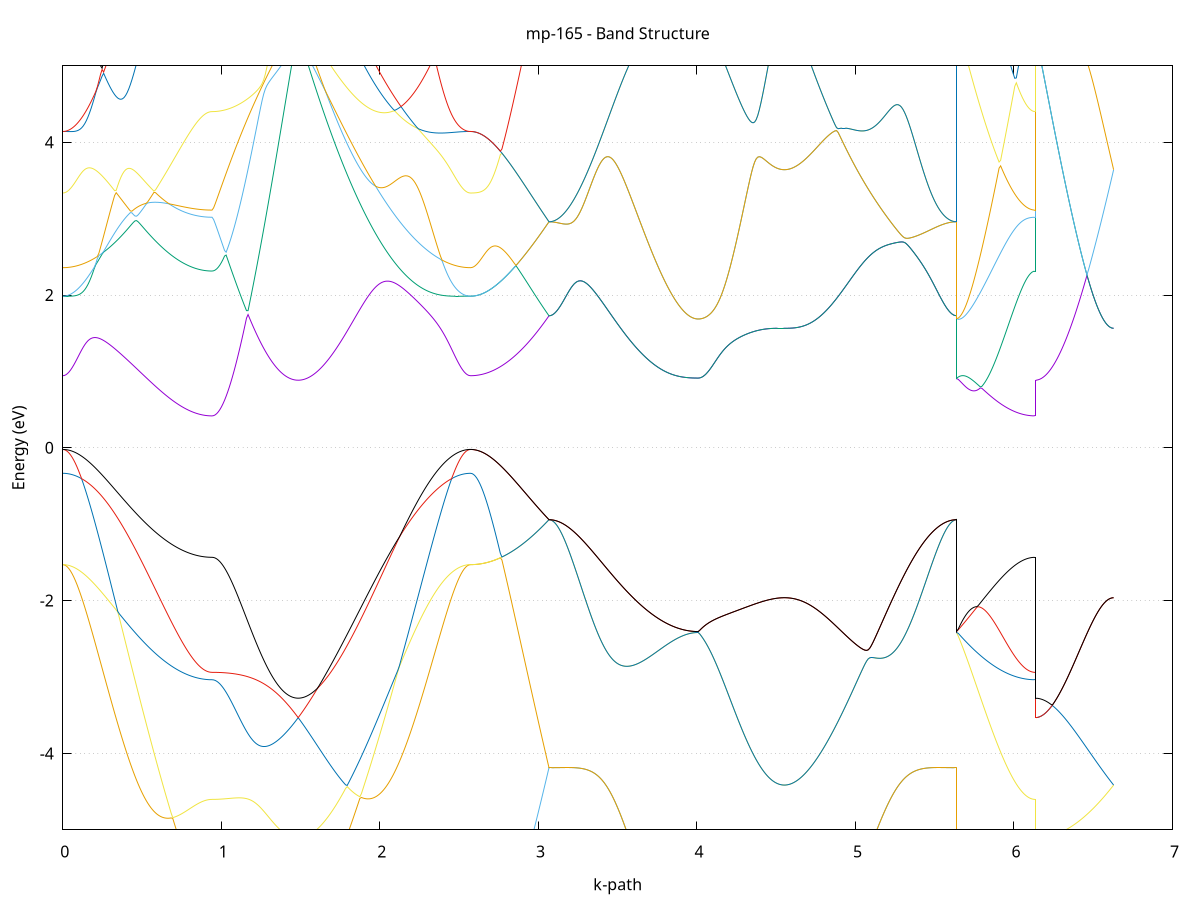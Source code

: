 set title 'mp-165 - Band Structure'
set xlabel 'k-path'
set ylabel 'Energy (eV)'
set grid y
set yrange [-5:5]
set terminal png size 800,600
set output 'mp-165_bands_gnuplot.png'
plot '-' using 1:2 with lines notitle, '-' using 1:2 with lines notitle, '-' using 1:2 with lines notitle, '-' using 1:2 with lines notitle, '-' using 1:2 with lines notitle, '-' using 1:2 with lines notitle, '-' using 1:2 with lines notitle, '-' using 1:2 with lines notitle, '-' using 1:2 with lines notitle, '-' using 1:2 with lines notitle, '-' using 1:2 with lines notitle, '-' using 1:2 with lines notitle, '-' using 1:2 with lines notitle, '-' using 1:2 with lines notitle, '-' using 1:2 with lines notitle, '-' using 1:2 with lines notitle
0.000000 -12.102282
0.009910 -12.101982
0.019819 -12.100982
0.029729 -12.099382
0.039638 -12.097182
0.049548 -12.094282
0.059457 -12.090782
0.069367 -12.086682
0.079276 -12.081882
0.089186 -12.076482
0.099095 -12.070382
0.109005 -12.063782
0.118914 -12.056482
0.128824 -12.048482
0.138733 -12.039882
0.148643 -12.030682
0.158552 -12.020882
0.168462 -12.010382
0.178371 -11.999282
0.188281 -11.987582
0.198190 -11.975282
0.208100 -11.962282
0.218009 -11.948682
0.227919 -11.934482
0.237828 -11.919682
0.247738 -11.904182
0.257647 -11.888082
0.267557 -11.871482
0.277466 -11.854182
0.287376 -11.836282
0.297286 -11.817782
0.307195 -11.798682
0.317105 -11.778882
0.327014 -11.758582
0.336924 -11.737682
0.346833 -11.716182
0.356743 -11.694082
0.366652 -11.671382
0.376562 -11.648182
0.386471 -11.624282
0.396381 -11.599882
0.406290 -11.574882
0.416200 -11.549382
0.426109 -11.523282
0.436019 -11.496582
0.445928 -11.469382
0.455838 -11.441582
0.465747 -11.413282
0.475657 -11.384482
0.485566 -11.355082
0.495476 -11.325282
0.505385 -11.294882
0.515295 -11.263982
0.525204 -11.232582
0.535114 -11.200782
0.545023 -11.168482
0.554933 -11.135682
0.564842 -11.102482
0.574752 -11.068882
0.584662 -11.034782
0.594571 -11.000382
0.604481 -10.965482
0.614390 -10.930282
0.624300 -10.894782
0.634209 -10.858882
0.644119 -10.822782
0.654028 -10.786382
0.663938 -10.749782
0.673847 -10.712882
0.683757 -10.675882
0.693666 -10.638782
0.703576 -10.601582
0.713485 -10.564382
0.723395 -10.527182
0.733304 -10.490082
0.743214 -10.453082
0.753123 -10.416382
0.763033 -10.379982
0.772942 -10.344082
0.782852 -10.308682
0.792761 -10.273882
0.802671 -10.239882
0.812580 -10.206882
0.822490 -10.174882
0.832399 -10.144282
0.842309 -10.115182
0.852218 -10.087682
0.862128 -10.062182
0.872038 -10.038882
0.881947 -10.018082
0.891857 -9.999882
0.901766 -9.984582
0.911676 -9.972482
0.921585 -9.963582
0.931495 -9.958282
0.941404 -9.956482
0.941404 -9.956482
0.951286 -9.956182
0.961169 -9.955182
0.971051 -9.953582
0.980933 -9.951282
0.990815 -9.948382
1.000697 -9.944782
1.010580 -9.940582
1.020462 -9.935682
1.030344 -9.930182
1.040226 -9.924082
1.050109 -9.917282
1.059991 -9.909782
1.069873 -9.901682
1.079755 -9.892982
1.089637 -9.883582
1.099520 -9.873582
1.109402 -9.862882
1.119284 -9.851582
1.129166 -9.839682
1.139049 -9.827082
1.148931 -9.813782
1.158813 -9.799982
1.168695 -9.785482
1.178578 -9.770382
1.188460 -9.754582
1.198342 -9.738182
1.208224 -9.721182
1.218106 -9.703582
1.227989 -9.685282
1.237871 -9.666382
1.247753 -9.646882
1.257635 -9.626782
1.267518 -9.605982
1.277400 -9.584682
1.287282 -9.562682
1.297164 -9.540182
1.307046 -9.516982
1.316929 -9.493182
1.326811 -9.468882
1.336693 -9.443882
1.346575 -9.418282
1.356458 -9.392182
1.366340 -9.365482
1.376222 -9.338182
1.386104 -9.310282
1.395986 -9.281782
1.405869 -9.252782
1.415751 -9.223282
1.425633 -9.193082
1.435515 -9.162482
1.445398 -9.131182
1.455280 -9.099482
1.465162 -9.067182
1.475044 -9.034382
1.484926 -9.001382
1.484926 -9.001382
1.494899 -9.035282
1.504872 -9.070482
1.514845 -9.106482
1.524818 -9.143182
1.534791 -9.180682
1.544763 -9.218782
1.554736 -9.257582
1.564709 -9.296882
1.574682 -9.336782
1.584655 -9.377282
1.594627 -9.418082
1.604600 -9.459382
1.614573 -9.501082
1.624546 -9.542982
1.634519 -9.585282
1.644492 -9.627782
1.654464 -9.670582
1.664437 -9.713482
1.674410 -9.756582
1.684383 -9.799682
1.694356 -9.842882
1.704328 -9.886182
1.714301 -9.929482
1.724274 -9.972682
1.734247 -10.015882
1.744220 -10.058982
1.754193 -10.101982
1.764165 -10.144882
1.774138 -10.187682
1.784111 -10.230182
1.794084 -10.272582
1.804057 -10.314682
1.814030 -10.356582
1.824002 -10.398182
1.833975 -10.439582
1.843948 -10.480682
1.853921 -10.521382
1.863894 -10.561882
1.873866 -10.601882
1.883839 -10.641682
1.893812 -10.680982
1.903785 -10.719982
1.913758 -10.758582
1.923731 -10.796782
1.933703 -10.834582
1.943676 -10.871882
1.953649 -10.908782
1.963622 -10.945182
1.973595 -10.981182
1.983567 -11.016682
1.993540 -11.051782
2.003513 -11.086282
2.013486 -11.120382
2.023459 -11.153982
2.033432 -11.186982
2.043404 -11.219582
2.053377 -11.251582
2.063350 -11.283082
2.073323 -11.314082
2.083296 -11.344482
2.093269 -11.374382
2.103241 -11.403682
2.113214 -11.432482
2.123187 -11.460682
2.133160 -11.488382
2.143133 -11.515382
2.153105 -11.541982
2.163078 -11.567882
2.173051 -11.593182
2.183024 -11.617982
2.192997 -11.642182
2.202970 -11.665782
2.212942 -11.688782
2.222915 -11.711182
2.232888 -11.732982
2.242861 -11.754182
2.252834 -11.774782
2.262806 -11.794682
2.272779 -11.814082
2.282752 -11.832782
2.292725 -11.850982
2.302698 -11.868482
2.312671 -11.885382
2.322643 -11.901682
2.332616 -11.917282
2.342589 -11.932282
2.352562 -11.946682
2.362535 -11.960482
2.372507 -11.973582
2.382480 -11.986082
2.392453 -11.997982
2.402426 -12.009182
2.412399 -12.019782
2.422372 -12.029782
2.432344 -12.039082
2.442317 -12.047782
2.452290 -12.055882
2.462263 -12.063282
2.472236 -12.069982
2.482209 -12.076182
2.492181 -12.081582
2.502154 -12.086482
2.512127 -12.090682
2.522100 -12.094182
2.532073 -12.097082
2.542045 -12.099382
2.552018 -12.100982
2.561991 -12.101982
2.571964 -12.102282
2.571964 -12.102282
2.581862 -12.101982
2.591759 -12.100982
2.601657 -12.099382
2.611555 -12.097082
2.621453 -12.094182
2.631350 -12.090682
2.641248 -12.086482
2.651146 -12.081682
2.661044 -12.076182
2.670941 -12.070082
2.680839 -12.063382
2.690737 -12.055982
2.700635 -12.047982
2.710532 -12.039282
2.720430 -12.029982
2.730328 -12.020082
2.740226 -12.009482
2.750123 -11.998282
2.760021 -11.986482
2.769919 -11.973982
2.779817 -11.960882
2.789714 -11.947182
2.799612 -11.932782
2.809510 -11.917882
2.819408 -11.902282
2.829305 -11.886082
2.839203 -11.869182
2.849101 -11.851782
2.858999 -11.833682
2.868896 -11.815082
2.878794 -11.795782
2.888692 -11.775882
2.898590 -11.755382
2.908487 -11.734382
2.918385 -11.712682
2.928283 -11.690382
2.938181 -11.667582
2.948078 -11.644182
2.957976 -11.620182
2.967874 -11.595582
2.977772 -11.570482
2.987669 -11.544782
2.997567 -11.518482
3.007465 -11.491682
3.017362 -11.464282
3.027260 -11.436382
3.037158 -11.407982
3.047056 -11.379082
3.056953 -11.349582
3.066851 -11.319582
3.066851 -11.319582
3.076761 -11.319282
3.086670 -11.318382
3.096580 -11.316782
3.106489 -11.314582
3.116399 -11.311682
3.126308 -11.308282
3.136218 -11.304182
3.146127 -11.299382
3.156037 -11.294082
3.165946 -11.288082
3.175856 -11.281382
3.185765 -11.274182
3.195675 -11.266282
3.205584 -11.257782
3.215494 -11.248682
3.225404 -11.238882
3.235313 -11.228482
3.245223 -11.217482
3.255132 -11.205882
3.265042 -11.193682
3.274951 -11.180782
3.284861 -11.167282
3.294770 -11.153182
3.304680 -11.138482
3.314589 -11.123182
3.324499 -11.107282
3.334408 -11.090782
3.344318 -11.073682
3.354227 -11.055882
3.364137 -11.037582
3.374046 -11.018682
3.383956 -10.999182
3.393865 -10.979082
3.403775 -10.958382
3.413684 -10.937082
3.423594 -10.915282
3.433503 -10.892882
3.443413 -10.869882
3.453322 -10.846382
3.463232 -10.822182
3.473141 -10.797582
3.483051 -10.772382
3.492960 -10.746582
3.502870 -10.720282
3.512780 -10.693482
3.522689 -10.666182
3.532599 -10.638282
3.542508 -10.609882
3.552418 -10.581082
3.562327 -10.551682
3.572237 -10.521882
3.582146 -10.491582
3.592056 -10.460882
3.601965 -10.429682
3.611875 -10.397982
3.621784 -10.365982
3.631694 -10.333582
3.641603 -10.300682
3.651513 -10.267582
3.661422 -10.233982
3.671332 -10.200182
3.681241 -10.165982
3.691151 -10.131582
3.701060 -10.096882
3.710970 -10.061982
3.720879 -10.026882
3.730789 -9.991682
3.740698 -9.956382
3.750608 -9.920982
3.760517 -9.885482
3.770427 -9.850182
3.780336 -9.814882
3.790246 -9.779682
3.800155 -9.744782
3.810065 -9.710082
3.819975 -9.675882
3.829884 -9.642082
3.839794 -9.608882
3.849703 -9.576282
3.859613 -9.544582
3.869522 -9.513782
3.879432 -9.483982
3.889341 -9.455382
3.899251 -9.428182
3.909160 -9.402582
3.919070 -9.378582
3.928979 -9.356482
3.938889 -9.336482
3.948798 -9.318682
3.958708 -9.303282
3.968617 -9.290382
3.978527 -9.280282
3.988436 -9.272982
3.998346 -9.268482
4.008255 -9.266982
4.008255 -9.266982
4.018138 -9.266782
4.028020 -9.265882
4.037902 -9.264482
4.047784 -9.262482
4.057666 -9.259982
4.067549 -9.256882
4.077431 -9.253182
4.087313 -9.248982
4.097195 -9.244182
4.107078 -9.238882
4.116960 -9.232982
4.126842 -9.226582
4.136724 -9.219582
4.146606 -9.212082
4.156489 -9.204082
4.166371 -9.195482
4.176253 -9.186482
4.186135 -9.176882
4.196018 -9.166882
4.205900 -9.156282
4.215782 -9.145282
4.225664 -9.133782
4.235547 -9.121782
4.245429 -9.109482
4.255311 -9.096582
4.265193 -9.083382
4.275075 -9.069782
4.284958 -9.055882
4.294840 -9.041482
4.304722 -9.026882
4.314604 -9.011982
4.324487 -8.996782
4.334369 -8.981282
4.344251 -8.965682
4.354133 -8.949882
4.364015 -8.934082
4.373898 -8.918082
4.383780 -8.902182
4.393662 -8.886282
4.403544 -8.870482
4.413427 -8.854882
4.423309 -8.839582
4.433191 -8.824682
4.443073 -8.810182
4.452955 -8.796282
4.462838 -8.782982
4.472720 -8.770582
4.482602 -8.759082
4.492484 -8.748682
4.502367 -8.739382
4.512249 -8.731582
4.522131 -8.725182
4.532013 -8.720482
4.541895 -8.717582
4.551778 -8.716582
4.551778 -8.716582
4.561750 -8.717582
4.571723 -8.720782
4.581696 -8.726282
4.591669 -8.734082
4.601642 -8.744082
4.611615 -8.756482
4.621587 -8.771082
4.631560 -8.787982
4.641533 -8.806982
4.651506 -8.828082
4.661479 -8.850982
4.671451 -8.875782
4.681424 -8.902282
4.691397 -8.930282
4.701370 -8.959682
4.711343 -8.990482
4.721316 -9.022382
4.731288 -9.055382
4.741261 -9.089382
4.751234 -9.124182
4.761207 -9.159782
4.771180 -9.195982
4.781153 -9.232782
4.791125 -9.270182
4.801098 -9.307882
4.811071 -9.345982
4.821044 -9.384282
4.831017 -9.422882
4.840989 -9.461682
4.850962 -9.500582
4.860935 -9.539582
4.870908 -9.578482
4.880881 -9.617482
4.890854 -9.656482
4.900826 -9.695282
4.910799 -9.733982
4.920772 -9.772582
4.930745 -9.810982
4.940718 -9.849182
4.950690 -9.887182
4.960663 -9.924882
4.970636 -9.962282
4.980609 -9.999482
4.990582 -10.036282
5.000555 -10.072782
5.010527 -10.108882
5.020500 -10.144682
5.030473 -10.180082
5.040446 -10.215082
5.050419 -10.249682
5.060392 -10.283882
5.070364 -10.317582
5.080337 -10.350882
5.090310 -10.383682
5.100283 -10.416082
5.110256 -10.447982
5.120228 -10.479382
5.130201 -10.510282
5.140174 -10.540682
5.150147 -10.570582
5.160120 -10.599982
5.170093 -10.628782
5.180065 -10.657082
5.190038 -10.684882
5.200011 -10.712182
5.209984 -10.738882
5.219957 -10.764982
5.229929 -10.790582
5.239902 -10.815582
5.249875 -10.840082
5.259848 -10.863982
5.269821 -10.887282
5.279794 -10.909982
5.289766 -10.932182
5.299739 -10.953682
5.309712 -10.974682
5.319685 -10.994982
5.329658 -11.014782
5.339630 -11.033982
5.349603 -11.052482
5.359576 -11.070482
5.369549 -11.087882
5.379522 -11.104582
5.389495 -11.120682
5.399467 -11.136182
5.409440 -11.151082
5.419413 -11.165382
5.429386 -11.178982
5.439359 -11.191982
5.449332 -11.204382
5.459304 -11.216182
5.469277 -11.227382
5.479250 -11.237882
5.489223 -11.247682
5.499196 -11.256982
5.509168 -11.265582
5.519141 -11.273582
5.529114 -11.280882
5.539087 -11.287682
5.549060 -11.293682
5.559033 -11.299182
5.569005 -11.303982
5.578978 -11.308082
5.588951 -11.311582
5.598924 -11.314482
5.608897 -11.316782
5.618869 -11.318382
5.628842 -11.319282
5.638815 -11.319582
5.638815 -9.266982
5.648713 -9.292282
5.658611 -9.317282
5.668508 -9.341882
5.678406 -9.366182
5.688304 -9.390182
5.698202 -9.413682
5.708099 -9.436882
5.717997 -9.459582
5.727895 -9.481982
5.737793 -9.503882
5.747690 -9.525382
5.757588 -9.546482
5.767486 -9.566982
5.777384 -9.587182
5.787281 -9.606782
5.797179 -9.625982
5.807077 -9.644682
5.816975 -9.662782
5.826872 -9.680482
5.836770 -9.697682
5.846668 -9.714282
5.856566 -9.730482
5.866463 -9.746082
5.876361 -9.761182
5.886259 -9.775682
5.896157 -9.789682
5.906054 -9.803182
5.915952 -9.816082
5.925850 -9.828482
5.935748 -9.840282
5.945645 -9.851482
5.955543 -9.862182
5.965441 -9.872282
5.975338 -9.881882
5.985236 -9.890882
5.995134 -9.899282
6.005032 -9.907182
6.014929 -9.914482
6.024827 -9.921182
6.034725 -9.927282
6.044623 -9.932782
6.054520 -9.937782
6.064418 -9.942182
6.074316 -9.945982
6.084214 -9.949182
6.094111 -9.951782
6.104009 -9.953882
6.113907 -9.955282
6.123805 -9.956182
6.133702 -9.956482
6.133702 -9.001382
6.143600 -9.001182
6.153498 -9.000482
6.163396 -8.999382
6.173293 -8.997982
6.183191 -8.995982
6.193089 -8.993682
6.202987 -8.990982
6.212884 -8.987782
6.222782 -8.984282
6.232680 -8.980282
6.242578 -8.975982
6.252475 -8.971182
6.262373 -8.966082
6.272271 -8.960582
6.282169 -8.954782
6.292066 -8.948582
6.301964 -8.942082
6.311862 -8.935282
6.321760 -8.928182
6.331657 -8.920782
6.341555 -8.913082
6.351453 -8.905082
6.361351 -8.896982
6.371248 -8.888582
6.381146 -8.880082
6.391044 -8.871382
6.400942 -8.862582
6.410839 -8.853582
6.420737 -8.844682
6.430635 -8.835582
6.440533 -8.826582
6.450430 -8.817682
6.460328 -8.808782
6.470226 -8.800082
6.480124 -8.791482
6.490021 -8.783182
6.499919 -8.775082
6.509817 -8.767282
6.519715 -8.759882
6.529612 -8.752982
6.539510 -8.746482
6.549408 -8.740482
6.559306 -8.735082
6.569203 -8.730382
6.579101 -8.726182
6.588999 -8.722782
6.598897 -8.720082
6.608794 -8.718182
6.618692 -8.716982
6.628590 -8.716582
e
0.000000 -9.837082
0.009910 -9.836782
0.019819 -9.835782
0.029729 -9.834182
0.039638 -9.831882
0.049548 -9.828982
0.059457 -9.825382
0.069367 -9.821082
0.079276 -9.816282
0.089186 -9.810682
0.099095 -9.804582
0.109005 -9.797682
0.118914 -9.790282
0.128824 -9.782082
0.138733 -9.773382
0.148643 -9.763982
0.158552 -9.753882
0.168462 -9.743182
0.178371 -9.731882
0.188281 -9.719882
0.198190 -9.707182
0.208100 -9.693982
0.218009 -9.680082
0.227919 -9.665482
0.237828 -9.650282
0.247738 -9.634482
0.257647 -9.618082
0.267557 -9.600982
0.277466 -9.583282
0.287376 -9.564882
0.297286 -9.545882
0.307195 -9.526282
0.317105 -9.506082
0.327014 -9.485282
0.336924 -9.463782
0.346833 -9.441782
0.356743 -9.419082
0.366652 -9.395782
0.376562 -9.371882
0.386471 -9.347382
0.396381 -9.322282
0.406290 -9.296582
0.416200 -9.270282
0.426109 -9.243482
0.436019 -9.215982
0.445928 -9.187982
0.455838 -9.159382
0.465747 -9.130182
0.475657 -9.100382
0.485566 -9.070182
0.495476 -9.039282
0.505385 -9.007882
0.515295 -8.975982
0.525204 -8.943582
0.535114 -8.910582
0.545023 -8.877082
0.554933 -8.843182
0.564842 -8.808682
0.574752 -8.773782
0.584662 -8.738382
0.594571 -8.702582
0.604481 -8.666382
0.614390 -8.629682
0.624300 -8.592682
0.634209 -8.555282
0.644119 -8.517482
0.654028 -8.479382
0.663938 -8.441082
0.673847 -8.402382
0.683757 -8.363582
0.693666 -8.324582
0.703576 -8.285382
0.713485 -8.246082
0.723395 -8.206882
0.733304 -8.167582
0.743214 -8.128482
0.753123 -8.089482
0.763033 -8.050782
0.772942 -8.012382
0.782852 -7.974582
0.792761 -8.015982
0.802671 -8.056482
0.812580 -8.095782
0.822490 -8.133682
0.832399 -8.169982
0.842309 -8.204382
0.852218 -8.236582
0.862128 -8.266482
0.872038 -8.293782
0.881947 -8.318082
0.891857 -8.339282
0.901766 -8.356982
0.911676 -8.370982
0.921585 -8.381182
0.931495 -8.387382
0.941404 -8.389382
0.941404 -8.389382
0.951286 -8.389482
0.961169 -8.389582
0.971051 -8.389782
0.980933 -8.390082
0.990815 -8.390482
1.000697 -8.390882
1.010580 -8.391482
1.020462 -8.392182
1.030344 -8.392982
1.040226 -8.393982
1.050109 -8.395082
1.059991 -8.396282
1.069873 -8.397782
1.079755 -8.399482
1.089637 -8.401382
1.099520 -8.403482
1.109402 -8.405982
1.119284 -8.408682
1.129166 -8.411682
1.139049 -8.415082
1.148931 -8.418882
1.158813 -8.423082
1.168695 -8.427782
1.178578 -8.432882
1.188460 -8.438582
1.198342 -8.444782
1.208224 -8.451482
1.218106 -8.458982
1.227989 -8.466982
1.237871 -8.475782
1.247753 -8.485282
1.257635 -8.495582
1.267518 -8.506682
1.277400 -8.518682
1.287282 -8.531482
1.297164 -8.545182
1.307046 -8.559882
1.316929 -8.575482
1.326811 -8.592182
1.336693 -8.609882
1.346575 -8.628582
1.356458 -8.648282
1.366340 -8.669182
1.376222 -8.691082
1.386104 -8.714082
1.395986 -8.738082
1.405869 -8.763282
1.415751 -8.789482
1.425633 -8.816682
1.435515 -8.844982
1.445398 -8.874282
1.455280 -8.904682
1.465162 -8.935882
1.475044 -8.968182
1.484926 -9.000982
1.484926 -9.000982
1.494899 -8.967182
1.504872 -8.932582
1.514845 -8.897482
1.524818 -8.861782
1.534791 -8.825682
1.544763 -8.789182
1.554736 -8.752182
1.564709 -8.714682
1.574682 -8.676782
1.584655 -8.638482
1.594627 -8.599782
1.604600 -8.560782
1.614573 -8.521282
1.624546 -8.481482
1.634519 -8.441382
1.644492 -8.400982
1.654464 -8.360282
1.664437 -8.319282
1.674410 -8.278082
1.684383 -8.236682
1.694356 -8.195082
1.704328 -8.153382
1.714301 -8.111482
1.724274 -8.069582
1.734247 -8.027582
1.744220 -7.985582
1.754193 -7.943682
1.764165 -7.901782
1.774138 -7.860082
1.784111 -7.895282
1.794084 -7.940182
1.804057 -7.984782
1.814030 -8.029082
1.824002 -8.073082
1.833975 -8.116682
1.843948 -8.159882
1.853921 -8.202782
1.863894 -8.245182
1.873866 -8.287282
1.883839 -8.328982
1.893812 -8.370182
1.903785 -8.410882
1.913758 -8.451282
1.923731 -8.491082
1.933703 -8.530482
1.943676 -8.569382
1.953649 -8.607782
1.963622 -8.645682
1.973595 -8.683082
1.983567 -8.719982
1.993540 -8.756382
2.003513 -8.792282
2.013486 -8.827582
2.023459 -8.862282
2.033432 -8.896582
2.043404 -8.930182
2.053377 -8.963282
2.063350 -8.995882
2.073323 -9.027882
2.083296 -9.059282
2.093269 -9.090082
2.103241 -9.120382
2.113214 -9.149982
2.123187 -9.179082
2.133160 -9.207582
2.143133 -9.235382
2.153105 -9.262682
2.163078 -9.289382
2.173051 -9.315482
2.183024 -9.340882
2.192997 -9.365782
2.202970 -9.389982
2.212942 -9.413582
2.222915 -9.436582
2.232888 -9.458982
2.242861 -9.480682
2.252834 -9.501782
2.262806 -9.522282
2.272779 -9.542182
2.282752 -9.561382
2.292725 -9.579982
2.302698 -9.597882
2.312671 -9.615182
2.322643 -9.631882
2.332616 -9.647882
2.342589 -9.663282
2.352562 -9.677982
2.362535 -9.692082
2.372507 -9.705582
2.382480 -9.718382
2.392453 -9.730482
2.402426 -9.741982
2.412399 -9.752782
2.422372 -9.762982
2.432344 -9.772582
2.442317 -9.781382
2.452290 -9.789682
2.462263 -9.797182
2.472236 -9.804082
2.482209 -9.810382
2.492181 -9.815982
2.502154 -9.820882
2.512127 -9.825182
2.522100 -9.828882
2.532073 -9.831782
2.542045 -9.834082
2.552018 -9.835782
2.561991 -9.836782
2.571964 -9.837082
2.571964 -9.837082
2.581862 -9.838482
2.591759 -9.842582
2.601657 -9.849382
2.611555 -9.858782
2.621453 -9.870682
2.631350 -9.885182
2.641248 -9.901882
2.651146 -9.920882
2.661044 -9.941882
2.670941 -9.964782
2.680839 -9.989582
2.690737 -10.015882
2.700635 -10.043782
2.710532 -10.072982
2.720430 -10.103382
2.730328 -10.134882
2.740226 -10.167382
2.750123 -10.200682
2.760021 -10.234782
2.769919 -10.269482
2.779817 -10.304782
2.789714 -10.340482
2.799612 -10.376582
2.809510 -10.413082
2.819408 -10.449682
2.829305 -10.486582
2.839203 -10.523482
2.849101 -10.560482
2.858999 -10.597582
2.868896 -10.634482
2.878794 -10.671382
2.888692 -10.708182
2.898590 -10.744882
2.908487 -10.781282
2.918385 -10.817582
2.928283 -10.853582
2.938181 -10.889282
2.948078 -10.924682
2.957976 -10.959782
2.967874 -10.994482
2.977772 -11.028882
2.987669 -11.062982
2.997567 -11.096582
3.007465 -11.129782
3.017362 -11.162582
3.027260 -11.194882
3.037158 -11.226782
3.047056 -11.258182
3.056953 -11.289182
3.066851 -11.319582
3.066851 -11.319582
3.076761 -11.319282
3.086670 -11.318382
3.096580 -11.316782
3.106489 -11.314582
3.116399 -11.311682
3.126308 -11.308282
3.136218 -11.304182
3.146127 -11.299382
3.156037 -11.294082
3.165946 -11.288082
3.175856 -11.281382
3.185765 -11.274182
3.195675 -11.266282
3.205584 -11.257782
3.215494 -11.248682
3.225404 -11.238882
3.235313 -11.228482
3.245223 -11.217482
3.255132 -11.205882
3.265042 -11.193682
3.274951 -11.180782
3.284861 -11.167282
3.294770 -11.153182
3.304680 -11.138482
3.314589 -11.123182
3.324499 -11.107282
3.334408 -11.090782
3.344318 -11.073682
3.354227 -11.055882
3.364137 -11.037582
3.374046 -11.018682
3.383956 -10.999182
3.393865 -10.979082
3.403775 -10.958382
3.413684 -10.937082
3.423594 -10.915282
3.433503 -10.892882
3.443413 -10.869882
3.453322 -10.846382
3.463232 -10.822182
3.473141 -10.797582
3.483051 -10.772382
3.492960 -10.746582
3.502870 -10.720282
3.512780 -10.693482
3.522689 -10.666182
3.532599 -10.638282
3.542508 -10.609882
3.552418 -10.581082
3.562327 -10.551682
3.572237 -10.521882
3.582146 -10.491582
3.592056 -10.460882
3.601965 -10.429682
3.611875 -10.397982
3.621784 -10.365982
3.631694 -10.333582
3.641603 -10.300682
3.651513 -10.267582
3.661422 -10.233982
3.671332 -10.200182
3.681241 -10.165982
3.691151 -10.131582
3.701060 -10.096882
3.710970 -10.061982
3.720879 -10.026882
3.730789 -9.991682
3.740698 -9.956382
3.750608 -9.920982
3.760517 -9.885482
3.770427 -9.850182
3.780336 -9.814882
3.790246 -9.779682
3.800155 -9.744782
3.810065 -9.710082
3.819975 -9.675882
3.829884 -9.642082
3.839794 -9.608882
3.849703 -9.576282
3.859613 -9.544582
3.869522 -9.513782
3.879432 -9.483982
3.889341 -9.455382
3.899251 -9.428182
3.909160 -9.402582
3.919070 -9.378582
3.928979 -9.356482
3.938889 -9.336482
3.948798 -9.318682
3.958708 -9.303282
3.968617 -9.290382
3.978527 -9.280282
3.988436 -9.272982
3.998346 -9.268482
4.008255 -9.266982
4.008255 -9.266982
4.018138 -9.266782
4.028020 -9.265882
4.037902 -9.264482
4.047784 -9.262482
4.057666 -9.259982
4.067549 -9.256882
4.077431 -9.253182
4.087313 -9.248982
4.097195 -9.244182
4.107078 -9.238882
4.116960 -9.232982
4.126842 -9.226582
4.136724 -9.219582
4.146606 -9.212082
4.156489 -9.204082
4.166371 -9.195482
4.176253 -9.186482
4.186135 -9.176882
4.196018 -9.166882
4.205900 -9.156282
4.215782 -9.145282
4.225664 -9.133782
4.235547 -9.121782
4.245429 -9.109482
4.255311 -9.096582
4.265193 -9.083382
4.275075 -9.069782
4.284958 -9.055882
4.294840 -9.041482
4.304722 -9.026882
4.314604 -9.011982
4.324487 -8.996782
4.334369 -8.981282
4.344251 -8.965682
4.354133 -8.949882
4.364015 -8.934082
4.373898 -8.918082
4.383780 -8.902182
4.393662 -8.886282
4.403544 -8.870482
4.413427 -8.854882
4.423309 -8.839582
4.433191 -8.824682
4.443073 -8.810182
4.452955 -8.796282
4.462838 -8.782982
4.472720 -8.770582
4.482602 -8.759082
4.492484 -8.748682
4.502367 -8.739382
4.512249 -8.731582
4.522131 -8.725182
4.532013 -8.720482
4.541895 -8.717582
4.551778 -8.716582
4.551778 -8.716582
4.561750 -8.717582
4.571723 -8.720782
4.581696 -8.726282
4.591669 -8.734082
4.601642 -8.744082
4.611615 -8.756482
4.621587 -8.771082
4.631560 -8.787982
4.641533 -8.806982
4.651506 -8.828082
4.661479 -8.850982
4.671451 -8.875782
4.681424 -8.902282
4.691397 -8.930282
4.701370 -8.959682
4.711343 -8.990482
4.721316 -9.022382
4.731288 -9.055382
4.741261 -9.089382
4.751234 -9.124182
4.761207 -9.159782
4.771180 -9.195982
4.781153 -9.232782
4.791125 -9.270182
4.801098 -9.307882
4.811071 -9.345982
4.821044 -9.384282
4.831017 -9.422882
4.840989 -9.461682
4.850962 -9.500582
4.860935 -9.539582
4.870908 -9.578482
4.880881 -9.617482
4.890854 -9.656482
4.900826 -9.695282
4.910799 -9.733982
4.920772 -9.772582
4.930745 -9.810982
4.940718 -9.849182
4.950690 -9.887182
4.960663 -9.924882
4.970636 -9.962282
4.980609 -9.999482
4.990582 -10.036282
5.000555 -10.072782
5.010527 -10.108882
5.020500 -10.144682
5.030473 -10.180082
5.040446 -10.215082
5.050419 -10.249682
5.060392 -10.283882
5.070364 -10.317582
5.080337 -10.350882
5.090310 -10.383682
5.100283 -10.416082
5.110256 -10.447982
5.120228 -10.479382
5.130201 -10.510282
5.140174 -10.540682
5.150147 -10.570582
5.160120 -10.599982
5.170093 -10.628782
5.180065 -10.657082
5.190038 -10.684882
5.200011 -10.712182
5.209984 -10.738882
5.219957 -10.764982
5.229929 -10.790582
5.239902 -10.815582
5.249875 -10.840082
5.259848 -10.863982
5.269821 -10.887282
5.279794 -10.909982
5.289766 -10.932182
5.299739 -10.953682
5.309712 -10.974682
5.319685 -10.994982
5.329658 -11.014782
5.339630 -11.033982
5.349603 -11.052482
5.359576 -11.070482
5.369549 -11.087882
5.379522 -11.104582
5.389495 -11.120682
5.399467 -11.136182
5.409440 -11.151082
5.419413 -11.165382
5.429386 -11.178982
5.439359 -11.191982
5.449332 -11.204382
5.459304 -11.216182
5.469277 -11.227382
5.479250 -11.237882
5.489223 -11.247682
5.499196 -11.256982
5.509168 -11.265582
5.519141 -11.273582
5.529114 -11.280882
5.539087 -11.287682
5.549060 -11.293682
5.559033 -11.299182
5.569005 -11.303982
5.578978 -11.308082
5.588951 -11.311582
5.598924 -11.314482
5.608897 -11.316782
5.618869 -11.318382
5.628842 -11.319282
5.638815 -11.319582
5.638815 -9.266982
5.648713 -9.241482
5.658611 -9.215582
5.668508 -9.189582
5.678406 -9.163182
5.688304 -9.136682
5.698202 -9.109982
5.708099 -9.083182
5.717997 -9.056282
5.727895 -9.029182
5.737793 -9.002182
5.747690 -8.975082
5.757588 -8.947982
5.767486 -8.920982
5.777384 -8.894182
5.787281 -8.867482
5.797179 -8.840982
5.807077 -8.814782
5.816975 -8.788982
5.826872 -8.763482
5.836770 -8.738482
5.846668 -8.713982
5.856566 -8.690082
5.866463 -8.666882
5.876361 -8.644282
5.886259 -8.622582
5.896157 -8.601682
5.906054 -8.581682
5.915952 -8.562682
5.925850 -8.544682
5.935748 -8.527782
5.945645 -8.511882
5.955543 -8.497182
5.965441 -8.483482
5.975338 -8.470982
5.985236 -8.459482
5.995134 -8.449082
6.005032 -8.439682
6.014929 -8.431282
6.024827 -8.423882
6.034725 -8.417282
6.044623 -8.411582
6.054520 -8.406582
6.064418 -8.402282
6.074316 -8.398782
6.084214 -8.395782
6.094111 -8.393482
6.104009 -8.391682
6.113907 -8.390382
6.123805 -8.389682
6.133702 -8.389382
6.133702 -9.000982
6.143600 -9.000782
6.153498 -9.000182
6.163396 -8.999082
6.173293 -8.997582
6.183191 -8.995682
6.193089 -8.993382
6.202987 -8.990582
6.212884 -8.987482
6.222782 -8.983882
6.232680 -8.979982
6.242578 -8.975582
6.252475 -8.970882
6.262373 -8.965782
6.272271 -8.960282
6.282169 -8.954482
6.292066 -8.948282
6.301964 -8.941782
6.311862 -8.934982
6.321760 -8.927782
6.331657 -8.920382
6.341555 -8.912782
6.351453 -8.904782
6.361351 -8.896682
6.371248 -8.888282
6.381146 -8.879782
6.391044 -8.871082
6.400942 -8.862282
6.410839 -8.853382
6.420737 -8.844382
6.430635 -8.835382
6.440533 -8.826382
6.450430 -8.817382
6.460328 -8.808582
6.470226 -8.799782
6.480124 -8.791282
6.490021 -8.782882
6.499919 -8.774882
6.509817 -8.767082
6.519715 -8.759782
6.529612 -8.752782
6.539510 -8.746382
6.549408 -8.740382
6.559306 -8.734982
6.569203 -8.730282
6.579101 -8.726182
6.588999 -8.722682
6.598897 -8.720082
6.608794 -8.718082
6.618692 -8.716982
6.628590 -8.716582
e
0.000000 -7.145082
0.009910 -7.144882
0.019819 -7.144382
0.029729 -7.143482
0.039638 -7.142282
0.049548 -7.140782
0.059457 -7.138982
0.069367 -7.136782
0.079276 -7.134282
0.089186 -7.131482
0.099095 -7.128282
0.109005 -7.124882
0.118914 -7.121182
0.128824 -7.117082
0.138733 -7.112882
0.148643 -7.108282
0.158552 -7.103482
0.168462 -7.098482
0.178371 -7.093182
0.188281 -7.087682
0.198190 -7.082082
0.208100 -7.076182
0.218009 -7.070282
0.227919 -7.064182
0.237828 -7.057982
0.247738 -7.051682
0.257647 -7.045382
0.267557 -7.039082
0.277466 -7.032782
0.287376 -7.026582
0.297286 -7.020382
0.307195 -7.014382
0.317105 -7.008582
0.327014 -7.002982
0.336924 -6.997782
0.346833 -6.992882
0.356743 -6.988282
0.366652 -6.984282
0.376562 -6.980782
0.386471 -6.977982
0.396381 -6.975782
0.406290 -6.974382
0.416200 -6.973882
0.426109 -6.974382
0.436019 -6.975882
0.445928 -6.978582
0.455838 -6.982482
0.465747 -6.987782
0.475657 -6.994582
0.485566 -7.002782
0.495476 -7.012682
0.505385 -7.024382
0.515295 -7.037782
0.525204 -7.052982
0.535114 -7.070182
0.545023 -7.089282
0.554933 -7.110282
0.564842 -7.133382
0.574752 -7.158382
0.584662 -7.185282
0.594571 -7.214082
0.604481 -7.244682
0.614390 -7.276982
0.624300 -7.310982
0.634209 -7.346482
0.644119 -7.383482
0.654028 -7.421682
0.663938 -7.461182
0.673847 -7.501682
0.683757 -7.543082
0.693666 -7.585182
0.703576 -7.627982
0.713485 -7.671182
0.723395 -7.714782
0.733304 -7.758582
0.743214 -7.802282
0.753123 -7.845982
0.763033 -7.889382
0.772942 -7.932282
0.782852 -7.974582
0.792761 -7.937282
0.802671 -7.900782
0.812580 -7.865282
0.822490 -7.830782
0.832399 -7.797582
0.842309 -7.765982
0.852218 -7.736082
0.862128 -7.708182
0.872038 -7.682682
0.881947 -7.659682
0.891857 -7.639682
0.901766 -7.622782
0.911676 -7.609382
0.921585 -7.599582
0.931495 -7.593682
0.941404 -7.591682
0.941404 -7.591682
0.951286 -7.591382
0.961169 -7.590282
0.971051 -7.588582
0.980933 -7.586182
0.990815 -7.583082
1.000697 -7.579282
1.010580 -7.574782
1.020462 -7.569682
1.030344 -7.563782
1.040226 -7.557282
1.050109 -7.550082
1.059991 -7.542182
1.069873 -7.533582
1.079755 -7.524282
1.089637 -7.514282
1.099520 -7.503582
1.109402 -7.492282
1.119284 -7.480282
1.129166 -7.467482
1.139049 -7.454082
1.148931 -7.440082
1.158813 -7.425282
1.168695 -7.409782
1.178578 -7.393682
1.188460 -7.376882
1.198342 -7.359382
1.208224 -7.341182
1.218106 -7.322282
1.227989 -7.302682
1.237871 -7.282482
1.247753 -7.261582
1.257635 -7.239982
1.267518 -7.217682
1.277400 -7.194782
1.287282 -7.171082
1.297164 -7.146782
1.307046 -7.121782
1.316929 -7.096182
1.326811 -7.069782
1.336693 -7.042782
1.346575 -7.015082
1.356458 -6.986682
1.366340 -6.957682
1.376222 -6.927982
1.386104 -6.897582
1.395986 -6.866482
1.405869 -6.834782
1.415751 -6.802382
1.425633 -6.769382
1.435515 -6.735582
1.445398 -6.701182
1.455280 -6.666182
1.465162 -6.630382
1.475044 -6.593982
1.484926 -6.557282
1.484926 -6.557282
1.494899 -6.595082
1.504872 -6.634282
1.514845 -6.674282
1.524818 -6.715182
1.534791 -6.756782
1.544763 -6.799082
1.554736 -6.842082
1.564709 -6.885582
1.574682 -6.929682
1.584655 -6.974182
1.594627 -7.019182
1.604600 -7.064582
1.614573 -7.110182
1.624546 -7.156082
1.634519 -7.202282
1.644492 -7.248582
1.654464 -7.294982
1.664437 -7.341582
1.674410 -7.388182
1.684383 -7.434782
1.694356 -7.481382
1.704328 -7.527982
1.714301 -7.574482
1.724274 -7.620882
1.734247 -7.667082
1.744220 -7.713182
1.754193 -7.758982
1.764165 -7.804682
1.774138 -7.850182
1.784111 -7.818582
1.794084 -7.777282
1.804057 -7.736282
1.814030 -7.695682
1.824002 -7.655482
1.833975 -7.615682
1.843948 -7.576582
1.853921 -7.538082
1.863894 -7.500282
1.873866 -7.463282
1.883839 -7.427082
1.893812 -7.391882
1.903785 -7.357782
1.913758 -7.324682
1.923731 -7.292882
1.933703 -7.262282
1.943676 -7.233082
1.953649 -7.205282
1.963622 -7.178882
1.973595 -7.153982
1.983567 -7.130782
1.993540 -7.109082
2.003513 -7.088982
2.013486 -7.070582
2.023459 -7.053782
2.033432 -7.038682
2.043404 -7.025082
2.053377 -7.013082
2.063350 -7.002682
2.073323 -6.993682
2.083296 -6.986182
2.093269 -6.979982
2.103241 -6.975082
2.113214 -6.971382
2.123187 -6.968882
2.133160 -6.967382
2.143133 -6.966982
2.153105 -6.967382
2.163078 -6.968682
2.173051 -6.970782
2.183024 -6.973482
2.192997 -6.976882
2.202970 -6.980782
2.212942 -6.985182
2.222915 -6.989982
2.232888 -6.995182
2.242861 -7.000682
2.252834 -7.006482
2.262806 -7.012482
2.272779 -7.018582
2.282752 -7.024882
2.292725 -7.031282
2.302698 -7.037682
2.312671 -7.044082
2.322643 -7.050482
2.332616 -7.056882
2.342589 -7.063182
2.352562 -7.069282
2.362535 -7.075382
2.372507 -7.081282
2.382480 -7.086982
2.392453 -7.092582
2.402426 -7.097882
2.412399 -7.102982
2.422372 -7.107782
2.432344 -7.112482
2.442317 -7.116782
2.452290 -7.120882
2.462263 -7.124582
2.472236 -7.128082
2.482209 -7.131282
2.492181 -7.134082
2.502154 -7.136682
2.512127 -7.138882
2.522100 -7.140782
2.532073 -7.142282
2.542045 -7.143482
2.552018 -7.144382
2.561991 -7.144882
2.571964 -7.145082
2.571964 -7.145082
2.581862 -7.143082
2.591759 -7.137182
2.601657 -7.127382
2.611555 -7.113682
2.621453 -7.096282
2.631350 -7.075182
2.641248 -7.050582
2.651146 -7.022582
2.661044 -6.991382
2.670941 -6.956982
2.680839 -6.919582
2.690737 -6.879282
2.700635 -6.836382
2.710532 -6.790982
2.720430 -6.743082
2.730328 -6.692882
2.740226 -6.640582
2.750123 -6.586182
2.760021 -6.529882
2.769919 -6.471782
2.779817 -6.411882
2.789714 -6.350382
2.799612 -6.287282
2.809510 -6.222782
2.819408 -6.156782
2.829305 -6.089482
2.839203 -6.020882
2.849101 -5.951082
2.858999 -5.880082
2.868896 -5.807982
2.878794 -5.734882
2.888692 -5.660682
2.898590 -5.585482
2.908487 -5.509382
2.918385 -5.432282
2.928283 -5.354382
2.938181 -5.275582
2.948078 -5.196082
2.957976 -5.115682
2.967874 -5.034582
2.977772 -4.952782
2.987669 -4.870182
2.997567 -4.786982
3.007465 -4.703082
3.017362 -4.618582
3.027260 -4.533482
3.037158 -4.447682
3.047056 -4.361482
3.056953 -4.274682
3.066851 -4.187282
3.066851 -4.187282
3.076761 -4.187282
3.086670 -4.187182
3.096580 -4.186982
3.106489 -4.186782
3.116399 -4.186582
3.126308 -4.186282
3.136218 -4.186082
3.146127 -4.185782
3.156037 -4.185482
3.165946 -4.185282
3.175856 -4.185182
3.185765 -4.185182
3.195675 -4.185282
3.205584 -4.185682
3.215494 -4.186182
3.225404 -4.187082
3.235313 -4.188282
3.245223 -4.189882
3.255132 -4.191982
3.265042 -4.194682
3.274951 -4.197982
3.284861 -4.202082
3.294770 -4.206982
3.304680 -4.212882
3.314589 -4.219882
3.324499 -4.228082
3.334408 -4.237582
3.344318 -4.248582
3.354227 -4.261282
3.364137 -4.275782
3.374046 -4.292282
3.383956 -4.310782
3.393865 -4.331582
3.403775 -4.354682
3.413684 -4.380282
3.423594 -4.408482
3.433503 -4.439182
3.443413 -4.472582
3.453322 -4.508582
3.463232 -4.547182
3.473141 -4.588282
3.483051 -4.631782
3.492960 -4.677682
3.502870 -4.725682
3.512780 -4.775782
3.522689 -4.827682
3.532599 -4.881382
3.542508 -4.936582
3.552418 -4.993182
3.562327 -5.051082
3.572237 -5.110082
3.582146 -5.169882
3.592056 -5.230682
3.601965 -5.291982
3.611875 -5.353982
3.621784 -5.416382
3.631694 -5.479082
3.641603 -5.541982
3.651513 -5.605082
3.661422 -5.668182
3.671332 -5.731282
3.681241 -5.794282
3.691151 -5.857082
3.701060 -5.919582
3.710970 -5.981682
3.720879 -6.043382
3.730789 -6.104582
3.740698 -6.165282
3.750608 -6.225282
3.760517 -6.284582
3.770427 -6.342982
3.780336 -6.400582
3.790246 -6.457182
3.800155 -6.512782
3.810065 -6.567182
3.819975 -6.620282
3.829884 -6.672082
3.839794 -6.722482
3.849703 -6.771182
3.859613 -6.818182
3.869522 -6.863382
3.879432 -6.906482
3.889341 -6.947482
3.899251 -6.986182
3.909160 -7.022282
3.919070 -7.055782
3.928979 -7.086382
3.938889 -7.113982
3.948798 -7.138282
3.958708 -7.159182
3.968617 -7.176582
3.978527 -7.190282
3.988436 -7.200082
3.998346 -7.206082
4.008255 -7.208082
4.008255 -7.208082
4.018138 -7.207982
4.028020 -7.207882
4.037902 -7.207782
4.047784 -7.207482
4.057666 -7.207182
4.067549 -7.206882
4.077431 -7.206482
4.087313 -7.206082
4.097195 -7.205582
4.107078 -7.205182
4.116960 -7.204682
4.126842 -7.204182
4.136724 -7.203782
4.146606 -7.203382
4.156489 -7.202982
4.166371 -7.202782
4.176253 -7.202582
4.186135 -7.202482
4.196018 -7.202582
4.205900 -7.202882
4.215782 -7.203282
4.225664 -7.203982
4.235547 -7.204782
4.245429 -7.205982
4.255311 -7.207382
4.265193 -7.209182
4.275075 -7.211282
4.284958 -7.213682
4.294840 -7.216582
4.304722 -7.219882
4.314604 -7.223582
4.324487 -7.227682
4.334369 -7.232282
4.344251 -7.237382
4.354133 -7.242882
4.364015 -7.248982
4.373898 -7.255482
4.383780 -7.262382
4.393662 -7.269782
4.403544 -7.277482
4.413427 -7.285582
4.423309 -7.293982
4.433191 -7.302482
4.443073 -7.311182
4.452955 -7.319882
4.462838 -7.328482
4.472720 -7.336882
4.482602 -7.344982
4.492484 -7.352482
4.502367 -7.359382
4.512249 -7.365382
4.522131 -7.370282
4.532013 -7.374082
4.541895 -7.376482
4.551778 -7.377282
4.551778 -7.377282
4.561750 -7.376382
4.571723 -7.373682
4.581696 -7.368882
4.591669 -7.361982
4.601642 -7.352882
4.611615 -7.341582
4.621587 -7.327982
4.631560 -7.312282
4.641533 -7.294282
4.651506 -7.274082
4.661479 -7.251882
4.671451 -7.227582
4.681424 -7.201382
4.691397 -7.173382
4.701370 -7.143582
4.711343 -7.112082
4.721316 -7.078982
4.731288 -7.044382
4.741261 -7.008282
4.751234 -6.970982
4.761207 -6.932282
4.771180 -6.892382
4.781153 -6.851282
4.791125 -6.809182
4.801098 -6.765982
4.811071 -6.721682
4.821044 -6.676582
4.831017 -6.630482
4.840989 -6.583582
4.850962 -6.535882
4.860935 -6.487382
4.870908 -6.438082
4.880881 -6.388182
4.890854 -6.337482
4.900826 -6.286282
4.910799 -6.234382
4.920772 -6.181982
4.930745 -6.128982
4.940718 -6.075582
4.950690 -6.021682
4.960663 -5.967282
4.970636 -5.912582
4.980609 -5.857582
4.990582 -5.802182
5.000555 -5.746582
5.010527 -5.690782
5.020500 -5.634882
5.030473 -5.578782
5.040446 -5.522682
5.050419 -5.466582
5.060392 -5.410582
5.070364 -5.354682
5.080337 -5.298982
5.090310 -5.243682
5.100283 -5.188782
5.110256 -5.134282
5.120228 -5.080482
5.130201 -5.027282
5.140174 -4.974882
5.150147 -4.923482
5.160120 -4.873182
5.170093 -4.823982
5.180065 -4.776182
5.190038 -4.729782
5.200011 -4.684982
5.209984 -4.641982
5.219957 -4.600782
5.229929 -4.561582
5.239902 -4.524382
5.249875 -4.489382
5.259848 -4.456582
5.269821 -4.425982
5.279794 -4.397782
5.289766 -4.371682
5.299739 -4.347882
5.309712 -4.326282
5.319685 -4.306782
5.329658 -4.289182
5.339630 -4.273582
5.349603 -4.259682
5.359576 -4.247482
5.369549 -4.236882
5.379522 -4.227582
5.389495 -4.219582
5.399467 -4.212782
5.409440 -4.206982
5.419413 -4.202082
5.429386 -4.198082
5.439359 -4.194782
5.449332 -4.192082
5.459304 -4.189982
5.469277 -4.188382
5.479250 -4.187082
5.489223 -4.186282
5.499196 -4.185682
5.509168 -4.185282
5.519141 -4.185182
5.529114 -4.185182
5.539087 -4.185282
5.549060 -4.185482
5.559033 -4.185782
5.569005 -4.185982
5.578978 -4.186282
5.588951 -4.186582
5.598924 -4.186782
5.608897 -4.186982
5.618869 -4.187182
5.628842 -4.187282
5.638815 -4.187282
5.638815 -7.208082
5.648713 -7.234082
5.658611 -7.259582
5.668508 -7.284482
5.678406 -7.308782
5.688304 -7.332482
5.698202 -7.355582
5.708099 -7.378082
5.717997 -7.399782
5.727895 -7.420882
5.737793 -7.441182
5.747690 -7.460782
5.757588 -7.479682
5.767486 -7.497782
5.777384 -7.514982
5.787281 -7.531382
5.797179 -7.546982
5.807077 -7.561682
5.816975 -7.575382
5.826872 -7.588182
5.836770 -7.599982
5.846668 -7.610782
5.856566 -7.620582
5.866463 -7.629282
5.876361 -7.636982
5.886259 -7.643482
5.896157 -7.648882
5.906054 -7.653182
5.915952 -7.656382
5.925850 -7.658482
5.935748 -7.659582
5.945645 -7.659482
5.955543 -7.658482
5.965441 -7.656582
5.975338 -7.653882
5.985236 -7.650382
5.995134 -7.646182
6.005032 -7.641582
6.014929 -7.636482
6.024827 -7.631282
6.034725 -7.625882
6.044623 -7.620482
6.054520 -7.615182
6.064418 -7.610282
6.074316 -7.605682
6.084214 -7.601582
6.094111 -7.598182
6.104009 -7.595382
6.113907 -7.593382
6.123805 -7.592082
6.133702 -7.591682
6.133702 -6.557282
6.143600 -6.558282
6.153498 -6.560982
6.163396 -6.565582
6.173293 -6.571982
6.183191 -6.580182
6.193089 -6.589982
6.202987 -6.601482
6.212884 -6.614482
6.222782 -6.628982
6.232680 -6.644782
6.242578 -6.661982
6.252475 -6.680282
6.262373 -6.699682
6.272271 -6.720182
6.282169 -6.741482
6.292066 -6.763582
6.301964 -6.786382
6.311862 -6.809782
6.321760 -6.833682
6.331657 -6.857982
6.341555 -6.882582
6.351453 -6.907382
6.361351 -6.932382
6.371248 -6.957382
6.381146 -6.982382
6.391044 -7.007282
6.400942 -7.031982
6.410839 -7.056382
6.420737 -7.080482
6.430635 -7.104082
6.440533 -7.127182
6.450430 -7.149782
6.460328 -7.171682
6.470226 -7.192882
6.480124 -7.213182
6.490021 -7.232682
6.499919 -7.251282
6.509817 -7.268782
6.519715 -7.285282
6.529612 -7.300582
6.539510 -7.314682
6.549408 -7.327482
6.559306 -7.338882
6.569203 -7.348882
6.579101 -7.357482
6.588999 -7.364582
6.598897 -7.370082
6.608794 -7.374082
6.618692 -7.376482
6.628590 -7.377282
e
0.000000 -1.529282
0.009910 -1.532682
0.019819 -1.543282
0.029729 -1.560682
0.039638 -1.584682
0.049548 -1.614782
0.059457 -1.650682
0.069367 -1.691782
0.079276 -1.737682
0.089186 -1.787782
0.099095 -1.841782
0.109005 -1.899082
0.118914 -1.959382
0.128824 -2.022282
0.138733 -2.087482
0.148643 -2.154482
0.158552 -2.223282
0.168462 -2.293382
0.178371 -2.364682
0.188281 -2.436982
0.198190 -2.510082
0.208100 -2.583882
0.218009 -2.658082
0.227919 -2.732682
0.237828 -2.807382
0.247738 -2.882282
0.257647 -2.957182
0.267557 -3.031882
0.277466 -3.106382
0.287376 -3.180582
0.297286 -3.254382
0.307195 -3.327582
0.317105 -3.400282
0.327014 -3.472182
0.336924 -3.543382
0.346833 -3.613682
0.356743 -3.682982
0.366652 -3.751182
0.376562 -3.818282
0.386471 -3.884182
0.396381 -3.948682
0.406290 -4.011682
0.416200 -4.073082
0.426109 -4.132882
0.436019 -4.190782
0.445928 -4.246882
0.455838 -4.300882
0.465747 -4.352882
0.475657 -4.402582
0.485566 -4.449882
0.495476 -4.494782
0.505385 -4.537182
0.515295 -4.576982
0.525204 -4.614082
0.535114 -4.648482
0.545023 -4.680082
0.554933 -4.708782
0.564842 -4.734782
0.574752 -4.757882
0.584662 -4.778282
0.594571 -4.795882
0.604481 -4.810782
0.614390 -4.823082
0.624300 -4.832882
0.634209 -4.840282
0.644119 -4.845382
0.654028 -4.848282
0.663938 -4.849082
0.673847 -4.847982
0.683757 -4.845082
0.693666 -4.850982
0.703576 -4.917682
0.713485 -4.983382
0.723395 -5.048082
0.733304 -5.111582
0.743214 -5.173882
0.753123 -5.234882
0.763033 -5.294582
0.772942 -5.352682
0.782852 -5.409282
0.792761 -5.464082
0.802671 -5.517082
0.812580 -5.567982
0.822490 -5.616682
0.832399 -5.662882
0.842309 -5.706482
0.852218 -5.747182
0.862128 -5.784782
0.872038 -5.818782
0.881947 -5.849182
0.891857 -5.875482
0.901766 -5.897482
0.911676 -5.914882
0.921585 -5.927582
0.931495 -5.935182
0.941404 -5.937782
0.941404 -5.937782
0.951286 -5.937782
0.961169 -5.937782
0.971051 -5.937782
0.980933 -5.937782
0.990815 -5.937782
1.000697 -5.937782
1.010580 -5.937882
1.020462 -5.937982
1.030344 -5.938182
1.040226 -5.938382
1.050109 -5.938682
1.059991 -5.939082
1.069873 -5.939582
1.079755 -5.940282
1.089637 -5.941182
1.099520 -5.942182
1.109402 -5.943482
1.119284 -5.944982
1.129166 -5.946782
1.139049 -5.948982
1.148931 -5.951482
1.158813 -5.954382
1.168695 -5.957682
1.178578 -5.961482
1.188460 -5.965882
1.198342 -5.970782
1.208224 -5.976382
1.218106 -5.982682
1.227989 -5.989582
1.237871 -5.997382
1.247753 -6.005982
1.257635 -6.015382
1.267518 -6.025782
1.277400 -6.037182
1.287282 -6.049682
1.297164 -6.063182
1.307046 -6.077882
1.316929 -6.093682
1.326811 -6.110782
1.336693 -6.129082
1.346575 -6.148582
1.356458 -6.169482
1.366340 -6.191682
1.376222 -6.215182
1.386104 -6.239982
1.395986 -6.266082
1.405869 -6.293582
1.415751 -6.322282
1.425633 -6.352282
1.435515 -6.383582
1.445398 -6.416082
1.455280 -6.449682
1.465162 -6.484482
1.475044 -6.520282
1.484926 -6.556882
1.484926 -6.556882
1.494899 -6.519282
1.504872 -6.480482
1.514845 -6.441082
1.524818 -6.401082
1.534791 -6.360282
1.544763 -6.318882
1.554736 -6.276782
1.564709 -6.234082
1.574682 -6.190682
1.584655 -6.146582
1.594627 -6.101882
1.604600 -6.056482
1.614573 -6.010482
1.624546 -5.963782
1.634519 -5.916382
1.644492 -5.868382
1.654464 -5.819782
1.664437 -5.770482
1.674410 -5.720482
1.684383 -5.669882
1.694356 -5.618682
1.704328 -5.566782
1.714301 -5.514282
1.724274 -5.461082
1.734247 -5.407282
1.744220 -5.352882
1.754193 -5.297882
1.764165 -5.242182
1.774138 -5.185882
1.784111 -5.128982
1.794084 -5.071482
1.804057 -5.013282
1.814030 -4.954482
1.824002 -4.895182
1.833975 -4.835182
1.843948 -4.774582
1.853921 -4.713382
1.863894 -4.651682
1.873866 -4.589282
1.883839 -4.577082
1.893812 -4.584782
1.903785 -4.590482
1.913758 -4.594082
1.923731 -4.595582
1.933703 -4.594882
1.943676 -4.591882
1.953649 -4.586482
1.963622 -4.578582
1.973595 -4.568282
1.983567 -4.555482
1.993540 -4.540082
2.003513 -4.521982
2.013486 -4.501382
2.023459 -4.478082
2.033432 -4.452182
2.043404 -4.423782
2.053377 -4.392782
2.063350 -4.359182
2.073323 -4.323182
2.083296 -4.284882
2.093269 -4.244082
2.103241 -4.201182
2.113214 -4.155982
2.123187 -4.108782
2.133160 -4.059482
2.143133 -4.008282
2.153105 -3.955282
2.163078 -3.900582
2.173051 -3.844082
2.183024 -3.786082
2.192997 -3.726582
2.202970 -3.665782
2.212942 -3.603582
2.222915 -3.540082
2.232888 -3.475482
2.242861 -3.409882
2.252834 -3.343282
2.262806 -3.275682
2.272779 -3.207382
2.282752 -3.138282
2.292725 -3.068582
2.302698 -2.998282
2.312671 -2.927582
2.322643 -2.856382
2.332616 -2.785082
2.342589 -2.713582
2.352562 -2.641982
2.362535 -2.570482
2.372507 -2.499282
2.382480 -2.428482
2.392453 -2.358182
2.402426 -2.288682
2.412399 -2.220082
2.422372 -2.152582
2.432344 -2.086682
2.442317 -2.022382
2.452290 -1.960182
2.462263 -1.900282
2.472236 -1.843282
2.482209 -1.789382
2.492181 -1.739282
2.502154 -1.693282
2.512127 -1.651982
2.522100 -1.615782
2.532073 -1.585482
2.542045 -1.561182
2.552018 -1.543582
2.561991 -1.532882
2.571964 -1.529282
2.571964 -1.529282
2.581862 -1.529082
2.591759 -1.528282
2.601657 -1.527082
2.611555 -1.525282
2.621453 -1.523082
2.631350 -1.520282
2.641248 -1.517082
2.651146 -1.513282
2.661044 -1.509082
2.670941 -1.504282
2.680839 -1.499082
2.690737 -1.493282
2.700635 -1.487082
2.710532 -1.480382
2.720430 -1.473182
2.730328 -1.465482
2.740226 -1.457282
2.750123 -1.448682
2.760021 -1.439482
2.769919 -1.467082
2.779817 -1.554382
2.789714 -1.642582
2.799612 -1.731582
2.809510 -1.821282
2.819408 -1.911682
2.829305 -2.002482
2.839203 -2.093782
2.849101 -2.185382
2.858999 -2.277182
2.868896 -2.369282
2.878794 -2.461482
2.888692 -2.553882
2.898590 -2.646182
2.908487 -2.738582
2.918385 -2.830882
2.928283 -2.923082
2.938181 -3.015182
2.948078 -3.107082
2.957976 -3.198882
2.967874 -3.290382
2.977772 -3.381582
2.987669 -3.472582
2.997567 -3.563282
3.007465 -3.653582
3.017362 -3.743582
3.027260 -3.833182
3.037158 -3.922382
3.047056 -4.011182
3.056953 -4.099482
3.066851 -4.187282
3.066851 -4.187282
3.076761 -4.187282
3.086670 -4.187182
3.096580 -4.186982
3.106489 -4.186782
3.116399 -4.186582
3.126308 -4.186282
3.136218 -4.186082
3.146127 -4.185782
3.156037 -4.185482
3.165946 -4.185282
3.175856 -4.185182
3.185765 -4.185182
3.195675 -4.185282
3.205584 -4.185682
3.215494 -4.186182
3.225404 -4.187082
3.235313 -4.188282
3.245223 -4.189882
3.255132 -4.191982
3.265042 -4.194682
3.274951 -4.197982
3.284861 -4.202082
3.294770 -4.206982
3.304680 -4.212882
3.314589 -4.219882
3.324499 -4.228082
3.334408 -4.237582
3.344318 -4.248582
3.354227 -4.261282
3.364137 -4.275782
3.374046 -4.292282
3.383956 -4.310782
3.393865 -4.331582
3.403775 -4.354682
3.413684 -4.380282
3.423594 -4.408482
3.433503 -4.439182
3.443413 -4.472582
3.453322 -4.508582
3.463232 -4.547182
3.473141 -4.588282
3.483051 -4.631782
3.492960 -4.677682
3.502870 -4.725682
3.512780 -4.775782
3.522689 -4.827682
3.532599 -4.881382
3.542508 -4.936582
3.552418 -4.993182
3.562327 -5.051082
3.572237 -5.110082
3.582146 -5.169882
3.592056 -5.230682
3.601965 -5.291982
3.611875 -5.353982
3.621784 -5.416382
3.631694 -5.479082
3.641603 -5.541982
3.651513 -5.605082
3.661422 -5.668182
3.671332 -5.731282
3.681241 -5.794282
3.691151 -5.857082
3.701060 -5.919582
3.710970 -5.981682
3.720879 -6.043382
3.730789 -6.104582
3.740698 -6.165282
3.750608 -6.225282
3.760517 -6.284582
3.770427 -6.342982
3.780336 -6.400582
3.790246 -6.457182
3.800155 -6.512782
3.810065 -6.567182
3.819975 -6.620282
3.829884 -6.672082
3.839794 -6.722482
3.849703 -6.771182
3.859613 -6.818182
3.869522 -6.863382
3.879432 -6.906482
3.889341 -6.947482
3.899251 -6.986182
3.909160 -7.022282
3.919070 -7.055782
3.928979 -7.086382
3.938889 -7.113982
3.948798 -7.138282
3.958708 -7.159182
3.968617 -7.176582
3.978527 -7.190282
3.988436 -7.200082
3.998346 -7.206082
4.008255 -7.208082
4.008255 -7.208082
4.018138 -7.207982
4.028020 -7.207882
4.037902 -7.207782
4.047784 -7.207482
4.057666 -7.207182
4.067549 -7.206882
4.077431 -7.206482
4.087313 -7.206082
4.097195 -7.205582
4.107078 -7.205182
4.116960 -7.204682
4.126842 -7.204182
4.136724 -7.203782
4.146606 -7.203382
4.156489 -7.202982
4.166371 -7.202782
4.176253 -7.202582
4.186135 -7.202482
4.196018 -7.202582
4.205900 -7.202882
4.215782 -7.203282
4.225664 -7.203982
4.235547 -7.204782
4.245429 -7.205982
4.255311 -7.207382
4.265193 -7.209182
4.275075 -7.211282
4.284958 -7.213682
4.294840 -7.216582
4.304722 -7.219882
4.314604 -7.223582
4.324487 -7.227682
4.334369 -7.232282
4.344251 -7.237382
4.354133 -7.242882
4.364015 -7.248982
4.373898 -7.255482
4.383780 -7.262382
4.393662 -7.269782
4.403544 -7.277482
4.413427 -7.285582
4.423309 -7.293982
4.433191 -7.302482
4.443073 -7.311182
4.452955 -7.319882
4.462838 -7.328482
4.472720 -7.336882
4.482602 -7.344982
4.492484 -7.352482
4.502367 -7.359382
4.512249 -7.365382
4.522131 -7.370282
4.532013 -7.374082
4.541895 -7.376482
4.551778 -7.377282
4.551778 -7.377282
4.561750 -7.376382
4.571723 -7.373682
4.581696 -7.368882
4.591669 -7.361982
4.601642 -7.352882
4.611615 -7.341582
4.621587 -7.327982
4.631560 -7.312282
4.641533 -7.294282
4.651506 -7.274082
4.661479 -7.251882
4.671451 -7.227582
4.681424 -7.201382
4.691397 -7.173382
4.701370 -7.143582
4.711343 -7.112082
4.721316 -7.078982
4.731288 -7.044382
4.741261 -7.008282
4.751234 -6.970982
4.761207 -6.932282
4.771180 -6.892382
4.781153 -6.851282
4.791125 -6.809182
4.801098 -6.765982
4.811071 -6.721682
4.821044 -6.676582
4.831017 -6.630482
4.840989 -6.583582
4.850962 -6.535882
4.860935 -6.487382
4.870908 -6.438082
4.880881 -6.388182
4.890854 -6.337482
4.900826 -6.286282
4.910799 -6.234382
4.920772 -6.181982
4.930745 -6.128982
4.940718 -6.075582
4.950690 -6.021682
4.960663 -5.967282
4.970636 -5.912582
4.980609 -5.857582
4.990582 -5.802182
5.000555 -5.746582
5.010527 -5.690782
5.020500 -5.634882
5.030473 -5.578782
5.040446 -5.522682
5.050419 -5.466582
5.060392 -5.410582
5.070364 -5.354682
5.080337 -5.298982
5.090310 -5.243682
5.100283 -5.188782
5.110256 -5.134282
5.120228 -5.080482
5.130201 -5.027282
5.140174 -4.974882
5.150147 -4.923482
5.160120 -4.873182
5.170093 -4.823982
5.180065 -4.776182
5.190038 -4.729782
5.200011 -4.684982
5.209984 -4.641982
5.219957 -4.600782
5.229929 -4.561582
5.239902 -4.524382
5.249875 -4.489382
5.259848 -4.456582
5.269821 -4.425982
5.279794 -4.397782
5.289766 -4.371682
5.299739 -4.347882
5.309712 -4.326282
5.319685 -4.306782
5.329658 -4.289182
5.339630 -4.273582
5.349603 -4.259682
5.359576 -4.247482
5.369549 -4.236882
5.379522 -4.227582
5.389495 -4.219582
5.399467 -4.212782
5.409440 -4.206982
5.419413 -4.202082
5.429386 -4.198082
5.439359 -4.194782
5.449332 -4.192082
5.459304 -4.189982
5.469277 -4.188382
5.479250 -4.187082
5.489223 -4.186282
5.499196 -4.185682
5.509168 -4.185282
5.519141 -4.185182
5.529114 -4.185182
5.539087 -4.185282
5.549060 -4.185482
5.559033 -4.185782
5.569005 -4.185982
5.578978 -4.186282
5.588951 -4.186582
5.598924 -4.186782
5.608897 -4.186982
5.618869 -4.187182
5.628842 -4.187282
5.638815 -4.187282
5.638815 -7.208082
5.648713 -7.181482
5.658611 -7.154382
5.668508 -7.126782
5.678406 -7.098782
5.688304 -7.070182
5.698202 -7.041282
5.708099 -7.011882
5.717997 -6.982182
5.727895 -6.951982
5.737793 -6.921482
5.747690 -6.890682
5.757588 -6.859582
5.767486 -6.828282
5.777384 -6.796682
5.787281 -6.764882
5.797179 -6.732882
5.807077 -6.700682
5.816975 -6.668482
5.826872 -6.636082
5.836770 -6.603782
5.846668 -6.571382
5.856566 -6.539082
5.866463 -6.506882
5.876361 -6.474882
5.886259 -6.442982
5.896157 -6.411382
5.906054 -6.380182
5.915952 -6.349282
5.925850 -6.318882
5.935748 -6.289082
5.945645 -6.259782
5.955543 -6.231182
5.965441 -6.203382
5.975338 -6.176482
5.985236 -6.150482
5.995134 -6.125482
6.005032 -6.101682
6.014929 -6.079182
6.024827 -6.057882
6.034725 -6.038082
6.044623 -6.019782
6.054520 -6.003182
6.064418 -5.988282
6.074316 -5.975082
6.084214 -5.963882
6.094111 -5.954582
6.104009 -5.947182
6.113907 -5.941982
6.123805 -5.938782
6.133702 -5.937782
6.133702 -6.556882
6.143600 -6.557782
6.153498 -6.560582
6.163396 -6.565182
6.173293 -6.571582
6.183191 -6.579682
6.193089 -6.589582
6.202987 -6.600982
6.212884 -6.613982
6.222782 -6.628482
6.232680 -6.644382
6.242578 -6.661482
6.252475 -6.679882
6.262373 -6.699282
6.272271 -6.719782
6.282169 -6.741082
6.292066 -6.763182
6.301964 -6.785982
6.311862 -6.809382
6.321760 -6.833282
6.331657 -6.857582
6.341555 -6.882182
6.351453 -6.907082
6.361351 -6.932082
6.371248 -6.957082
6.381146 -6.982082
6.391044 -7.006982
6.400942 -7.031682
6.410839 -7.056082
6.420737 -7.080182
6.430635 -7.103782
6.440533 -7.126882
6.450430 -7.149482
6.460328 -7.171382
6.470226 -7.192582
6.480124 -7.212982
6.490021 -7.232482
6.499919 -7.251082
6.509817 -7.268582
6.519715 -7.285082
6.529612 -7.300382
6.539510 -7.314482
6.549408 -7.327282
6.559306 -7.338782
6.569203 -7.348782
6.579101 -7.357382
6.588999 -7.364482
6.598897 -7.370082
6.608794 -7.374082
6.618692 -7.376482
6.628590 -7.377282
e
0.000000 -1.528682
0.009910 -1.529482
0.019819 -1.531682
0.029729 -1.535282
0.039638 -1.540282
0.049548 -1.546782
0.059457 -1.554482
0.069367 -1.563582
0.079276 -1.573982
0.089186 -1.585682
0.099095 -1.598482
0.109005 -1.612482
0.118914 -1.627582
0.128824 -1.643682
0.138733 -1.660782
0.148643 -1.678782
0.158552 -1.697682
0.168462 -1.717382
0.178371 -1.737782
0.188281 -1.758882
0.198190 -1.780582
0.208100 -1.802882
0.218009 -1.825782
0.227919 -1.848982
0.237828 -1.872682
0.247738 -1.896782
0.257647 -1.921182
0.267557 -1.945782
0.277466 -1.970682
0.287376 -1.995682
0.297286 -2.020882
0.307195 -2.046182
0.317105 -2.071582
0.327014 -2.096982
0.336924 -2.122482
0.346833 -2.147882
0.356743 -2.224082
0.366652 -2.306582
0.376562 -2.389082
0.386471 -2.471382
0.396381 -2.553682
0.406290 -2.635882
0.416200 -2.717882
0.426109 -2.799682
0.436019 -2.881182
0.445928 -2.962582
0.455838 -3.043682
0.465747 -3.124482
0.475657 -3.204982
0.485566 -3.285082
0.495476 -3.364882
0.505385 -3.444282
0.515295 -3.523282
0.525204 -3.601882
0.535114 -3.679982
0.545023 -3.757682
0.554933 -3.834882
0.564842 -3.911582
0.574752 -3.987782
0.584662 -4.063382
0.594571 -4.138382
0.604481 -4.212882
0.614390 -4.286682
0.624300 -4.359782
0.634209 -4.432282
0.644119 -4.504082
0.654028 -4.575082
0.663938 -4.645282
0.673847 -4.714782
0.683757 -4.783282
0.693666 -4.840582
0.703576 -4.834582
0.713485 -4.827082
0.723395 -4.818482
0.733304 -4.808782
0.743214 -4.798082
0.753123 -4.786582
0.763033 -4.774382
0.772942 -4.761682
0.782852 -4.748682
0.792761 -4.735282
0.802671 -4.721882
0.812580 -4.708582
0.822490 -4.695382
0.832399 -4.682582
0.842309 -4.670282
0.852218 -4.658582
0.862128 -4.647682
0.872038 -4.637682
0.881947 -4.628682
0.891857 -4.620882
0.901766 -4.614282
0.911676 -4.609182
0.921585 -4.605382
0.931495 -4.603082
0.941404 -4.602282
0.941404 -4.602282
0.951286 -4.602182
0.961169 -4.601782
0.971051 -4.601182
0.980933 -4.600382
0.990815 -4.599282
1.000697 -4.597982
1.010580 -4.596582
1.020462 -4.594982
1.030344 -4.593282
1.040226 -4.591482
1.050109 -4.589682
1.059991 -4.587882
1.069873 -4.586182
1.079755 -4.584582
1.089637 -4.583382
1.099520 -4.582382
1.109402 -4.581982
1.119284 -4.582082
1.129166 -4.583082
1.139049 -4.584882
1.148931 -4.587882
1.158813 -4.592082
1.168695 -4.597782
1.178578 -4.605182
1.188460 -4.614482
1.198342 -4.625582
1.208224 -4.638782
1.218106 -4.654082
1.227989 -4.671282
1.237871 -4.690282
1.247753 -4.710982
1.257635 -4.733082
1.267518 -4.756282
1.277400 -4.780282
1.287282 -4.804782
1.297164 -4.829582
1.307046 -4.854382
1.316929 -4.878882
1.326811 -4.902782
1.336693 -4.926082
1.346575 -4.948482
1.356458 -4.969782
1.366340 -4.989882
1.376222 -5.008782
1.386104 -5.026182
1.395986 -5.042182
1.405869 -5.056582
1.415751 -5.069382
1.425633 -5.080582
1.435515 -5.089982
1.445398 -5.097782
1.455280 -5.103882
1.465162 -5.108182
1.475044 -5.110782
1.484926 -5.111582
1.484926 -5.111582
1.494899 -5.110782
1.504872 -5.108082
1.514845 -5.103782
1.524818 -5.097782
1.534791 -5.090082
1.544763 -5.080782
1.554736 -5.069882
1.564709 -5.057482
1.574682 -5.043482
1.584655 -5.027982
1.594627 -5.010982
1.604600 -4.992582
1.614573 -4.972782
1.624546 -4.951682
1.634519 -4.929282
1.644492 -4.905582
1.654464 -4.880582
1.664437 -4.854382
1.674410 -4.827082
1.684383 -4.798582
1.694356 -4.768982
1.704328 -4.738382
1.714301 -4.706682
1.724274 -4.673982
1.734247 -4.640282
1.744220 -4.605682
1.754193 -4.570082
1.764165 -4.533682
1.774138 -4.496382
1.784111 -4.458282
1.794084 -4.434782
1.804057 -4.456082
1.814030 -4.476282
1.824002 -4.495082
1.833975 -4.512682
1.843948 -4.528782
1.853921 -4.543282
1.863894 -4.556282
1.873866 -4.567582
1.883839 -4.526382
1.893812 -4.462782
1.903785 -4.398682
1.913758 -4.333982
1.923731 -4.268782
1.933703 -4.202982
1.943676 -4.136582
1.953649 -4.069682
1.963622 -4.002182
1.973595 -3.934182
1.983567 -3.865582
1.993540 -3.796582
2.003513 -3.726982
2.013486 -3.656882
2.023459 -3.586282
2.033432 -3.515182
2.043404 -3.443582
2.053377 -3.371582
2.063350 -3.298982
2.073323 -3.226082
2.083296 -3.152582
2.093269 -3.078782
2.103241 -3.004482
2.113214 -2.929882
2.123187 -2.863782
2.133160 -2.814382
2.143133 -2.765182
2.153105 -2.716382
2.163078 -2.667982
2.173051 -2.619882
2.183024 -2.572382
2.192997 -2.525282
2.202970 -2.478782
2.212942 -2.432982
2.222915 -2.387782
2.232888 -2.343282
2.242861 -2.299482
2.252834 -2.256582
2.262806 -2.214482
2.272779 -2.173382
2.282752 -2.133182
2.292725 -2.093982
2.302698 -2.055782
2.312671 -2.018782
2.322643 -1.982882
2.332616 -1.948082
2.342589 -1.914582
2.352562 -1.882282
2.362535 -1.851382
2.372507 -1.821682
2.382480 -1.793382
2.392453 -1.766382
2.402426 -1.740882
2.412399 -1.716682
2.422372 -1.693982
2.432344 -1.672682
2.442317 -1.652882
2.452290 -1.634482
2.462263 -1.617582
2.472236 -1.602082
2.482209 -1.588182
2.492181 -1.575682
2.502154 -1.564582
2.512127 -1.555082
2.522100 -1.546982
2.532073 -1.540382
2.542045 -1.535282
2.552018 -1.531582
2.561991 -1.529382
2.571964 -1.528682
2.571964 -1.528682
2.581862 -1.528382
2.591759 -1.527682
2.601657 -1.526382
2.611555 -1.524682
2.621453 -1.522382
2.631350 -1.519582
2.641248 -1.516382
2.651146 -1.512582
2.661044 -1.508382
2.670941 -1.503582
2.680839 -1.498382
2.690737 -1.492682
2.700635 -1.486382
2.710532 -1.479682
2.720430 -1.472482
2.730328 -1.464782
2.740226 -1.456682
2.750123 -1.447982
2.760021 -1.438882
2.769919 -1.429882
2.779817 -1.419782
2.789714 -1.409282
2.799612 -1.398182
2.809510 -1.386682
2.819408 -1.374782
2.829305 -1.362382
2.839203 -1.349482
2.849101 -1.336182
2.858999 -1.322382
2.868896 -1.308182
2.878794 -1.293582
2.888692 -1.278482
2.898590 -1.262982
2.908487 -1.247082
2.918385 -1.230782
2.928283 -1.214082
2.938181 -1.196882
2.948078 -1.179382
2.957976 -1.161482
2.967874 -1.143182
2.977772 -1.124482
2.987669 -1.105482
2.997567 -1.086082
3.007465 -1.066282
3.017362 -1.046182
3.027260 -1.025782
3.037158 -1.005082
3.047056 -0.984082
3.056953 -0.962782
3.066851 -0.941182
3.066851 -0.941182
3.076761 -0.943982
3.086670 -0.952982
3.096580 -0.967782
3.106489 -0.988182
3.116399 -1.013882
3.126308 -1.044582
3.136218 -1.079982
3.146127 -1.119482
3.156037 -1.162882
3.165946 -1.209582
3.175856 -1.259382
3.185765 -1.311882
3.195675 -1.366582
3.205584 -1.423182
3.215494 -1.481482
3.225404 -1.541082
3.235313 -1.601682
3.245223 -1.663082
3.255132 -1.724982
3.265042 -1.787182
3.274951 -1.849482
3.284861 -1.911482
3.294770 -1.973082
3.304680 -2.034082
3.314589 -2.094182
3.324499 -2.153282
3.334408 -2.211082
3.344318 -2.267282
3.354227 -2.321882
3.364137 -2.374482
3.374046 -2.424982
3.383956 -2.473182
3.393865 -2.518782
3.403775 -2.561782
3.413684 -2.601982
3.423594 -2.639282
3.433503 -2.673482
3.443413 -2.704682
3.453322 -2.732782
3.463232 -2.757782
3.473141 -2.779882
3.483051 -2.798882
3.492960 -2.815082
3.502870 -2.828582
3.512780 -2.839482
3.522689 -2.847882
3.532599 -2.853982
3.542508 -2.857982
3.552418 -2.859882
3.562327 -2.860082
3.572237 -2.858382
3.582146 -2.855282
3.592056 -2.850682
3.601965 -2.844682
3.611875 -2.837582
3.621784 -2.829382
3.631694 -2.820182
3.641603 -2.810082
3.651513 -2.799182
3.661422 -2.787582
3.671332 -2.775382
3.681241 -2.762682
3.691151 -2.749382
3.701060 -2.735782
3.710970 -2.721882
3.720879 -2.707582
3.730789 -2.693182
3.740698 -2.678582
3.750608 -2.663982
3.760517 -2.649282
3.770427 -2.634582
3.780336 -2.620082
3.790246 -2.605582
3.800155 -2.591382
3.810065 -2.577382
3.819975 -2.563782
3.829884 -2.550382
3.839794 -2.537482
3.849703 -2.524982
3.859613 -2.512982
3.869522 -2.501482
3.879432 -2.490582
3.889341 -2.480382
3.899251 -2.470782
3.909160 -2.461882
3.919070 -2.453682
3.928979 -2.446282
3.938889 -2.439682
3.948798 -2.433882
3.958708 -2.428982
3.968617 -2.424882
3.978527 -2.421682
3.988436 -2.419482
3.998346 -2.418082
4.008255 -2.417582
4.008255 -2.417582
4.018138 -2.437182
4.028020 -2.463982
4.037902 -2.493182
4.047784 -2.524882
4.057666 -2.558782
4.067549 -2.595082
4.077431 -2.633582
4.087313 -2.674182
4.097195 -2.716682
4.107078 -2.761182
4.116960 -2.807282
4.126842 -2.854982
4.136724 -2.903982
4.146606 -2.954282
4.156489 -3.005482
4.166371 -3.057582
4.176253 -3.110282
4.186135 -3.163482
4.196018 -3.217082
4.205900 -3.270782
4.215782 -3.324482
4.225664 -3.378082
4.235547 -3.431382
4.245429 -3.484282
4.255311 -3.536582
4.265193 -3.588282
4.275075 -3.639182
4.284958 -3.689182
4.294840 -3.738182
4.304722 -3.786082
4.314604 -3.832782
4.324487 -3.878082
4.334369 -3.922082
4.344251 -3.964482
4.354133 -4.005382
4.364015 -4.044682
4.373898 -4.082082
4.383780 -4.117782
4.393662 -4.151682
4.403544 -4.183582
4.413427 -4.213582
4.423309 -4.241482
4.433191 -4.267382
4.443073 -4.291182
4.452955 -4.312982
4.462838 -4.332582
4.472720 -4.350082
4.482602 -4.365482
4.492484 -4.378782
4.502367 -4.389882
4.512249 -4.398982
4.522131 -4.405982
4.532013 -4.410882
4.541895 -4.413882
4.551778 -4.414882
4.551778 -4.414882
4.561750 -4.413882
4.571723 -4.410982
4.581696 -4.406182
4.591669 -4.399582
4.601642 -4.391082
4.611615 -4.380982
4.621587 -4.369182
4.631560 -4.355682
4.641533 -4.340682
4.651506 -4.324082
4.661479 -4.305982
4.671451 -4.286482
4.681424 -4.265582
4.691397 -4.243382
4.701370 -4.219882
4.711343 -4.195082
4.721316 -4.169082
4.731288 -4.141982
4.741261 -4.113682
4.751234 -4.084382
4.761207 -4.053982
4.771180 -4.022582
4.781153 -3.990182
4.791125 -3.956882
4.801098 -3.922682
4.811071 -3.887682
4.821044 -3.851682
4.831017 -3.814982
4.840989 -3.777482
4.850962 -3.739282
4.860935 -3.700382
4.870908 -3.660682
4.880881 -3.620382
4.890854 -3.579482
4.900826 -3.537982
4.910799 -3.495982
4.920772 -3.453382
4.930745 -3.410282
4.940718 -3.366682
4.950690 -3.322682
4.960663 -3.278282
4.970636 -3.233582
4.980609 -3.188482
4.990582 -3.143082
5.000555 -3.097582
5.010527 -3.051882
5.020500 -3.006282
5.030473 -2.960782
5.040446 -2.915782
5.050419 -2.871682
5.060392 -2.829682
5.070364 -2.792182
5.080337 -2.763682
5.090310 -2.748682
5.100283 -2.744582
5.110256 -2.745782
5.120228 -2.748782
5.130201 -2.751882
5.140174 -2.754182
5.150147 -2.755382
5.160120 -2.755082
5.170093 -2.752982
5.180065 -2.748982
5.190038 -2.742782
5.200011 -2.734382
5.209984 -2.723482
5.219957 -2.710082
5.229929 -2.694082
5.239902 -2.675182
5.249875 -2.653582
5.259848 -2.628982
5.269821 -2.601482
5.279794 -2.571082
5.289766 -2.537882
5.299739 -2.501782
5.309712 -2.462882
5.319685 -2.421382
5.329658 -2.377382
5.339630 -2.331082
5.349603 -2.282482
5.359576 -2.231882
5.369549 -2.179482
5.379522 -2.125382
5.389495 -2.069782
5.399467 -2.012982
5.409440 -1.955082
5.419413 -1.896382
5.429386 -1.836982
5.439359 -1.777082
5.449332 -1.717082
5.459304 -1.657082
5.469277 -1.597382
5.479250 -1.538182
5.489223 -1.479782
5.499196 -1.422582
5.509168 -1.366682
5.519141 -1.312582
5.529114 -1.260582
5.539087 -1.210982
5.549060 -1.164282
5.559033 -1.120982
5.569005 -1.081282
5.578978 -1.045782
5.588951 -1.014782
5.598924 -0.988882
5.608897 -0.968182
5.618869 -0.953282
5.628842 -0.944182
5.638815 -0.941182
5.638815 -2.417582
5.648713 -2.465682
5.658611 -2.515782
5.668508 -2.567582
5.678406 -2.620882
5.688304 -2.675482
5.698202 -2.731282
5.708099 -2.788082
5.717997 -2.845682
5.727895 -2.903882
5.737793 -2.962582
5.747690 -3.021682
5.757588 -3.081082
5.767486 -3.140582
5.777384 -3.200082
5.787281 -3.259582
5.797179 -3.318882
5.807077 -3.377882
5.816975 -3.436482
5.826872 -3.494682
5.836770 -3.552382
5.846668 -3.609382
5.856566 -3.665682
5.866463 -3.721182
5.876361 -3.775882
5.886259 -3.829482
5.896157 -3.882182
5.906054 -3.933682
5.915952 -3.983982
5.925850 -4.032982
5.935748 -4.080582
5.945645 -4.126782
5.955543 -4.171382
5.965441 -4.214282
5.975338 -4.255482
5.985236 -4.294782
5.995134 -4.332182
6.005032 -4.367582
6.014929 -4.400782
6.024827 -4.431782
6.034725 -4.460382
6.044623 -4.486682
6.054520 -4.510482
6.064418 -4.531582
6.074316 -4.550182
6.084214 -4.565982
6.094111 -4.578982
6.104009 -4.589182
6.113907 -4.596482
6.123805 -4.600882
6.133702 -4.602282
6.133702 -5.111582
6.143600 -5.111282
6.153498 -5.110482
6.163396 -5.108982
6.173293 -5.106882
6.183191 -5.104282
6.193089 -5.101082
6.202987 -5.097282
6.212884 -5.092882
6.222782 -5.087982
6.232680 -5.082382
6.242578 -5.076282
6.252475 -5.069582
6.262373 -5.062282
6.272271 -5.054382
6.282169 -5.045982
6.292066 -5.036982
6.301964 -5.027382
6.311862 -5.017282
6.321760 -5.006582
6.331657 -4.995282
6.341555 -4.983482
6.351453 -4.971082
6.361351 -4.958082
6.371248 -4.944582
6.381146 -4.930582
6.391044 -4.915982
6.400942 -4.900782
6.410839 -4.885082
6.420737 -4.868882
6.430635 -4.852182
6.440533 -4.834882
6.450430 -4.817082
6.460328 -4.798782
6.470226 -4.779982
6.480124 -4.760582
6.490021 -4.740782
6.499919 -4.720482
6.509817 -4.699682
6.519715 -4.678382
6.529612 -4.656582
6.539510 -4.634382
6.549408 -4.611682
6.559306 -4.588482
6.569203 -4.564982
6.579101 -4.540982
6.588999 -4.516482
6.598897 -4.491682
6.608794 -4.466482
6.618692 -4.440882
6.628590 -4.414882
e
0.000000 -0.333482
0.009910 -0.333882
0.019819 -0.335382
0.029729 -0.337882
0.039638 -0.341282
0.049548 -0.345782
0.059457 -0.351182
0.069367 -0.357482
0.079276 -0.364882
0.089186 -0.373082
0.099095 -0.382382
0.109005 -0.392582
0.118914 -0.406182
0.128824 -0.465282
0.138733 -0.527282
0.148643 -0.591682
0.158552 -0.658382
0.168462 -0.727082
0.178371 -0.797582
0.188281 -0.869782
0.198190 -0.943382
0.208100 -1.018382
0.218009 -1.094482
0.227919 -1.171582
0.237828 -1.249582
0.247738 -1.328382
0.257647 -1.407882
0.267557 -1.487982
0.277466 -1.568582
0.287376 -1.649582
0.297286 -1.731082
0.307195 -1.812782
0.317105 -1.894782
0.327014 -1.976982
0.336924 -2.059282
0.346833 -2.141682
0.356743 -2.173182
0.366652 -2.198482
0.376562 -2.223582
0.386471 -2.248582
0.396381 -2.273482
0.406290 -2.298182
0.416200 -2.322582
0.426109 -2.346882
0.436019 -2.370882
0.445928 -2.394682
0.455838 -2.418082
0.465747 -2.441282
0.475657 -2.464182
0.485566 -2.486782
0.495476 -2.508982
0.505385 -2.530882
0.515295 -2.552382
0.525204 -2.573482
0.535114 -2.594282
0.545023 -2.614682
0.554933 -2.634582
0.564842 -2.654182
0.574752 -2.673282
0.584662 -2.691982
0.594571 -2.710282
0.604481 -2.728082
0.614390 -2.745482
0.624300 -2.762382
0.634209 -2.778782
0.644119 -2.794782
0.654028 -2.810282
0.663938 -2.825282
0.673847 -2.839782
0.683757 -2.853882
0.693666 -2.867382
0.703576 -2.880482
0.713485 -2.892982
0.723395 -2.904982
0.733304 -2.916582
0.743214 -2.927582
0.753123 -2.938082
0.763033 -2.947982
0.772942 -2.957482
0.782852 -2.966382
0.792761 -2.974782
0.802671 -2.982582
0.812580 -2.989882
0.822490 -2.996682
0.832399 -3.002982
0.842309 -3.008682
0.852218 -3.013882
0.862128 -3.018482
0.872038 -3.022582
0.881947 -3.026082
0.891857 -3.029082
0.901766 -3.031582
0.911676 -3.033482
0.921585 -3.034882
0.931495 -3.035682
0.941404 -3.035882
0.941404 -3.035882
0.951286 -3.038182
0.961169 -3.044782
0.971051 -3.055782
0.980933 -3.070882
0.990815 -3.089982
1.000697 -3.112882
1.010580 -3.139082
1.020462 -3.168482
1.030344 -3.200582
1.040226 -3.235182
1.050109 -3.271882
1.059991 -3.310282
1.069873 -3.349982
1.079755 -3.390682
1.089637 -3.432082
1.099520 -3.473782
1.109402 -3.515382
1.119284 -3.556582
1.129166 -3.596982
1.139049 -3.636182
1.148931 -3.673982
1.158813 -3.709882
1.168695 -3.743482
1.178578 -3.774682
1.188460 -3.802982
1.198342 -3.828182
1.208224 -3.849982
1.218106 -3.868482
1.227989 -3.883482
1.237871 -3.895082
1.247753 -3.903282
1.257635 -3.908282
1.267518 -3.910382
1.277400 -3.909682
1.287282 -3.906382
1.297164 -3.900782
1.307046 -3.892982
1.316929 -3.883282
1.326811 -3.871882
1.336693 -3.858782
1.346575 -3.844282
1.356458 -3.828382
1.366340 -3.811282
1.376222 -3.792982
1.386104 -3.773582
1.395986 -3.753182
1.405869 -3.731782
1.415751 -3.709582
1.425633 -3.686482
1.435515 -3.662582
1.445398 -3.637982
1.455280 -3.612582
1.465162 -3.586482
1.475044 -3.559782
1.484926 -3.532482
1.484926 -3.532482
1.494899 -3.560482
1.504872 -3.589282
1.514845 -3.618482
1.524818 -3.648082
1.534791 -3.678082
1.544763 -3.708482
1.554736 -3.739082
1.564709 -3.769982
1.574682 -3.801082
1.584655 -3.832282
1.594627 -3.863682
1.604600 -3.895082
1.614573 -3.926582
1.624546 -3.957982
1.634519 -3.989282
1.644492 -4.020482
1.654464 -4.051482
1.664437 -4.082182
1.674410 -4.112682
1.684383 -4.142782
1.694356 -4.172482
1.704328 -4.201782
1.714301 -4.230582
1.724274 -4.258782
1.734247 -4.286282
1.744220 -4.313182
1.754193 -4.339282
1.764165 -4.364582
1.774138 -4.388982
1.784111 -4.412382
1.794084 -4.419382
1.804057 -4.379682
1.814030 -4.339282
1.824002 -4.298082
1.833975 -4.256282
1.843948 -4.213782
1.853921 -4.170582
1.863894 -4.126882
1.873866 -4.082482
1.883839 -4.037582
1.893812 -3.992082
1.903785 -3.946182
1.913758 -3.899682
1.923731 -3.852782
1.933703 -3.805482
1.943676 -3.757782
1.953649 -3.709582
1.963622 -3.661182
1.973595 -3.612382
1.983567 -3.563282
1.993540 -3.513982
2.003513 -3.464382
2.013486 -3.414682
2.023459 -3.364682
2.033432 -3.314682
2.043404 -3.264482
2.053377 -3.214282
2.063350 -3.163982
2.073323 -3.113782
2.083296 -3.063482
2.093269 -3.013382
2.103241 -2.963382
2.113214 -2.913482
2.123187 -2.854782
2.133160 -2.779382
2.143133 -2.703582
2.153105 -2.627482
2.163078 -2.551082
2.173051 -2.474382
2.183024 -2.397382
2.192997 -2.320182
2.202970 -2.242782
2.212942 -2.165182
2.222915 -2.087382
2.232888 -2.009482
2.242861 -1.931582
2.252834 -1.853582
2.262806 -1.775582
2.272779 -1.697682
2.282752 -1.619882
2.292725 -1.542282
2.302698 -1.464882
2.312671 -1.387882
2.322643 -1.311182
2.332616 -1.235082
2.342589 -1.159482
2.352562 -1.084582
2.362535 -1.010582
2.372507 -0.937482
2.382480 -0.865482
2.392453 -0.794682
2.402426 -0.725382
2.412399 -0.657682
2.422372 -0.591882
2.432344 -0.528082
2.442317 -0.466582
2.452290 -0.407782
2.462263 -0.392782
2.472236 -0.382682
2.482209 -0.373382
2.492181 -0.365082
2.502154 -0.357782
2.512127 -0.351382
2.522100 -0.345882
2.532073 -0.341382
2.542045 -0.337982
2.552018 -0.335482
2.561991 -0.333982
2.571964 -0.333482
2.571964 -0.333482
2.581862 -0.337482
2.591759 -0.349482
2.601657 -0.369282
2.611555 -0.396482
2.621453 -0.430782
2.631350 -0.471682
2.641248 -0.518582
2.651146 -0.570982
2.661044 -0.628282
2.670941 -0.690182
2.680839 -0.755982
2.690737 -0.825382
2.700635 -0.897882
2.710532 -0.973182
2.720430 -1.050882
2.730328 -1.130782
2.740226 -1.212582
2.750123 -1.296082
2.760021 -1.380882
2.769919 -1.429182
2.779817 -1.419182
2.789714 -1.408582
2.799612 -1.397582
2.809510 -1.386082
2.819408 -1.374082
2.829305 -1.361682
2.839203 -1.348782
2.849101 -1.335482
2.858999 -1.321782
2.868896 -1.307582
2.878794 -1.292882
2.888692 -1.277882
2.898590 -1.262382
2.908487 -1.246382
2.918385 -1.230082
2.928283 -1.213382
2.938181 -1.196182
2.948078 -1.178682
2.957976 -1.160782
2.967874 -1.142482
2.977772 -1.123782
2.987669 -1.104782
2.997567 -1.085382
3.007465 -1.065582
3.017362 -1.045582
3.027260 -1.025182
3.037158 -1.004382
3.047056 -0.983382
3.056953 -0.962082
3.066851 -0.941182
3.066851 -0.941182
3.076761 -0.943982
3.086670 -0.952982
3.096580 -0.967782
3.106489 -0.988182
3.116399 -1.013882
3.126308 -1.044582
3.136218 -1.079982
3.146127 -1.119482
3.156037 -1.162882
3.165946 -1.209582
3.175856 -1.259382
3.185765 -1.311882
3.195675 -1.366582
3.205584 -1.423182
3.215494 -1.481482
3.225404 -1.541082
3.235313 -1.601682
3.245223 -1.663082
3.255132 -1.724982
3.265042 -1.787182
3.274951 -1.849482
3.284861 -1.911482
3.294770 -1.973082
3.304680 -2.034082
3.314589 -2.094182
3.324499 -2.153282
3.334408 -2.211082
3.344318 -2.267282
3.354227 -2.321882
3.364137 -2.374482
3.374046 -2.424982
3.383956 -2.473182
3.393865 -2.518782
3.403775 -2.561782
3.413684 -2.601982
3.423594 -2.639282
3.433503 -2.673482
3.443413 -2.704682
3.453322 -2.732782
3.463232 -2.757782
3.473141 -2.779882
3.483051 -2.798882
3.492960 -2.815082
3.502870 -2.828582
3.512780 -2.839482
3.522689 -2.847882
3.532599 -2.853982
3.542508 -2.857982
3.552418 -2.859882
3.562327 -2.860082
3.572237 -2.858382
3.582146 -2.855282
3.592056 -2.850682
3.601965 -2.844682
3.611875 -2.837582
3.621784 -2.829382
3.631694 -2.820182
3.641603 -2.810082
3.651513 -2.799182
3.661422 -2.787582
3.671332 -2.775382
3.681241 -2.762682
3.691151 -2.749382
3.701060 -2.735782
3.710970 -2.721882
3.720879 -2.707582
3.730789 -2.693182
3.740698 -2.678582
3.750608 -2.663982
3.760517 -2.649282
3.770427 -2.634582
3.780336 -2.620082
3.790246 -2.605582
3.800155 -2.591382
3.810065 -2.577382
3.819975 -2.563782
3.829884 -2.550382
3.839794 -2.537482
3.849703 -2.524982
3.859613 -2.512982
3.869522 -2.501482
3.879432 -2.490582
3.889341 -2.480382
3.899251 -2.470782
3.909160 -2.461882
3.919070 -2.453682
3.928979 -2.446282
3.938889 -2.439682
3.948798 -2.433882
3.958708 -2.428982
3.968617 -2.424882
3.978527 -2.421682
3.988436 -2.419482
3.998346 -2.418082
4.008255 -2.417582
4.008255 -2.417582
4.018138 -2.437182
4.028020 -2.463982
4.037902 -2.493182
4.047784 -2.524882
4.057666 -2.558782
4.067549 -2.595082
4.077431 -2.633582
4.087313 -2.674182
4.097195 -2.716682
4.107078 -2.761182
4.116960 -2.807282
4.126842 -2.854982
4.136724 -2.903982
4.146606 -2.954282
4.156489 -3.005482
4.166371 -3.057582
4.176253 -3.110282
4.186135 -3.163482
4.196018 -3.217082
4.205900 -3.270782
4.215782 -3.324482
4.225664 -3.378082
4.235547 -3.431382
4.245429 -3.484282
4.255311 -3.536582
4.265193 -3.588282
4.275075 -3.639182
4.284958 -3.689182
4.294840 -3.738182
4.304722 -3.786082
4.314604 -3.832782
4.324487 -3.878082
4.334369 -3.922082
4.344251 -3.964482
4.354133 -4.005382
4.364015 -4.044682
4.373898 -4.082082
4.383780 -4.117782
4.393662 -4.151682
4.403544 -4.183582
4.413427 -4.213582
4.423309 -4.241482
4.433191 -4.267382
4.443073 -4.291182
4.452955 -4.312982
4.462838 -4.332582
4.472720 -4.350082
4.482602 -4.365482
4.492484 -4.378782
4.502367 -4.389882
4.512249 -4.398982
4.522131 -4.405982
4.532013 -4.410882
4.541895 -4.413882
4.551778 -4.414882
4.551778 -4.414882
4.561750 -4.413882
4.571723 -4.410982
4.581696 -4.406182
4.591669 -4.399582
4.601642 -4.391082
4.611615 -4.380982
4.621587 -4.369182
4.631560 -4.355682
4.641533 -4.340682
4.651506 -4.324082
4.661479 -4.305982
4.671451 -4.286482
4.681424 -4.265582
4.691397 -4.243382
4.701370 -4.219882
4.711343 -4.195082
4.721316 -4.169082
4.731288 -4.141982
4.741261 -4.113682
4.751234 -4.084382
4.761207 -4.053982
4.771180 -4.022582
4.781153 -3.990182
4.791125 -3.956882
4.801098 -3.922682
4.811071 -3.887682
4.821044 -3.851682
4.831017 -3.814982
4.840989 -3.777482
4.850962 -3.739282
4.860935 -3.700382
4.870908 -3.660682
4.880881 -3.620382
4.890854 -3.579482
4.900826 -3.537982
4.910799 -3.495982
4.920772 -3.453382
4.930745 -3.410282
4.940718 -3.366682
4.950690 -3.322682
4.960663 -3.278282
4.970636 -3.233582
4.980609 -3.188482
4.990582 -3.143082
5.000555 -3.097582
5.010527 -3.051882
5.020500 -3.006282
5.030473 -2.960782
5.040446 -2.915782
5.050419 -2.871682
5.060392 -2.829682
5.070364 -2.792182
5.080337 -2.763682
5.090310 -2.748682
5.100283 -2.744582
5.110256 -2.745782
5.120228 -2.748782
5.130201 -2.751882
5.140174 -2.754182
5.150147 -2.755382
5.160120 -2.755082
5.170093 -2.752982
5.180065 -2.748982
5.190038 -2.742782
5.200011 -2.734382
5.209984 -2.723482
5.219957 -2.710082
5.229929 -2.694082
5.239902 -2.675182
5.249875 -2.653582
5.259848 -2.628982
5.269821 -2.601482
5.279794 -2.571082
5.289766 -2.537882
5.299739 -2.501782
5.309712 -2.462882
5.319685 -2.421382
5.329658 -2.377382
5.339630 -2.331082
5.349603 -2.282482
5.359576 -2.231882
5.369549 -2.179482
5.379522 -2.125382
5.389495 -2.069782
5.399467 -2.012982
5.409440 -1.955082
5.419413 -1.896382
5.429386 -1.836982
5.439359 -1.777082
5.449332 -1.717082
5.459304 -1.657082
5.469277 -1.597382
5.479250 -1.538182
5.489223 -1.479782
5.499196 -1.422582
5.509168 -1.366682
5.519141 -1.312582
5.529114 -1.260582
5.539087 -1.210982
5.549060 -1.164282
5.559033 -1.120982
5.569005 -1.081282
5.578978 -1.045782
5.588951 -1.014782
5.598924 -0.988882
5.608897 -0.968182
5.618869 -0.953282
5.628842 -0.944182
5.638815 -0.941182
5.638815 -2.417582
5.648713 -2.428482
5.658611 -2.451382
5.668508 -2.473982
5.678406 -2.496282
5.688304 -2.518182
5.698202 -2.539682
5.708099 -2.560882
5.717997 -2.581682
5.727895 -2.602182
5.737793 -2.622182
5.747690 -2.641882
5.757588 -2.661082
5.767486 -2.679882
5.777384 -2.698282
5.787281 -2.716182
5.797179 -2.733682
5.807077 -2.750782
5.816975 -2.767382
5.826872 -2.783582
5.836770 -2.799282
5.846668 -2.814482
5.856566 -2.829182
5.866463 -2.843482
5.876361 -2.857282
5.886259 -2.870582
5.896157 -2.883382
5.906054 -2.895682
5.915952 -2.907482
5.925850 -2.918782
5.935748 -2.929582
5.945645 -2.939882
5.955543 -2.949682
5.965441 -2.958882
5.975338 -2.967682
5.985236 -2.975882
5.995134 -2.983582
6.005032 -2.990782
6.014929 -2.997482
6.024827 -3.003582
6.034725 -3.009182
6.044623 -3.014282
6.054520 -3.018782
6.064418 -3.022782
6.074316 -3.026282
6.084214 -3.029182
6.094111 -3.031682
6.104009 -3.033482
6.113907 -3.034882
6.123805 -3.035682
6.133702 -3.035882
6.133702 -3.532482
6.143600 -3.531082
6.153498 -3.526782
6.163396 -3.519582
6.173293 -3.509682
6.183191 -3.496982
6.193089 -3.481482
6.202987 -3.463482
6.212884 -3.442882
6.222782 -3.419882
6.232680 -3.394482
6.242578 -3.373582
6.252475 -3.390882
6.262373 -3.409482
6.272271 -3.429082
6.282169 -3.449882
6.292066 -3.471582
6.301964 -3.494182
6.311862 -3.517682
6.321760 -3.541982
6.331657 -3.566982
6.341555 -3.592682
6.351453 -3.618982
6.361351 -3.645782
6.371248 -3.673082
6.381146 -3.700882
6.391044 -3.728982
6.400942 -3.757482
6.410839 -3.786182
6.420737 -3.815182
6.430635 -3.844282
6.440533 -3.873582
6.450430 -3.902982
6.460328 -3.932482
6.470226 -3.961982
6.480124 -3.991482
6.490021 -4.020982
6.499919 -4.050382
6.509817 -4.079582
6.519715 -4.108782
6.529612 -4.137782
6.539510 -4.166682
6.549408 -4.195282
6.559306 -4.223682
6.569203 -4.251882
6.579101 -4.279782
6.588999 -4.307482
6.598897 -4.334782
6.608794 -4.361782
6.618692 -4.388482
6.628590 -4.414882
e
0.000000 -0.021682
0.009910 -0.024482
0.019819 -0.033382
0.029729 -0.048282
0.039638 -0.068782
0.049548 -0.094782
0.059457 -0.125982
0.069367 -0.162182
0.079276 -0.202982
0.089186 -0.248182
0.099095 -0.297282
0.109005 -0.349982
0.118914 -0.403782
0.128824 -0.415882
0.138733 -0.428982
0.148643 -0.443082
0.158552 -0.458182
0.168462 -0.474182
0.178371 -0.491182
0.188281 -0.509082
0.198190 -0.528082
0.208100 -0.547882
0.218009 -0.568782
0.227919 -0.590582
0.237828 -0.613282
0.247738 -0.636982
0.257647 -0.661582
0.267557 -0.687082
0.277466 -0.713482
0.287376 -0.740682
0.297286 -0.768882
0.307195 -0.797882
0.317105 -0.827682
0.327014 -0.858382
0.336924 -0.889782
0.346833 -0.921982
0.356743 -0.954882
0.366652 -0.988482
0.376562 -1.022882
0.386471 -1.057882
0.396381 -1.093482
0.406290 -1.129782
0.416200 -1.166682
0.426109 -1.204082
0.436019 -1.241982
0.445928 -1.280482
0.455838 -1.319382
0.465747 -1.358782
0.475657 -1.398582
0.485566 -1.438682
0.495476 -1.479282
0.505385 -1.520082
0.515295 -1.561182
0.525204 -1.602682
0.535114 -1.644282
0.545023 -1.686082
0.554933 -1.728082
0.564842 -1.770182
0.574752 -1.812482
0.584662 -1.854782
0.594571 -1.897082
0.604481 -1.939282
0.614390 -1.981582
0.624300 -2.023682
0.634209 -2.065682
0.644119 -2.107482
0.654028 -2.149082
0.663938 -2.190482
0.673847 -2.231382
0.683757 -2.272082
0.693666 -2.312282
0.703576 -2.351882
0.713485 -2.391082
0.723395 -2.429582
0.733304 -2.467482
0.743214 -2.504482
0.753123 -2.540782
0.763033 -2.576082
0.772942 -2.610482
0.782852 -2.643682
0.792761 -2.675682
0.802671 -2.706482
0.812580 -2.735782
0.822490 -2.763582
0.832399 -2.789882
0.842309 -2.814282
0.852218 -2.836882
0.862128 -2.857582
0.872038 -2.876082
0.881947 -2.892382
0.891857 -2.906382
0.901766 -2.917982
0.911676 -2.927182
0.921585 -2.933682
0.931495 -2.937682
0.941404 -2.938982
0.941404 -2.938982
0.951286 -2.939082
0.961169 -2.939382
0.971051 -2.939782
0.980933 -2.940382
0.990815 -2.941082
1.000697 -2.942082
1.010580 -2.943182
1.020462 -2.944582
1.030344 -2.946082
1.040226 -2.947882
1.050109 -2.949882
1.059991 -2.952082
1.069873 -2.954582
1.079755 -2.957382
1.089637 -2.960382
1.099520 -2.963782
1.109402 -2.967482
1.119284 -2.971482
1.129166 -2.975882
1.139049 -2.980582
1.148931 -2.985782
1.158813 -2.991382
1.168695 -2.997382
1.178578 -3.003982
1.188460 -3.010982
1.198342 -3.018482
1.208224 -3.026482
1.218106 -3.035182
1.227989 -3.044382
1.237871 -3.054182
1.247753 -3.064582
1.257635 -3.075782
1.267518 -3.087482
1.277400 -3.099982
1.287282 -3.113182
1.297164 -3.127082
1.307046 -3.141682
1.316929 -3.157082
1.326811 -3.173182
1.336693 -3.190082
1.346575 -3.207782
1.356458 -3.226282
1.366340 -3.245482
1.376222 -3.265482
1.386104 -3.286182
1.395986 -3.307682
1.405869 -3.329982
1.415751 -3.352982
1.425633 -3.376582
1.435515 -3.400982
1.445398 -3.426082
1.455280 -3.451782
1.465162 -3.478082
1.475044 -3.504982
1.484926 -3.532282
1.484926 -3.532282
1.494899 -3.504182
1.504872 -3.475282
1.514845 -3.445782
1.524818 -3.415682
1.534791 -3.384982
1.544763 -3.353782
1.554736 -3.322082
1.564709 -3.289882
1.574682 -3.257182
1.584655 -3.223882
1.594627 -3.190282
1.604600 -3.156182
1.614573 -3.130782
1.624546 -3.109182
1.634519 -3.086282
1.644492 -3.062182
1.654464 -3.036982
1.664437 -3.010682
1.674410 -2.983382
1.684383 -2.954982
1.694356 -2.925682
1.704328 -2.895382
1.714301 -2.864282
1.724274 -2.832182
1.734247 -2.799382
1.744220 -2.765682
1.754193 -2.731182
1.764165 -2.696082
1.774138 -2.660182
1.784111 -2.623582
1.794084 -2.586382
1.804057 -2.548582
1.814030 -2.510182
1.824002 -2.471182
1.833975 -2.431582
1.843948 -2.391582
1.853921 -2.351082
1.863894 -2.310082
1.873866 -2.268582
1.883839 -2.226782
1.893812 -2.184582
1.903785 -2.141982
1.913758 -2.099082
1.923731 -2.055882
1.933703 -2.012382
1.943676 -1.968582
1.953649 -1.924682
1.963622 -1.880482
1.973595 -1.836182
1.983567 -1.791682
1.993540 -1.746982
2.003513 -1.702282
2.013486 -1.657582
2.023459 -1.612782
2.033432 -1.567982
2.043404 -1.523182
2.053377 -1.478482
2.063350 -1.433882
2.073323 -1.389382
2.083296 -1.344982
2.093269 -1.300782
2.103241 -1.256882
2.113214 -1.213082
2.123187 -1.169682
2.133160 -1.133782
2.143133 -1.101282
2.153105 -1.069382
2.163078 -1.037982
2.173051 -1.007182
2.183024 -0.976982
2.192997 -0.947382
2.202970 -0.918382
2.212942 -0.889982
2.222915 -0.862182
2.232888 -0.834982
2.242861 -0.808382
2.252834 -0.782382
2.262806 -0.757082
2.272779 -0.732382
2.282752 -0.708382
2.292725 -0.684882
2.302698 -0.662082
2.312671 -0.639982
2.322643 -0.618482
2.332616 -0.597682
2.342589 -0.577482
2.352562 -0.558082
2.362535 -0.539282
2.372507 -0.521182
2.382480 -0.503782
2.392453 -0.487182
2.402426 -0.471282
2.412399 -0.456182
2.422372 -0.441882
2.432344 -0.428282
2.442317 -0.415582
2.452290 -0.403782
2.462263 -0.351882
2.472236 -0.299182
2.482209 -0.249982
2.492181 -0.204782
2.502154 -0.163682
2.512127 -0.127282
2.522100 -0.095782
2.532073 -0.069482
2.542045 -0.048782
2.552018 -0.033782
2.561991 -0.024682
2.571964 -0.021682
2.571964 -0.021682
2.581862 -0.022282
2.591759 -0.024282
2.601657 -0.027582
2.611555 -0.032082
2.621453 -0.037982
2.631350 -0.044982
2.641248 -0.053282
2.651146 -0.062782
2.661044 -0.073282
2.670941 -0.084982
2.680839 -0.097782
2.690737 -0.111482
2.700635 -0.126182
2.710532 -0.141782
2.720430 -0.158182
2.730328 -0.175382
2.740226 -0.193382
2.750123 -0.212082
2.760021 -0.231482
2.769919 -0.251382
2.779817 -0.271882
2.789714 -0.292882
2.799612 -0.314282
2.809510 -0.336182
2.819408 -0.358382
2.829305 -0.380982
2.839203 -0.403782
2.849101 -0.426982
2.858999 -0.450282
2.868896 -0.473782
2.878794 -0.497482
2.888692 -0.521282
2.898590 -0.545182
2.908487 -0.569082
2.918385 -0.593082
2.928283 -0.617082
2.938181 -0.640982
2.948078 -0.664882
2.957976 -0.688782
2.967874 -0.712482
2.977772 -0.736182
2.987669 -0.759682
2.997567 -0.783082
3.007465 -0.806282
3.017362 -0.829282
3.027260 -0.852182
3.037158 -0.874782
3.047056 -0.897082
3.056953 -0.919282
3.066851 -0.940482
3.066851 -0.940482
3.076761 -0.941282
3.086670 -0.943382
3.096580 -0.946782
3.106489 -0.951482
3.116399 -0.957582
3.126308 -0.964882
3.136218 -0.973582
3.146127 -0.983382
3.156037 -0.994382
3.165946 -1.006582
3.175856 -1.019882
3.185765 -1.034182
3.195675 -1.049582
3.205584 -1.065782
3.215494 -1.082982
3.225404 -1.100982
3.235313 -1.119782
3.245223 -1.139282
3.255132 -1.159482
3.265042 -1.180382
3.274951 -1.201782
3.284861 -1.223682
3.294770 -1.245982
3.304680 -1.268782
3.314589 -1.291982
3.324499 -1.315482
3.334408 -1.339282
3.344318 -1.363282
3.354227 -1.387582
3.364137 -1.411882
3.374046 -1.436482
3.383956 -1.461082
3.393865 -1.485682
3.403775 -1.510382
3.413684 -1.535082
3.423594 -1.559682
3.433503 -1.584282
3.443413 -1.608682
3.453322 -1.633082
3.463232 -1.657282
3.473141 -1.681382
3.483051 -1.705282
3.492960 -1.728882
3.502870 -1.752382
3.512780 -1.775582
3.522689 -1.798582
3.532599 -1.821182
3.542508 -1.843582
3.552418 -1.865682
3.562327 -1.887482
3.572237 -1.908882
3.582146 -1.929982
3.592056 -1.950682
3.601965 -1.970982
3.611875 -1.990982
3.621784 -2.010582
3.631694 -2.029782
3.641603 -2.048582
3.651513 -2.066882
3.661422 -2.084882
3.671332 -2.102382
3.681241 -2.119382
3.691151 -2.136082
3.701060 -2.152182
3.710970 -2.167882
3.720879 -2.183182
3.730789 -2.197882
3.740698 -2.212182
3.750608 -2.225982
3.760517 -2.239382
3.770427 -2.252182
3.780336 -2.264482
3.790246 -2.276382
3.800155 -2.287682
3.810065 -2.298582
3.819975 -2.308882
3.829884 -2.318682
3.839794 -2.327982
3.849703 -2.336782
3.859613 -2.344982
3.869522 -2.352782
3.879432 -2.359982
3.889341 -2.366682
3.899251 -2.372782
3.909160 -2.378482
3.919070 -2.383582
3.928979 -2.388082
3.938889 -2.392082
3.948798 -2.395582
3.958708 -2.398582
3.968617 -2.400982
3.978527 -2.402882
3.988436 -2.404182
3.998346 -2.405082
4.008255 -2.405282
4.008255 -2.405282
4.018138 -2.387782
4.028020 -2.367382
4.037902 -2.348382
4.047784 -2.331082
4.057666 -2.315282
4.067549 -2.300782
4.077431 -2.287382
4.087313 -2.275082
4.097195 -2.263682
4.107078 -2.252982
4.116960 -2.242882
4.126842 -2.233382
4.136724 -2.224182
4.146606 -2.215482
4.156489 -2.206982
4.166371 -2.198782
4.176253 -2.190682
4.186135 -2.182682
4.196018 -2.174882
4.205900 -2.167082
4.215782 -2.159282
4.225664 -2.151582
4.235547 -2.143882
4.245429 -2.136282
4.255311 -2.128582
4.265193 -2.120882
4.275075 -2.113182
4.284958 -2.105582
4.294840 -2.097882
4.304722 -2.090282
4.314604 -2.082682
4.324487 -2.075182
4.334369 -2.067682
4.344251 -2.060282
4.354133 -2.052982
4.364015 -2.045682
4.373898 -2.038682
4.383780 -2.031682
4.393662 -2.024982
4.403544 -2.018382
4.413427 -2.012082
4.423309 -2.005982
4.433191 -2.000182
4.443073 -1.994682
4.452955 -1.989482
4.462838 -1.984682
4.472720 -1.980282
4.482602 -1.976282
4.492484 -1.972682
4.502367 -1.969582
4.512249 -1.966982
4.522131 -1.964982
4.532013 -1.963382
4.541895 -1.962482
4.551778 -1.962182
4.551778 -1.962182
4.561750 -1.962482
4.571723 -1.963482
4.581696 -1.965182
4.591669 -1.967582
4.601642 -1.970782
4.611615 -1.974582
4.621587 -1.979282
4.631560 -1.984682
4.641533 -1.990782
4.651506 -1.997782
4.661479 -2.005482
4.671451 -2.013982
4.681424 -2.023282
4.691397 -2.033382
4.701370 -2.044182
4.711343 -2.055682
4.721316 -2.067982
4.731288 -2.080982
4.741261 -2.094682
4.751234 -2.108982
4.761207 -2.123882
4.771180 -2.139482
4.781153 -2.155582
4.791125 -2.172182
4.801098 -2.189282
4.811071 -2.206882
4.821044 -2.224882
4.831017 -2.243282
4.840989 -2.261982
4.850962 -2.280982
4.860935 -2.300282
4.870908 -2.319782
4.880881 -2.339382
4.890854 -2.359182
4.900826 -2.378982
4.910799 -2.398782
4.920772 -2.418582
4.930745 -2.438182
4.940718 -2.457782
4.950690 -2.477082
4.960663 -2.496182
4.970636 -2.514982
4.980609 -2.533382
4.990582 -2.551182
5.000555 -2.568582
5.010527 -2.585182
5.020500 -2.600982
5.030473 -2.615782
5.040446 -2.629182
5.050419 -2.640582
5.060392 -2.648982
5.070364 -2.651882
5.080337 -2.644582
5.090310 -2.622782
5.100283 -2.588682
5.110256 -2.548082
5.120228 -2.504382
5.130201 -2.459182
5.140174 -2.413082
5.150147 -2.366682
5.160120 -2.319982
5.170093 -2.273382
5.180065 -2.226782
5.190038 -2.180282
5.200011 -2.134082
5.209984 -2.088082
5.219957 -2.042482
5.229929 -1.997282
5.239902 -1.952482
5.249875 -1.908082
5.259848 -1.864282
5.269821 -1.821082
5.279794 -1.778482
5.289766 -1.736582
5.299739 -1.695282
5.309712 -1.654782
5.319685 -1.615082
5.329658 -1.576182
5.339630 -1.538182
5.349603 -1.500982
5.359576 -1.464882
5.369549 -1.429682
5.379522 -1.395482
5.389495 -1.362382
5.399467 -1.330282
5.409440 -1.299382
5.419413 -1.269582
5.429386 -1.240982
5.439359 -1.213582
5.449332 -1.187382
5.459304 -1.162482
5.469277 -1.138782
5.479250 -1.116382
5.489223 -1.095182
5.499196 -1.075382
5.509168 -1.056982
5.519141 -1.039782
5.529114 -1.023982
5.539087 -1.009582
5.549060 -0.996482
5.559033 -0.984682
5.569005 -0.974382
5.578978 -0.965382
5.588951 -0.957782
5.598924 -0.951482
5.608897 -0.946682
5.618869 -0.943182
5.628842 -0.941182
5.638815 -0.940482
5.638815 -2.405282
5.648713 -2.381782
5.658611 -2.358082
5.668508 -2.333982
5.678406 -2.309782
5.688304 -2.285182
5.698202 -2.260482
5.708099 -2.235582
5.717997 -2.210582
5.727895 -2.185282
5.737793 -2.159982
5.747690 -2.134482
5.757588 -2.108982
5.767486 -2.083382
5.777384 -2.080582
5.787281 -2.086582
5.797179 -2.096482
5.807077 -2.110082
5.816975 -2.127182
5.826872 -2.147382
5.836770 -2.170482
5.846668 -2.196082
5.856566 -2.224082
5.866463 -2.253882
5.876361 -2.285382
5.886259 -2.318282
5.896157 -2.352282
5.906054 -2.386982
5.915952 -2.422282
5.925850 -2.457982
5.935748 -2.493582
5.945645 -2.529182
5.955543 -2.564282
5.965441 -2.598882
5.975338 -2.632682
5.985236 -2.665582
5.995134 -2.697282
6.005032 -2.727782
6.014929 -2.756682
6.024827 -2.783982
6.034725 -2.809482
6.044623 -2.832982
6.054520 -2.854482
6.064418 -2.873782
6.074316 -2.890782
6.084214 -2.905282
6.094111 -2.917282
6.104009 -2.926782
6.113907 -2.933582
6.123805 -2.937682
6.133702 -2.938982
6.133702 -3.532282
6.143600 -3.530882
6.153498 -3.526582
6.163396 -3.519382
6.173293 -3.509482
6.183191 -3.496682
6.193089 -3.481282
6.202987 -3.463282
6.212884 -3.442682
6.222782 -3.419682
6.232680 -3.394282
6.242578 -3.366782
6.252475 -3.337082
6.262373 -3.305182
6.272271 -3.271482
6.282169 -3.235982
6.292066 -3.198682
6.301964 -3.159982
6.311862 -3.119782
6.321760 -3.078282
6.331657 -3.035582
6.341555 -2.991782
6.351453 -2.947082
6.361351 -2.901582
6.371248 -2.855382
6.381146 -2.808582
6.391044 -2.761482
6.400942 -2.713982
6.410839 -2.666382
6.420737 -2.618882
6.430635 -2.571482
6.440533 -2.524482
6.450430 -2.477882
6.460328 -2.432082
6.470226 -2.387082
6.480124 -2.343182
6.490021 -2.300482
6.499919 -2.259382
6.509817 -2.219882
6.519715 -2.182382
6.529612 -2.147082
6.539510 -2.114182
6.549408 -2.083882
6.559306 -2.056482
6.569203 -2.032182
6.579101 -2.011282
6.588999 -1.993882
6.598897 -1.980082
6.608794 -1.970182
6.618692 -1.964182
6.628590 -1.962182
e
0.000000 -0.020882
0.009910 -0.021682
0.019819 -0.023582
0.029729 -0.026782
0.039638 -0.031282
0.049548 -0.036982
0.059457 -0.043882
0.069367 -0.052082
0.079276 -0.061282
0.089186 -0.071682
0.099095 -0.083182
0.109005 -0.095782
0.118914 -0.109282
0.128824 -0.123782
0.138733 -0.139182
0.148643 -0.155482
0.158552 -0.172582
0.168462 -0.190382
0.178371 -0.208982
0.188281 -0.228182
0.198190 -0.247982
0.208100 -0.268382
0.218009 -0.289282
0.227919 -0.310582
0.237828 -0.332382
0.247738 -0.354482
0.257647 -0.376982
0.267557 -0.399782
0.277466 -0.422782
0.287376 -0.446082
0.297286 -0.469482
0.307195 -0.492982
0.317105 -0.516682
0.327014 -0.540382
0.336924 -0.564082
0.346833 -0.587882
0.356743 -0.611682
0.366652 -0.635382
0.376562 -0.658982
0.386471 -0.682482
0.396381 -0.705882
0.406290 -0.729182
0.416200 -0.752282
0.426109 -0.775182
0.436019 -0.797882
0.445928 -0.820282
0.455838 -0.842582
0.465747 -0.864582
0.475657 -0.886282
0.485566 -0.907682
0.495476 -0.928782
0.505385 -0.949582
0.515295 -0.970082
0.525204 -0.990182
0.535114 -1.009982
0.545023 -1.029382
0.554933 -1.048382
0.564842 -1.067082
0.574752 -1.085282
0.584662 -1.103182
0.594571 -1.120682
0.604481 -1.137682
0.614390 -1.154282
0.624300 -1.170482
0.634209 -1.186182
0.644119 -1.201582
0.654028 -1.216382
0.663938 -1.230782
0.673847 -1.244682
0.683757 -1.258182
0.693666 -1.271182
0.703576 -1.283682
0.713485 -1.295682
0.723395 -1.307282
0.733304 -1.318282
0.743214 -1.328882
0.753123 -1.338982
0.763033 -1.348482
0.772942 -1.357582
0.782852 -1.366182
0.792761 -1.374182
0.802671 -1.381782
0.812580 -1.388782
0.822490 -1.395382
0.832399 -1.401382
0.842309 -1.406882
0.852218 -1.411782
0.862128 -1.416282
0.872038 -1.420182
0.881947 -1.423582
0.891857 -1.426482
0.901766 -1.428882
0.911676 -1.430682
0.921585 -1.432082
0.931495 -1.432782
0.941404 -1.433082
0.941404 -1.433082
0.951286 -1.435382
0.961169 -1.442282
0.971051 -1.453782
0.980933 -1.469582
0.990815 -1.489582
1.000697 -1.513682
1.010580 -1.541482
1.020462 -1.572882
1.030344 -1.607482
1.040226 -1.645082
1.050109 -1.685382
1.059991 -1.727982
1.069873 -1.772782
1.079755 -1.819382
1.089637 -1.867582
1.099520 -1.917182
1.109402 -1.967882
1.119284 -2.019382
1.129166 -2.071582
1.139049 -2.124282
1.148931 -2.177282
1.158813 -2.230282
1.168695 -2.283282
1.178578 -2.336082
1.188460 -2.388482
1.198342 -2.440282
1.208224 -2.491482
1.218106 -2.541882
1.227989 -2.591282
1.237871 -2.639682
1.247753 -2.686982
1.257635 -2.732882
1.267518 -2.777482
1.277400 -2.820582
1.287282 -2.862082
1.297164 -2.901982
1.307046 -2.940082
1.316929 -2.976382
1.326811 -3.010782
1.336693 -3.043282
1.346575 -3.073782
1.356458 -3.102182
1.366340 -3.128382
1.376222 -3.152582
1.386104 -3.174682
1.395986 -3.194482
1.405869 -3.212182
1.415751 -3.227682
1.425633 -3.241082
1.435515 -3.252382
1.445398 -3.261482
1.455280 -3.268482
1.465162 -3.273482
1.475044 -3.276382
1.484926 -3.277382
1.484926 -3.277382
1.494899 -3.276382
1.504872 -3.273482
1.514845 -3.268782
1.524818 -3.262182
1.534791 -3.253882
1.544763 -3.243882
1.554736 -3.232182
1.564709 -3.218982
1.574682 -3.204182
1.584655 -3.187882
1.594627 -3.170182
1.604600 -3.151182
1.614573 -3.121582
1.624546 -3.086582
1.634519 -3.051182
1.644492 -3.015382
1.654464 -2.979182
1.664437 -2.942682
1.674410 -2.905782
1.684383 -2.868582
1.694356 -2.830982
1.704328 -2.793182
1.714301 -2.754982
1.724274 -2.716582
1.734247 -2.677882
1.744220 -2.638882
1.754193 -2.599682
1.764165 -2.560282
1.774138 -2.520682
1.784111 -2.480982
1.794084 -2.440982
1.804057 -2.400982
1.814030 -2.360682
1.824002 -2.320382
1.833975 -2.279982
1.843948 -2.239582
1.853921 -2.198982
1.863894 -2.158482
1.873866 -2.117882
1.883839 -2.077382
1.893812 -2.036882
1.903785 -1.996482
1.913758 -1.956082
1.923731 -1.915782
1.933703 -1.875682
1.943676 -1.835682
1.953649 -1.795882
1.963622 -1.756282
1.973595 -1.716882
1.983567 -1.677682
1.993540 -1.638782
2.003513 -1.600182
2.013486 -1.561882
2.023459 -1.523882
2.033432 -1.486282
2.043404 -1.449082
2.053377 -1.412182
2.063350 -1.375782
2.073323 -1.339782
2.083296 -1.304182
2.093269 -1.269082
2.103241 -1.234482
2.113214 -1.200382
2.123187 -1.166882
2.133160 -1.126582
2.143133 -1.083782
2.153105 -1.041382
2.163078 -0.999382
2.173051 -0.957882
2.183024 -0.916882
2.192997 -0.876382
2.202970 -0.836382
2.212942 -0.797082
2.222915 -0.758382
2.232888 -0.720282
2.242861 -0.682882
2.252834 -0.646282
2.262806 -0.610382
2.272779 -0.575382
2.282752 -0.541182
2.292725 -0.507782
2.302698 -0.475282
2.312671 -0.443782
2.322643 -0.413182
2.332616 -0.383582
2.342589 -0.354982
2.352562 -0.327482
2.362535 -0.300982
2.372507 -0.275582
2.382480 -0.251282
2.392453 -0.228082
2.402426 -0.206082
2.412399 -0.185282
2.422372 -0.165582
2.432344 -0.147182
2.442317 -0.129982
2.452290 -0.113882
2.462263 -0.099182
2.472236 -0.085682
2.482209 -0.073382
2.492181 -0.062382
2.502154 -0.052682
2.512127 -0.044282
2.522100 -0.037082
2.532073 -0.031282
2.542045 -0.026682
2.552018 -0.023482
2.561991 -0.021482
2.571964 -0.020882
2.571964 -0.020882
2.581862 -0.021482
2.591759 -0.023482
2.601657 -0.026782
2.611555 -0.031382
2.621453 -0.037182
2.631350 -0.044282
2.641248 -0.052482
2.651146 -0.061982
2.661044 -0.072582
2.670941 -0.084282
2.680839 -0.096982
2.690737 -0.110682
2.700635 -0.125382
2.710532 -0.140982
2.720430 -0.157482
2.730328 -0.174682
2.740226 -0.192682
2.750123 -0.211382
2.760021 -0.230682
2.769919 -0.250682
2.779817 -0.271082
2.789714 -0.292082
2.799612 -0.313582
2.809510 -0.335382
2.819408 -0.357682
2.829305 -0.380282
2.839203 -0.403082
2.849101 -0.426182
2.858999 -0.449582
2.868896 -0.473082
2.878794 -0.496782
2.888692 -0.520582
2.898590 -0.544482
2.908487 -0.568382
2.918385 -0.592382
2.928283 -0.616382
2.938181 -0.640282
2.948078 -0.664182
2.957976 -0.688082
2.967874 -0.711782
2.977772 -0.735482
2.987669 -0.758982
2.997567 -0.782382
3.007465 -0.805582
3.017362 -0.828582
3.027260 -0.851482
3.037158 -0.874082
3.047056 -0.896482
3.056953 -0.918582
3.066851 -0.940482
3.066851 -0.940482
3.076761 -0.941282
3.086670 -0.943382
3.096580 -0.946782
3.106489 -0.951482
3.116399 -0.957582
3.126308 -0.964882
3.136218 -0.973582
3.146127 -0.983382
3.156037 -0.994382
3.165946 -1.006582
3.175856 -1.019882
3.185765 -1.034182
3.195675 -1.049582
3.205584 -1.065782
3.215494 -1.082982
3.225404 -1.100982
3.235313 -1.119782
3.245223 -1.139282
3.255132 -1.159482
3.265042 -1.180382
3.274951 -1.201782
3.284861 -1.223682
3.294770 -1.245982
3.304680 -1.268782
3.314589 -1.291982
3.324499 -1.315482
3.334408 -1.339282
3.344318 -1.363282
3.354227 -1.387582
3.364137 -1.411882
3.374046 -1.436482
3.383956 -1.461082
3.393865 -1.485682
3.403775 -1.510382
3.413684 -1.535082
3.423594 -1.559682
3.433503 -1.584282
3.443413 -1.608682
3.453322 -1.633082
3.463232 -1.657282
3.473141 -1.681382
3.483051 -1.705282
3.492960 -1.728882
3.502870 -1.752382
3.512780 -1.775582
3.522689 -1.798582
3.532599 -1.821182
3.542508 -1.843582
3.552418 -1.865682
3.562327 -1.887482
3.572237 -1.908882
3.582146 -1.929982
3.592056 -1.950682
3.601965 -1.970982
3.611875 -1.990982
3.621784 -2.010582
3.631694 -2.029782
3.641603 -2.048582
3.651513 -2.066882
3.661422 -2.084882
3.671332 -2.102382
3.681241 -2.119382
3.691151 -2.136082
3.701060 -2.152182
3.710970 -2.167882
3.720879 -2.183182
3.730789 -2.197882
3.740698 -2.212182
3.750608 -2.225982
3.760517 -2.239382
3.770427 -2.252182
3.780336 -2.264482
3.790246 -2.276382
3.800155 -2.287682
3.810065 -2.298582
3.819975 -2.308882
3.829884 -2.318682
3.839794 -2.327982
3.849703 -2.336782
3.859613 -2.344982
3.869522 -2.352782
3.879432 -2.359982
3.889341 -2.366682
3.899251 -2.372782
3.909160 -2.378482
3.919070 -2.383582
3.928979 -2.388082
3.938889 -2.392082
3.948798 -2.395582
3.958708 -2.398582
3.968617 -2.400982
3.978527 -2.402882
3.988436 -2.404182
3.998346 -2.405082
4.008255 -2.405282
4.008255 -2.405282
4.018138 -2.387782
4.028020 -2.367382
4.037902 -2.348382
4.047784 -2.331082
4.057666 -2.315282
4.067549 -2.300782
4.077431 -2.287382
4.087313 -2.275082
4.097195 -2.263682
4.107078 -2.252982
4.116960 -2.242882
4.126842 -2.233382
4.136724 -2.224182
4.146606 -2.215482
4.156489 -2.206982
4.166371 -2.198782
4.176253 -2.190682
4.186135 -2.182682
4.196018 -2.174882
4.205900 -2.167082
4.215782 -2.159282
4.225664 -2.151582
4.235547 -2.143882
4.245429 -2.136282
4.255311 -2.128582
4.265193 -2.120882
4.275075 -2.113182
4.284958 -2.105582
4.294840 -2.097882
4.304722 -2.090282
4.314604 -2.082682
4.324487 -2.075182
4.334369 -2.067682
4.344251 -2.060282
4.354133 -2.052982
4.364015 -2.045682
4.373898 -2.038682
4.383780 -2.031682
4.393662 -2.024982
4.403544 -2.018382
4.413427 -2.012082
4.423309 -2.005982
4.433191 -2.000182
4.443073 -1.994682
4.452955 -1.989482
4.462838 -1.984682
4.472720 -1.980282
4.482602 -1.976282
4.492484 -1.972682
4.502367 -1.969582
4.512249 -1.966982
4.522131 -1.964982
4.532013 -1.963382
4.541895 -1.962482
4.551778 -1.962182
4.551778 -1.962182
4.561750 -1.962482
4.571723 -1.963482
4.581696 -1.965182
4.591669 -1.967582
4.601642 -1.970682
4.611615 -1.974582
4.621587 -1.979282
4.631560 -1.984682
4.641533 -1.990782
4.651506 -1.997782
4.661479 -2.005482
4.671451 -2.013982
4.681424 -2.023282
4.691397 -2.033382
4.701370 -2.044182
4.711343 -2.055682
4.721316 -2.067982
4.731288 -2.080982
4.741261 -2.094682
4.751234 -2.108982
4.761207 -2.123882
4.771180 -2.139482
4.781153 -2.155582
4.791125 -2.172182
4.801098 -2.189282
4.811071 -2.206882
4.821044 -2.224882
4.831017 -2.243282
4.840989 -2.261982
4.850962 -2.280982
4.860935 -2.300282
4.870908 -2.319782
4.880881 -2.339382
4.890854 -2.359182
4.900826 -2.378982
4.910799 -2.398782
4.920772 -2.418582
4.930745 -2.438182
4.940718 -2.457782
4.950690 -2.477082
4.960663 -2.496182
4.970636 -2.514982
4.980609 -2.533382
4.990582 -2.551182
5.000555 -2.568582
5.010527 -2.585182
5.020500 -2.600982
5.030473 -2.615782
5.040446 -2.629182
5.050419 -2.640582
5.060392 -2.648982
5.070364 -2.651882
5.080337 -2.644582
5.090310 -2.622782
5.100283 -2.588682
5.110256 -2.548082
5.120228 -2.504382
5.130201 -2.459182
5.140174 -2.413082
5.150147 -2.366682
5.160120 -2.319982
5.170093 -2.273382
5.180065 -2.226782
5.190038 -2.180282
5.200011 -2.134082
5.209984 -2.088082
5.219957 -2.042482
5.229929 -1.997282
5.239902 -1.952482
5.249875 -1.908082
5.259848 -1.864282
5.269821 -1.821082
5.279794 -1.778482
5.289766 -1.736582
5.299739 -1.695282
5.309712 -1.654782
5.319685 -1.615082
5.329658 -1.576182
5.339630 -1.538182
5.349603 -1.500982
5.359576 -1.464882
5.369549 -1.429682
5.379522 -1.395482
5.389495 -1.362382
5.399467 -1.330282
5.409440 -1.299382
5.419413 -1.269582
5.429386 -1.240982
5.439359 -1.213582
5.449332 -1.187382
5.459304 -1.162482
5.469277 -1.138782
5.479250 -1.116382
5.489223 -1.095182
5.499196 -1.075382
5.509168 -1.056982
5.519141 -1.039782
5.529114 -1.023982
5.539087 -1.009582
5.549060 -0.996482
5.559033 -0.984682
5.569005 -0.974382
5.578978 -0.965382
5.588951 -0.957782
5.598924 -0.951482
5.608897 -0.946682
5.618869 -0.943182
5.628842 -0.941182
5.638815 -0.940482
5.638815 -2.405282
5.648713 -2.371782
5.658611 -2.328282
5.668508 -2.287582
5.678406 -2.249782
5.688304 -2.215282
5.698202 -2.184182
5.708099 -2.156782
5.717997 -2.133282
5.727895 -2.113782
5.737793 -2.098582
5.747690 -2.087582
5.757588 -2.080982
5.767486 -2.078682
5.777384 -2.057682
5.787281 -2.032082
5.797179 -2.006482
5.807077 -1.980882
5.816975 -1.955482
5.826872 -1.930082
5.836770 -1.904882
5.846668 -1.879882
5.856566 -1.855082
5.866463 -1.830582
5.876361 -1.806382
5.886259 -1.782482
5.896157 -1.759082
5.906054 -1.735982
5.915952 -1.713382
5.925850 -1.691382
5.935748 -1.669882
5.945645 -1.649082
5.955543 -1.628882
5.965441 -1.609482
5.975338 -1.590782
5.985236 -1.572882
5.995134 -1.555882
6.005032 -1.539782
6.014929 -1.524682
6.024827 -1.510582
6.034725 -1.497582
6.044623 -1.485582
6.054520 -1.474782
6.064418 -1.465182
6.074316 -1.456782
6.084214 -1.449582
6.094111 -1.443682
6.104009 -1.439082
6.113907 -1.435782
6.123805 -1.433782
6.133702 -1.433082
6.133702 -3.277382
6.143600 -3.278182
6.153498 -3.280682
6.163396 -3.284882
6.173293 -3.290582
6.183191 -3.297982
6.193089 -3.306882
6.202987 -3.317382
6.212884 -3.329382
6.222782 -3.342682
6.232680 -3.357482
6.242578 -3.366582
6.252475 -3.336782
6.262373 -3.304982
6.272271 -3.271282
6.282169 -3.235682
6.292066 -3.198482
6.301964 -3.159782
6.311862 -3.119582
6.321760 -3.077982
6.331657 -3.035282
6.341555 -2.991582
6.351453 -2.946882
6.361351 -2.901282
6.371248 -2.855082
6.381146 -2.808382
6.391044 -2.761182
6.400942 -2.713782
6.410839 -2.666182
6.420737 -2.618682
6.430635 -2.571282
6.440533 -2.524282
6.450430 -2.477682
6.460328 -2.431882
6.470226 -2.386882
6.480124 -2.342982
6.490021 -2.300282
6.499919 -2.259182
6.509817 -2.219782
6.519715 -2.182282
6.529612 -2.146882
6.539510 -2.113982
6.549408 -2.083782
6.559306 -2.056382
6.569203 -2.032182
6.579101 -2.011182
6.588999 -1.993782
6.598897 -1.980082
6.608794 -1.970182
6.618692 -1.964182
6.628590 -1.962182
e
0.000000 0.944018
0.009910 0.947218
0.019819 0.956718
0.029729 0.972318
0.039638 0.993518
0.049548 1.019818
0.059457 1.050618
0.069367 1.085118
0.079276 1.122518
0.089186 1.161918
0.099095 1.202118
0.109005 1.242218
0.118914 1.280918
0.128824 1.317118
0.138733 1.349818
0.148643 1.378018
0.158552 1.401218
0.168462 1.419118
0.178371 1.431818
0.188281 1.439718
0.198190 1.443418
0.208100 1.443318
0.218009 1.440118
0.227919 1.434318
0.237828 1.426318
0.247738 1.416418
0.257647 1.405018
0.267557 1.392418
0.277466 1.378718
0.287376 1.364118
0.297286 1.348818
0.307195 1.332818
0.317105 1.316318
0.327014 1.299418
0.336924 1.282018
0.346833 1.264318
0.356743 1.246318
0.366652 1.228118
0.376562 1.209618
0.386471 1.191018
0.396381 1.172218
0.406290 1.153218
0.416200 1.134118
0.426109 1.114918
0.436019 1.095618
0.445928 1.076318
0.455838 1.056818
0.465747 1.037418
0.475657 1.017918
0.485566 0.998318
0.495476 0.978818
0.505385 0.959318
0.515295 0.939818
0.525204 0.920418
0.535114 0.901118
0.545023 0.881818
0.554933 0.862718
0.564842 0.843718
0.574752 0.824818
0.584662 0.806118
0.594571 0.787618
0.604481 0.769418
0.614390 0.751418
0.624300 0.733618
0.634209 0.716218
0.644119 0.699018
0.654028 0.682218
0.663938 0.665818
0.673847 0.649718
0.683757 0.634018
0.693666 0.618718
0.703576 0.603918
0.713485 0.589518
0.723395 0.575718
0.733304 0.562318
0.743214 0.549418
0.753123 0.537018
0.763033 0.525218
0.772942 0.514018
0.782852 0.503318
0.792761 0.493218
0.802671 0.483718
0.812580 0.474818
0.822490 0.466518
0.832399 0.458818
0.842309 0.451818
0.852218 0.445518
0.862128 0.439718
0.872038 0.434718
0.881947 0.430318
0.891857 0.426618
0.901766 0.423518
0.911676 0.421118
0.921585 0.419418
0.931495 0.418418
0.941404 0.418018
0.941404 0.418018
0.951286 0.421418
0.961169 0.431418
0.971051 0.448018
0.980933 0.471018
0.990815 0.500318
1.000697 0.535618
1.010580 0.576718
1.020462 0.623318
1.030344 0.675118
1.040226 0.731718
1.050109 0.793018
1.059991 0.858618
1.069873 0.928218
1.079755 1.001618
1.089637 1.078518
1.099520 1.158718
1.109402 1.242018
1.119284 1.328118
1.129166 1.416918
1.139049 1.508218
1.148931 1.601818
1.158813 1.697718
1.168695 1.744818
1.178578 1.695118
1.188460 1.646518
1.198342 1.599118
1.208224 1.552818
1.218106 1.507818
1.227989 1.464118
1.237871 1.421718
1.247753 1.380618
1.257635 1.341018
1.267518 1.302918
1.277400 1.266218
1.287282 1.231118
1.297164 1.197618
1.307046 1.165618
1.316929 1.135318
1.326811 1.106718
1.336693 1.079818
1.346575 1.054518
1.356458 1.031018
1.366340 1.009218
1.376222 0.989218
1.386104 0.971018
1.395986 0.954518
1.405869 0.939818
1.415751 0.926918
1.425633 0.915718
1.435515 0.906318
1.445398 0.898618
1.455280 0.892618
1.465162 0.888418
1.475044 0.885918
1.484926 0.885118
1.484926 0.885118
1.494899 0.885918
1.504872 0.888418
1.514845 0.892618
1.524818 0.898318
1.534791 0.905718
1.544763 0.914518
1.554736 0.924918
1.564709 0.936818
1.574682 0.950118
1.584655 0.964918
1.594627 0.981018
1.604600 0.998418
1.614573 1.017118
1.624546 1.037118
1.634519 1.058418
1.644492 1.080818
1.654464 1.104318
1.664437 1.129018
1.674410 1.154718
1.684383 1.181418
1.694356 1.209118
1.704328 1.237718
1.714301 1.267218
1.724274 1.297518
1.734247 1.328718
1.744220 1.360518
1.754193 1.393118
1.764165 1.426218
1.774138 1.460018
1.784111 1.494218
1.794084 1.528918
1.804057 1.563918
1.814030 1.599218
1.824002 1.634718
1.833975 1.670318
1.843948 1.706018
1.853921 1.741518
1.863894 1.776818
1.873866 1.811818
1.883839 1.846218
1.893812 1.880118
1.903785 1.913118
1.913758 1.945118
1.923731 1.976018
1.933703 2.005418
1.943676 2.033318
1.953649 2.059318
1.963622 2.083318
1.973595 2.105018
1.983567 2.124318
1.993540 2.140918
2.003513 2.154818
2.013486 2.165918
2.023459 2.174118
2.033432 2.179518
2.043404 2.182118
2.053377 2.182018
2.063350 2.179418
2.073323 2.174518
2.083296 2.167518
2.093269 2.158518
2.103241 2.147918
2.113214 2.135718
2.123187 2.122218
2.133160 2.107518
2.143133 2.091918
2.153105 2.075418
2.163078 2.058118
2.173051 2.040318
2.183024 2.021918
2.192997 2.003118
2.202970 1.983818
2.212942 1.964318
2.222915 1.944418
2.232888 1.924318
2.242861 1.903918
2.252834 1.883318
2.262806 1.862318
2.272779 1.841118
2.282752 1.819518
2.292725 1.797518
2.302698 1.775018
2.312671 1.752018
2.322643 1.728218
2.332616 1.703718
2.342589 1.678118
2.352562 1.651518
2.362535 1.623518
2.372507 1.594018
2.382480 1.562918
2.392453 1.529918
2.402426 1.495118
2.412399 1.458318
2.422372 1.419618
2.432344 1.379218
2.442317 1.337418
2.452290 1.294618
2.462263 1.251318
2.472236 1.208218
2.482209 1.166018
2.492181 1.125418
2.502154 1.087218
2.512127 1.052018
2.522100 1.020818
2.532073 0.994118
2.542045 0.972618
2.552018 0.956918
2.561991 0.947318
2.571964 0.944018
2.571964 0.944018
2.581862 0.944418
2.591759 0.945318
2.601657 0.947018
2.611555 0.949318
2.621453 0.952318
2.631350 0.955918
2.641248 0.960218
2.651146 0.965118
2.661044 0.970718
2.670941 0.976918
2.680839 0.983818
2.690737 0.991418
2.700635 0.999618
2.710532 1.008418
2.720430 1.017918
2.730328 1.028118
2.740226 1.038918
2.750123 1.050318
2.760021 1.062418
2.769919 1.075118
2.779817 1.088418
2.789714 1.102418
2.799612 1.116918
2.809510 1.132218
2.819408 1.148018
2.829305 1.164418
2.839203 1.181518
2.849101 1.199218
2.858999 1.217418
2.868896 1.236318
2.878794 1.255818
2.888692 1.275818
2.898590 1.296518
2.908487 1.317718
2.918385 1.339418
2.928283 1.361818
2.938181 1.384718
2.948078 1.408118
2.957976 1.432118
2.967874 1.456618
2.977772 1.481618
2.987669 1.507118
2.997567 1.533218
3.007465 1.559718
3.017362 1.586718
3.027260 1.614118
3.037158 1.642018
3.047056 1.670318
3.056953 1.699118
3.066851 1.728218
3.066851 1.728218
3.076761 1.730918
3.086670 1.739018
3.096580 1.752218
3.106489 1.770318
3.116399 1.792918
3.126308 1.819618
3.136218 1.849618
3.146127 1.882418
3.156037 1.917318
3.165946 1.953518
3.175856 1.990118
3.185765 2.026218
3.195675 2.060718
3.205584 2.092618
3.215494 2.121018
3.225404 2.145018
3.235313 2.163818
3.245223 2.177018
3.255132 2.184618
3.265042 2.186718
3.274951 2.183818
3.284861 2.176418
3.294770 2.165118
3.304680 2.150418
3.314589 2.132918
3.324499 2.112918
3.334408 2.091018
3.344318 2.067418
3.354227 2.042518
3.364137 2.016518
3.374046 1.989518
3.383956 1.961818
3.393865 1.933518
3.403775 1.904818
3.413684 1.875818
3.423594 1.846518
3.433503 1.817118
3.443413 1.787618
3.453322 1.758118
3.463232 1.728718
3.473141 1.699418
3.483051 1.670318
3.492960 1.641418
3.502870 1.612818
3.512780 1.584418
3.522689 1.556518
3.532599 1.528818
3.542508 1.501618
3.552418 1.474918
3.562327 1.448518
3.572237 1.422718
3.582146 1.397418
3.592056 1.372618
3.601965 1.348318
3.611875 1.324618
3.621784 1.301518
3.631694 1.279018
3.641603 1.257118
3.651513 1.235818
3.661422 1.215218
3.671332 1.195218
3.681241 1.175918
3.691151 1.157318
3.701060 1.139418
3.710970 1.122118
3.720879 1.105618
3.730789 1.089818
3.740698 1.074718
3.750608 1.060318
3.760517 1.046718
3.770427 1.033818
3.780336 1.021618
3.790246 1.010218
3.800155 0.999518
3.810065 0.989518
3.819975 0.980318
3.829884 0.971818
3.839794 0.963918
3.849703 0.956818
3.859613 0.950318
3.869522 0.944418
3.879432 0.939218
3.889341 0.934618
3.899251 0.930518
3.909160 0.927018
3.919070 0.923918
3.928979 0.921418
3.938889 0.919218
3.948798 0.917418
3.958708 0.916018
3.968617 0.914918
3.978527 0.914118
3.988436 0.913518
3.998346 0.913118
4.008255 0.913018
4.008255 0.913018
4.018138 0.915318
4.028020 0.922118
4.037902 0.933218
4.047784 0.948418
4.057666 0.967418
4.067549 0.989818
4.077431 1.015118
4.087313 1.042718
4.097195 1.072018
4.107078 1.102418
4.116960 1.133218
4.126842 1.163818
4.136724 1.193618
4.146606 1.222118
4.156489 1.249118
4.166371 1.274318
4.176253 1.297718
4.186135 1.319318
4.196018 1.339118
4.205900 1.357318
4.215782 1.374118
4.225664 1.389618
4.235547 1.403918
4.245429 1.417318
4.255311 1.429718
4.265193 1.441318
4.275075 1.452318
4.284958 1.462518
4.294840 1.472218
4.304722 1.481318
4.314604 1.489918
4.324487 1.498018
4.334369 1.505618
4.344251 1.512718
4.354133 1.519318
4.364015 1.525518
4.373898 1.531218
4.383780 1.536418
4.393662 1.541118
4.403544 1.545418
4.413427 1.549218
4.423309 1.552618
4.433191 1.555418
4.443073 1.557918
4.452955 1.559918
4.462838 1.561518
4.472720 1.562818
4.482602 1.563718
4.492484 1.564318
4.502367 1.564718
4.512249 1.564818
4.522131 1.564818
4.532013 1.564718
4.541895 1.564718
4.551778 1.564618
4.551778 1.564618
4.561750 1.564718
4.571723 1.564918
4.581696 1.565518
4.591669 1.566418
4.601642 1.567718
4.611615 1.569518
4.621587 1.571918
4.631560 1.574918
4.641533 1.578718
4.651506 1.583218
4.661479 1.588518
4.671451 1.594718
4.681424 1.601818
4.691397 1.609818
4.701370 1.618918
4.711343 1.628918
4.721316 1.640018
4.731288 1.652118
4.741261 1.665318
4.751234 1.679618
4.761207 1.694918
4.771180 1.711318
4.781153 1.728818
4.791125 1.747218
4.801098 1.766718
4.811071 1.787218
4.821044 1.808618
4.831017 1.830918
4.840989 1.854118
4.850962 1.878118
4.860935 1.903018
4.870908 1.928518
4.880881 1.954818
4.890854 1.981618
4.900826 2.009018
4.910799 2.036918
4.920772 2.065218
4.930745 2.093818
4.940718 2.122618
4.950690 2.151618
4.960663 2.180618
4.970636 2.209618
4.980609 2.238518
4.990582 2.267018
5.000555 2.295318
5.010527 2.323018
5.020500 2.350218
5.030473 2.376618
5.040446 2.402318
5.050419 2.427018
5.060392 2.450718
5.070364 2.473318
5.080337 2.494718
5.090310 2.514918
5.100283 2.533818
5.110256 2.551318
5.120228 2.567618
5.130201 2.582518
5.140174 2.596218
5.150147 2.608618
5.160120 2.619818
5.170093 2.630018
5.180065 2.639118
5.190038 2.647318
5.200011 2.654718
5.209984 2.661418
5.219957 2.667418
5.229929 2.672918
5.239902 2.678018
5.249875 2.682618
5.259848 2.686818
5.269821 2.690618
5.279794 2.693718
5.289766 2.695518
5.299739 2.694618
5.309712 2.688318
5.319685 2.674218
5.329658 2.654218
5.339630 2.631018
5.349603 2.606218
5.359576 2.580418
5.369549 2.553718
5.379522 2.526318
5.389495 2.498218
5.399467 2.469118
5.409440 2.439218
5.419413 2.408318
5.429386 2.376218
5.439359 2.343018
5.449332 2.308518
5.459304 2.272818
5.469277 2.235918
5.479250 2.197918
5.489223 2.158818
5.499196 2.119018
5.509168 2.078818
5.519141 2.038418
5.529114 1.998318
5.539087 1.959018
5.549060 1.921118
5.559033 1.885018
5.569005 1.851418
5.578978 1.820818
5.588951 1.793818
5.598924 1.770918
5.608897 1.752518
5.618869 1.739118
5.628842 1.731018
5.638815 1.728218
5.638815 0.913018
5.648713 0.895618
5.658611 0.875918
5.668508 0.854918
5.678406 0.833518
5.688304 0.813018
5.698202 0.794018
5.708099 0.777318
5.717997 0.763618
5.727895 0.753518
5.737793 0.747318
5.747690 0.745418
5.757588 0.747918
5.767486 0.755018
5.777384 0.766818
5.787281 0.783118
5.797179 0.779618
5.807077 0.761018
5.816975 0.742518
5.826872 0.724218
5.836770 0.706118
5.846668 0.688418
5.856566 0.671118
5.866463 0.654218
5.876361 0.637818
5.886259 0.621818
5.896157 0.606318
5.906054 0.591418
5.915952 0.577018
5.925850 0.563218
5.935748 0.550018
5.945645 0.537318
5.955543 0.525318
5.965441 0.513818
5.975338 0.503018
5.985236 0.492818
5.995134 0.483318
6.005032 0.474318
6.014929 0.466018
6.024827 0.458418
6.034725 0.451418
6.044623 0.445118
6.054520 0.439418
6.064418 0.434418
6.074316 0.430118
6.084214 0.426418
6.094111 0.423418
6.104009 0.421118
6.113907 0.419418
6.123805 0.418418
6.133702 0.418018
6.133702 0.885118
6.143600 0.886618
6.153498 0.891118
6.163396 0.898518
6.173293 0.908918
6.183191 0.922318
6.193089 0.938518
6.202987 0.957618
6.212884 0.979518
6.222782 1.004218
6.232680 1.031518
6.242578 1.061518
6.252475 1.094118
6.262373 1.129218
6.272271 1.166718
6.282169 1.206718
6.292066 1.248918
6.301964 1.293318
6.311862 1.340018
6.321760 1.388718
6.331657 1.439518
6.341555 1.492218
6.351453 1.546918
6.361351 1.603418
6.371248 1.661718
6.381146 1.721718
6.391044 1.783418
6.400942 1.846718
6.410839 1.911518
6.420737 1.977918
6.430635 2.045718
6.440533 2.114918
6.450430 2.185518
6.460328 2.257418
6.470226 2.191918
6.480124 2.123118
6.490021 2.057318
6.499919 1.994618
6.509817 1.935318
6.519715 1.879618
6.529612 1.827718
6.539510 1.779818
6.549408 1.736218
6.559306 1.697118
6.569203 1.662718
6.579101 1.633118
6.588999 1.608718
6.598897 1.589518
6.608794 1.575718
6.618692 1.567418
6.628590 1.564618
e
0.000000 1.984818
0.009910 1.985118
0.019819 1.985118
0.029729 1.985118
0.039638 1.985218
0.049548 1.985618
0.059457 1.986618
0.069367 1.988518
0.079276 1.991618
0.089186 1.996518
0.099095 2.003718
0.109005 2.013918
0.118914 2.028018
0.128824 2.046818
0.138733 2.071018
0.148643 2.101318
0.158552 2.138118
0.168462 2.181418
0.178371 2.230918
0.188281 2.286018
0.198190 2.346218
0.208100 2.396518
0.218009 2.430518
0.227919 2.465018
0.237828 2.499918
0.247738 2.535118
0.257647 2.562018
0.267557 2.577818
0.277466 2.594218
0.287376 2.611218
0.297286 2.628718
0.307195 2.646818
0.317105 2.665518
0.327014 2.684818
0.336924 2.704618
0.346833 2.724918
0.356743 2.745818
0.366652 2.767218
0.376562 2.789218
0.386471 2.811718
0.396381 2.834618
0.406290 2.858018
0.416200 2.881818
0.426109 2.905818
0.436019 2.929718
0.445928 2.952818
0.455838 2.971418
0.465747 2.974018
0.475657 2.958118
0.485566 2.936318
0.495476 2.912918
0.505385 2.889218
0.515295 2.865618
0.525204 2.842118
0.535114 2.819018
0.545023 2.796118
0.554933 2.773718
0.564842 2.751618
0.574752 2.730018
0.584662 2.708818
0.594571 2.688118
0.604481 2.667818
0.614390 2.648018
0.624300 2.628818
0.634209 2.610018
0.644119 2.591718
0.654028 2.574018
0.663938 2.556818
0.673847 2.540218
0.683757 2.524118
0.693666 2.508518
0.703576 2.493618
0.713485 2.479118
0.723395 2.465318
0.733304 2.452118
0.743214 2.439418
0.753123 2.427318
0.763033 2.415818
0.772942 2.405018
0.782852 2.394718
0.792761 2.385018
0.802671 2.375918
0.812580 2.367518
0.822490 2.359718
0.832399 2.352418
0.842309 2.345818
0.852218 2.339918
0.862128 2.334518
0.872038 2.329818
0.881947 2.325718
0.891857 2.322218
0.901766 2.319418
0.911676 2.317218
0.921585 2.315618
0.931495 2.314618
0.941404 2.314318
0.941404 2.314318
0.951286 2.317518
0.961169 2.327118
0.971051 2.342918
0.980933 2.364918
0.990815 2.392918
1.000697 2.426718
1.010580 2.466118
1.020462 2.510818
1.030344 2.523618
1.040226 2.464618
1.050109 2.405818
1.059991 2.347318
1.069873 2.289318
1.079755 2.231818
1.089637 2.174818
1.099520 2.118418
1.109402 2.062618
1.119284 2.007518
1.129166 1.953218
1.139049 1.899818
1.148931 1.847218
1.158813 1.795518
1.168695 1.795618
1.178578 1.895518
1.188460 1.997218
1.198342 2.100718
1.208224 2.205718
1.218106 2.312318
1.227989 2.420418
1.237871 2.529918
1.247753 2.640718
1.257635 2.752718
1.267518 2.865918
1.277400 2.980218
1.287282 3.095718
1.297164 3.212118
1.307046 3.329418
1.316929 3.447718
1.326811 3.566818
1.336693 3.686718
1.346575 3.807318
1.356458 3.928618
1.366340 4.050518
1.376222 4.172818
1.386104 4.295618
1.395986 4.418718
1.405869 4.541918
1.415751 4.664918
1.425633 4.787518
1.435515 4.909018
1.445398 5.028318
1.455280 5.143318
1.465162 5.248918
1.475044 5.307318
1.484926 5.340918
1.484926 5.340918
1.494899 5.306518
1.504872 5.270918
1.514845 5.226618
1.524818 5.162618
1.534791 5.097518
1.544763 5.032118
1.554736 4.966818
1.564709 4.901818
1.574682 4.837218
1.584655 4.773218
1.594627 4.709618
1.604600 4.646618
1.614573 4.584318
1.624546 4.522518
1.634519 4.461418
1.644492 4.401018
1.654464 4.341218
1.664437 4.282118
1.674410 4.223618
1.684383 4.165918
1.694356 4.108818
1.704328 4.052418
1.714301 3.996718
1.724274 3.941718
1.734247 3.887518
1.744220 3.833918
1.754193 3.781018
1.764165 3.728818
1.774138 3.677418
1.784111 3.626718
1.794084 3.576718
1.804057 3.527418
1.814030 3.478818
1.824002 3.431018
1.833975 3.383918
1.843948 3.337618
1.853921 3.292018
1.863894 3.247118
1.873866 3.203018
1.883839 3.159618
1.893812 3.117018
1.903785 3.075118
1.913758 3.034018
1.923731 2.993618
1.933703 2.954018
1.943676 2.915218
1.953649 2.877218
1.963622 2.839918
1.973595 2.803318
1.983567 2.767618
1.993540 2.732618
2.003513 2.698518
2.013486 2.665118
2.023459 2.632518
2.033432 2.600718
2.043404 2.569718
2.053377 2.539518
2.063350 2.510118
2.073323 2.481518
2.083296 2.453718
2.093269 2.426718
2.103241 2.400618
2.113214 2.375318
2.123187 2.350718
2.133160 2.327118
2.143133 2.304218
2.153105 2.282218
2.163078 2.261018
2.173051 2.240618
2.183024 2.221118
2.192997 2.202418
2.202970 2.184618
2.212942 2.167618
2.222915 2.151418
2.232888 2.136018
2.242861 2.121518
2.252834 2.107818
2.262806 2.095018
2.272779 2.082918
2.282752 2.071718
2.292725 2.061218
2.302698 2.051618
2.312671 2.042718
2.322643 2.034518
2.332616 2.027118
2.342589 2.020418
2.352562 2.014418
2.362535 2.009118
2.372507 2.004418
2.382480 2.000318
2.392453 1.996818
2.402426 1.993818
2.412399 1.991318
2.422372 1.989318
2.432344 1.987718
2.442317 1.986518
2.452290 1.985518
2.462263 1.984918
2.472236 1.984518
2.482209 1.984318
2.492181 1.984318
2.502154 1.984418
2.512127 1.984518
2.522100 1.984718
2.532073 1.984918
2.542045 1.985118
2.552018 1.985218
2.561991 1.985318
2.571964 1.984818
2.571964 1.984818
2.581862 1.985418
2.591759 1.987218
2.601657 1.990118
2.611555 1.994218
2.621453 1.999418
2.631350 2.005718
2.641248 2.013118
2.651146 2.021618
2.661044 2.031118
2.670941 2.041618
2.680839 2.053118
2.690737 2.065518
2.700635 2.078818
2.710532 2.093018
2.720430 2.108018
2.730328 2.123818
2.740226 2.140418
2.750123 2.157618
2.760021 2.175618
2.769919 2.194218
2.779817 2.213518
2.789714 2.233418
2.799612 2.253818
2.809510 2.274818
2.819408 2.296318
2.829305 2.318318
2.839203 2.340818
2.849101 2.363718
2.858999 2.383518
2.868896 2.353518
2.878794 2.322918
2.888692 2.291918
2.898590 2.260618
2.908487 2.228918
2.918385 2.197118
2.928283 2.165118
2.938181 2.133118
2.948078 2.101018
2.957976 2.068918
2.967874 2.036918
2.977772 2.005018
2.987669 1.973318
2.997567 1.941718
3.007465 1.910418
3.017362 1.879318
3.027260 1.848418
3.037158 1.817918
3.047056 1.787718
3.056953 1.757818
3.066851 1.728218
3.066851 1.728218
3.076761 1.730918
3.086670 1.739018
3.096580 1.752218
3.106489 1.770318
3.116399 1.792918
3.126308 1.819618
3.136218 1.849618
3.146127 1.882418
3.156037 1.917318
3.165946 1.953518
3.175856 1.990118
3.185765 2.026218
3.195675 2.060718
3.205584 2.092618
3.215494 2.121018
3.225404 2.145018
3.235313 2.163818
3.245223 2.177018
3.255132 2.184618
3.265042 2.186718
3.274951 2.183818
3.284861 2.176418
3.294770 2.165118
3.304680 2.150418
3.314589 2.132918
3.324499 2.112918
3.334408 2.091018
3.344318 2.067418
3.354227 2.042518
3.364137 2.016518
3.374046 1.989518
3.383956 1.961818
3.393865 1.933518
3.403775 1.904818
3.413684 1.875818
3.423594 1.846518
3.433503 1.817118
3.443413 1.787618
3.453322 1.758118
3.463232 1.728718
3.473141 1.699418
3.483051 1.670318
3.492960 1.641418
3.502870 1.612818
3.512780 1.584418
3.522689 1.556518
3.532599 1.528818
3.542508 1.501618
3.552418 1.474918
3.562327 1.448518
3.572237 1.422718
3.582146 1.397418
3.592056 1.372618
3.601965 1.348318
3.611875 1.324618
3.621784 1.301518
3.631694 1.279018
3.641603 1.257118
3.651513 1.235818
3.661422 1.215218
3.671332 1.195218
3.681241 1.175918
3.691151 1.157318
3.701060 1.139418
3.710970 1.122118
3.720879 1.105618
3.730789 1.089818
3.740698 1.074718
3.750608 1.060318
3.760517 1.046718
3.770427 1.033818
3.780336 1.021618
3.790246 1.010218
3.800155 0.999518
3.810065 0.989518
3.819975 0.980318
3.829884 0.971818
3.839794 0.963918
3.849703 0.956818
3.859613 0.950318
3.869522 0.944418
3.879432 0.939218
3.889341 0.934618
3.899251 0.930518
3.909160 0.927018
3.919070 0.923918
3.928979 0.921418
3.938889 0.919218
3.948798 0.917418
3.958708 0.916018
3.968617 0.914918
3.978527 0.914118
3.988436 0.913518
3.998346 0.913118
4.008255 0.913018
4.008255 0.913018
4.018138 0.915318
4.028020 0.922118
4.037902 0.933218
4.047784 0.948418
4.057666 0.967418
4.067549 0.989818
4.077431 1.015118
4.087313 1.042718
4.097195 1.072018
4.107078 1.102418
4.116960 1.133218
4.126842 1.163818
4.136724 1.193618
4.146606 1.222118
4.156489 1.249118
4.166371 1.274318
4.176253 1.297718
4.186135 1.319318
4.196018 1.339118
4.205900 1.357318
4.215782 1.374118
4.225664 1.389618
4.235547 1.403918
4.245429 1.417318
4.255311 1.429718
4.265193 1.441318
4.275075 1.452318
4.284958 1.462518
4.294840 1.472218
4.304722 1.481318
4.314604 1.489918
4.324487 1.498018
4.334369 1.505618
4.344251 1.512718
4.354133 1.519318
4.364015 1.525518
4.373898 1.531218
4.383780 1.536418
4.393662 1.541118
4.403544 1.545418
4.413427 1.549218
4.423309 1.552618
4.433191 1.555418
4.443073 1.557918
4.452955 1.559918
4.462838 1.561518
4.472720 1.562818
4.482602 1.563718
4.492484 1.564318
4.502367 1.564718
4.512249 1.564818
4.522131 1.564818
4.532013 1.564718
4.541895 1.564718
4.551778 1.564618
4.551778 1.564618
4.561750 1.564718
4.571723 1.564918
4.581696 1.565518
4.591669 1.566418
4.601642 1.567718
4.611615 1.569518
4.621587 1.571918
4.631560 1.574918
4.641533 1.578718
4.651506 1.583218
4.661479 1.588518
4.671451 1.594718
4.681424 1.601818
4.691397 1.609818
4.701370 1.618918
4.711343 1.628918
4.721316 1.640018
4.731288 1.652118
4.741261 1.665318
4.751234 1.679618
4.761207 1.694918
4.771180 1.711318
4.781153 1.728818
4.791125 1.747218
4.801098 1.766718
4.811071 1.787218
4.821044 1.808618
4.831017 1.830918
4.840989 1.854118
4.850962 1.878118
4.860935 1.903018
4.870908 1.928518
4.880881 1.954818
4.890854 1.981618
4.900826 2.009018
4.910799 2.036918
4.920772 2.065218
4.930745 2.093818
4.940718 2.122618
4.950690 2.151618
4.960663 2.180618
4.970636 2.209618
4.980609 2.238518
4.990582 2.267018
5.000555 2.295318
5.010527 2.323018
5.020500 2.350218
5.030473 2.376618
5.040446 2.402318
5.050419 2.427018
5.060392 2.450718
5.070364 2.473318
5.080337 2.494718
5.090310 2.514918
5.100283 2.533818
5.110256 2.551318
5.120228 2.567618
5.130201 2.582518
5.140174 2.596218
5.150147 2.608618
5.160120 2.619818
5.170093 2.630018
5.180065 2.639118
5.190038 2.647318
5.200011 2.654718
5.209984 2.661418
5.219957 2.667418
5.229929 2.672918
5.239902 2.678018
5.249875 2.682618
5.259848 2.686818
5.269821 2.690618
5.279794 2.693718
5.289766 2.695518
5.299739 2.694618
5.309712 2.688318
5.319685 2.674218
5.329658 2.654218
5.339630 2.631018
5.349603 2.606218
5.359576 2.580418
5.369549 2.553718
5.379522 2.526318
5.389495 2.498218
5.399467 2.469118
5.409440 2.439218
5.419413 2.408318
5.429386 2.376218
5.439359 2.343018
5.449332 2.308518
5.459304 2.272818
5.469277 2.235918
5.479250 2.197918
5.489223 2.158818
5.499196 2.119018
5.509168 2.078818
5.519141 2.038418
5.529114 1.998318
5.539087 1.959018
5.549060 1.921118
5.559033 1.885018
5.569005 1.851418
5.578978 1.820818
5.588951 1.793818
5.598924 1.770918
5.608897 1.752518
5.618869 1.739118
5.628842 1.731018
5.638815 1.728218
5.638815 0.913018
5.648713 0.927218
5.658611 0.937418
5.668508 0.943418
5.678406 0.945118
5.688304 0.942718
5.698202 0.936618
5.708099 0.927518
5.717997 0.915918
5.727895 0.902218
5.737793 0.887018
5.747690 0.870518
5.757588 0.853218
5.767486 0.835218
5.777384 0.816918
5.787281 0.798318
5.797179 0.804018
5.807077 0.829218
5.816975 0.858518
5.826872 0.891718
5.836770 0.928618
5.846668 0.968818
5.856566 1.012118
5.866463 1.058218
5.876361 1.106818
5.886259 1.157618
5.896157 1.210318
5.906054 1.264718
5.915952 1.320518
5.925850 1.377518
5.935748 1.435418
5.945645 1.494018
5.955543 1.553018
5.965441 1.612218
5.975338 1.671318
5.985236 1.730118
5.995134 1.788418
6.005032 1.845718
6.014929 1.901818
6.024827 1.956418
6.034725 2.009018
6.044623 2.059318
6.054520 2.106818
6.064418 2.150918
6.074316 2.191118
6.084214 2.226718
6.094111 2.257118
6.104009 2.281618
6.113907 2.299618
6.123805 2.310618
6.133702 2.314318
6.133702 5.340918
6.143600 5.304418
6.153498 5.224418
6.163396 5.129018
6.173293 5.027718
6.183191 4.923818
6.193089 4.818618
6.202987 4.712918
6.212884 4.607118
6.222782 4.501518
6.232680 4.396218
6.242578 4.291418
6.252475 4.187218
6.262373 4.083618
6.272271 3.980918
6.282169 3.878918
6.292066 3.777818
6.301964 3.677618
6.311862 3.578518
6.321760 3.480418
6.331657 3.383518
6.341555 3.287718
6.351453 3.193318
6.361351 3.100118
6.371248 3.008518
6.381146 2.918318
6.391044 2.829718
6.400942 2.742818
6.410839 2.657718
6.420737 2.574518
6.430635 2.493418
6.440533 2.414418
6.450430 2.337818
6.460328 2.263518
6.470226 2.192218
6.480124 2.123418
6.490021 2.057518
6.499919 1.994818
6.509817 1.935518
6.519715 1.879818
6.529612 1.827918
6.539510 1.780018
6.549408 1.736418
6.559306 1.697218
6.569203 1.662818
6.579101 1.633218
6.588999 1.608818
6.598897 1.589618
6.608794 1.575718
6.618692 1.567418
6.628590 1.564618
e
0.000000 1.985418
0.009910 1.986118
0.019819 1.989318
0.029729 1.994718
0.039638 2.002118
0.049548 2.011718
0.059457 2.023418
0.069367 2.037018
0.079276 2.052618
0.089186 2.070018
0.099095 2.089318
0.109005 2.110318
0.118914 2.133018
0.128824 2.157218
0.138733 2.183018
0.148643 2.210118
0.158552 2.238618
0.168462 2.268218
0.178371 2.298918
0.188281 2.330618
0.198190 2.363218
0.208100 2.410618
0.218009 2.478518
0.227919 2.518018
0.237828 2.532118
0.247738 2.546718
0.257647 2.570518
0.267557 2.605918
0.277466 2.641218
0.287376 2.676318
0.297286 2.711018
0.307195 2.745318
0.317105 2.779018
0.327014 2.811918
0.336924 2.844018
0.346833 2.875218
0.356743 2.905318
0.366652 2.934218
0.376562 2.961918
0.386471 2.988218
0.396381 3.013118
0.406290 3.036618
0.416200 3.058518
0.426109 3.078918
0.436019 3.076118
0.445928 3.052618
0.455838 3.034418
0.465747 3.032918
0.475657 3.050718
0.485566 3.075318
0.495476 3.102118
0.505385 3.130118
0.515295 3.159018
0.525204 3.188418
0.535114 3.205218
0.545023 3.208918
0.554933 3.211718
0.564842 3.213518
0.574752 3.214518
0.584662 3.214718
0.594571 3.214218
0.604481 3.213118
0.614390 3.211418
0.624300 3.209218
0.634209 3.206618
0.644119 3.203618
0.654028 3.200218
0.663938 3.196618
0.673847 3.189318
0.683757 3.175818
0.693666 3.163018
0.703576 3.150918
0.713485 3.139318
0.723395 3.128418
0.733304 3.118118
0.743214 3.108318
0.753123 3.099118
0.763033 3.090518
0.772942 3.082418
0.782852 3.074918
0.792761 3.067918
0.802671 3.061318
0.812580 3.055318
0.822490 3.049818
0.832399 3.044718
0.842309 3.040118
0.852218 3.036018
0.862128 3.032318
0.872038 3.029018
0.881947 3.026318
0.891857 3.023918
0.901766 3.022018
0.911676 3.020518
0.921585 3.019418
0.931495 3.018818
0.941404 3.018618
0.941404 3.018618
0.951286 2.989318
0.961169 2.936618
0.971051 2.879318
0.980933 2.820618
0.990815 2.761418
1.000697 2.701918
1.010580 2.642418
1.020462 2.582918
1.030344 2.560618
1.040226 2.615118
1.050109 2.674218
1.059991 2.737518
1.069873 2.804818
1.079755 2.875818
1.089637 2.950418
1.099520 3.028218
1.109402 3.109018
1.119284 3.192718
1.129166 3.279118
1.139049 3.367918
1.148931 3.459118
1.158813 3.552418
1.168695 3.647718
1.178578 3.744818
1.188460 3.843618
1.198342 3.943918
1.208224 4.045518
1.218106 4.148018
1.227989 4.251018
1.237871 4.353818
1.247753 4.454618
1.257635 4.550218
1.267518 4.633418
1.277400 4.696618
1.287282 4.741518
1.297164 4.776118
1.307046 4.806218
1.316929 4.834318
1.326811 4.861518
1.336693 4.888518
1.346575 4.915618
1.356458 4.942918
1.366340 4.970618
1.376222 4.998618
1.386104 5.027118
1.395986 5.056118
1.405869 5.085618
1.415751 5.115718
1.425633 5.146318
1.435515 5.177418
1.445398 5.209118
1.455280 5.241318
1.465162 5.274018
1.475044 5.331918
1.484926 5.341318
1.484926 5.341318
1.494899 5.339618
1.504872 5.287518
1.514845 5.234718
1.524818 5.197918
1.534791 5.160518
1.544763 5.122518
1.554736 5.084018
1.564709 5.045118
1.574682 5.005718
1.584655 4.965918
1.594627 4.925718
1.604600 4.885318
1.614573 4.844618
1.624546 4.803618
1.634519 4.762418
1.644492 4.721018
1.654464 4.679618
1.664437 4.627018
1.674410 4.572718
1.684383 4.519018
1.694356 4.466018
1.704328 4.413718
1.714301 4.362218
1.724274 4.311318
1.734247 4.261318
1.744220 4.212018
1.754193 4.163618
1.764165 4.116018
1.774138 4.069318
1.784111 4.023618
1.794084 3.978818
1.804057 3.935118
1.814030 3.892418
1.824002 3.850818
1.833975 3.810518
1.843948 3.771418
1.853921 3.733618
1.863894 3.697218
1.873866 3.662418
1.883839 3.629118
1.893812 3.597618
1.903785 3.568018
1.913758 3.540318
1.923731 3.514818
1.933703 3.491518
1.943676 3.470718
1.953649 3.452518
1.963622 3.437118
1.973595 3.424018
1.983567 3.390218
1.993540 3.356818
2.003513 3.324018
2.013486 3.291618
2.023459 3.259618
2.033432 3.228218
2.043404 3.197318
2.053377 3.166818
2.063350 3.136918
2.073323 3.107418
2.083296 3.078518
2.093269 3.050118
2.103241 3.022218
2.113214 2.994918
2.123187 2.968118
2.133160 2.941818
2.143133 2.916118
2.153105 2.890918
2.163078 2.866218
2.173051 2.842218
2.183024 2.818618
2.192997 2.795718
2.202970 2.773318
2.212942 2.751418
2.222915 2.730118
2.232888 2.709418
2.242861 2.689318
2.252834 2.669818
2.262806 2.650818
2.272779 2.632418
2.282752 2.614618
2.292725 2.597418
2.302698 2.580718
2.312671 2.564718
2.322643 2.549218
2.332616 2.534318
2.342589 2.520118
2.352562 2.506418
2.362535 2.493318
2.372507 2.480818
2.382480 2.468918
2.392453 2.449218
2.402426 2.392718
2.412399 2.339718
2.422372 2.290718
2.432344 2.245818
2.442317 2.205018
2.452290 2.168318
2.462263 2.135718
2.472236 2.107018
2.482209 2.081818
2.492181 2.060118
2.502154 2.041518
2.512127 2.025918
2.522100 2.013018
2.532073 2.002618
2.542045 1.994818
2.552018 1.989218
2.561991 1.985918
2.571964 1.985418
2.571964 1.985418
2.581862 1.985918
2.591759 1.987718
2.601657 1.990618
2.611555 1.994718
2.621453 1.999918
2.631350 2.006218
2.641248 2.013618
2.651146 2.022118
2.661044 2.031618
2.670941 2.042118
2.680839 2.053618
2.690737 2.066118
2.700635 2.079418
2.710532 2.093518
2.720430 2.108618
2.730328 2.124418
2.740226 2.140918
2.750123 2.158218
2.760021 2.176118
2.769919 2.194818
2.779817 2.214018
2.789714 2.233918
2.799612 2.254318
2.809510 2.275318
2.819408 2.296818
2.829305 2.318818
2.839203 2.341318
2.849101 2.364318
2.858999 2.387118
2.868896 2.411018
2.878794 2.435218
2.888692 2.459818
2.898590 2.484918
2.908487 2.510318
2.918385 2.536018
2.928283 2.562218
2.938181 2.588618
2.948078 2.615418
2.957976 2.642518
2.967874 2.669918
2.977772 2.697618
2.987669 2.725618
2.997567 2.753918
3.007465 2.782418
3.017362 2.811218
3.027260 2.840318
3.037158 2.869618
3.047056 2.899118
3.056953 2.928818
3.066851 2.958818
3.066851 2.958818
3.076761 2.958718
3.086670 2.957318
3.096580 2.955118
3.106489 2.952018
3.116399 2.948318
3.126308 2.944218
3.136218 2.939918
3.146127 2.935718
3.156037 2.932018
3.165946 2.929418
3.175856 2.928218
3.185765 2.929218
3.195675 2.933218
3.205584 2.940818
3.215494 2.952818
3.225404 2.970018
3.235313 2.992718
3.245223 3.021318
3.255132 3.055518
3.265042 3.095018
3.274951 3.139118
3.284861 3.187218
3.294770 3.238318
3.304680 3.291718
3.314589 3.346518
3.324499 3.401918
3.334408 3.457118
3.344318 3.511218
3.354227 3.563518
3.364137 3.613018
3.374046 3.658918
3.383956 3.700318
3.393865 3.736218
3.403775 3.765918
3.413684 3.788618
3.423594 3.803718
3.433503 3.811018
3.443413 3.810518
3.453322 3.802518
3.463232 3.787318
3.473141 3.765718
3.483051 3.738318
3.492960 3.705918
3.502870 3.669218
3.512780 3.628818
3.522689 3.585318
3.532599 3.539418
3.542508 3.491318
3.552418 3.441518
3.562327 3.390318
3.572237 3.338118
3.582146 3.285018
3.592056 3.231418
3.601965 3.177218
3.611875 3.122918
3.621784 3.068418
3.631694 3.013818
3.641603 2.959518
3.651513 2.905318
3.661422 2.851418
3.671332 2.798018
3.681241 2.745018
3.691151 2.692618
3.701060 2.640818
3.710970 2.589718
3.720879 2.539418
3.730789 2.489818
3.740698 2.441218
3.750608 2.393518
3.760517 2.346718
3.770427 2.301118
3.780336 2.256518
3.790246 2.213218
3.800155 2.171018
3.810065 2.130218
3.819975 2.090718
3.829884 2.052618
3.839794 2.016018
3.849703 1.981018
3.859613 1.947518
3.869522 1.915818
3.879432 1.885818
3.889341 1.857618
3.899251 1.831318
3.909160 1.807018
3.919070 1.784718
3.928979 1.764518
3.938889 1.746518
3.948798 1.730818
3.958708 1.717318
3.968617 1.706318
3.978527 1.697618
3.988436 1.691418
3.998346 1.687618
4.008255 1.686418
4.008255 1.686418
4.018138 1.687418
4.028020 1.690518
4.037902 1.695818
4.047784 1.703418
4.057666 1.713418
4.067549 1.726018
4.077431 1.741618
4.087313 1.760418
4.097195 1.782718
4.107078 1.809018
4.116960 1.839718
4.126842 1.875018
4.136724 1.915318
4.146606 1.960818
4.156489 2.011518
4.166371 2.067318
4.176253 2.128218
4.186135 2.193918
4.196018 2.264118
4.205900 2.338418
4.215782 2.416518
4.225664 2.498118
4.235547 2.582718
4.245429 2.670018
4.255311 2.759818
4.265193 2.851718
4.275075 2.945318
4.284958 3.040318
4.294840 3.136218
4.304722 3.232618
4.314604 3.328618
4.324487 3.423218
4.334369 3.514818
4.344251 3.600918
4.354133 3.677618
4.364015 3.739718
4.373898 3.782518
4.383780 3.805118
4.393662 3.811118
4.403544 3.806018
4.413427 3.794318
4.423309 3.779218
4.433191 3.762418
4.443073 3.745318
4.452955 3.728518
4.462838 3.712718
4.472720 3.698018
4.482602 3.684818
4.492484 3.673218
4.502367 3.663318
4.512249 3.655118
4.522131 3.648818
4.532013 3.644318
4.541895 3.641618
4.551778 3.640718
4.551778 3.640718
4.561750 3.641618
4.571723 3.644318
4.581696 3.648718
4.591669 3.654718
4.601642 3.662518
4.611615 3.671718
4.621587 3.682518
4.631560 3.694618
4.641533 3.708118
4.651506 3.722918
4.661479 3.738818
4.671451 3.755818
4.681424 3.773918
4.691397 3.792818
4.701370 3.812618
4.711343 3.833118
4.721316 3.854218
4.731288 3.875918
4.741261 3.898018
4.751234 3.920318
4.761207 3.942818
4.771180 3.965318
4.781153 3.987618
4.791125 4.009618
4.801098 4.031118
4.811071 4.052018
4.821044 4.071918
4.831017 4.090718
4.840989 4.108118
4.850962 4.123918
4.860935 4.137718
4.870908 4.148718
4.880881 4.152618
4.890854 4.128218
4.900826 4.086818
4.910799 4.043518
4.920772 4.000418
4.930745 3.957718
4.940718 3.915618
4.950690 3.874118
4.960663 3.833218
4.970636 3.793018
4.980609 3.753318
4.990582 3.714318
5.000555 3.675918
5.010527 3.638118
5.020500 3.600918
5.030473 3.564318
5.040446 3.528218
5.050419 3.492718
5.060392 3.457818
5.070364 3.423418
5.080337 3.389518
5.090310 3.356218
5.100283 3.323318
5.110256 3.291018
5.120228 3.259118
5.130201 3.227718
5.140174 3.196718
5.150147 3.166218
5.160120 3.136218
5.170093 3.106518
5.180065 3.077318
5.190038 3.048518
5.200011 3.020018
5.209984 2.992018
5.219957 2.964318
5.229929 2.937018
5.239902 2.910118
5.249875 2.883618
5.259848 2.857618
5.269821 2.832118
5.279794 2.807518
5.289766 2.784418
5.299739 2.764118
5.309712 2.749618
5.319685 2.743018
5.329658 2.742618
5.339630 2.745418
5.349603 2.750018
5.359576 2.755718
5.369549 2.762218
5.379522 2.769318
5.389495 2.776918
5.399467 2.785018
5.409440 2.793518
5.419413 2.802318
5.429386 2.811518
5.439359 2.820918
5.449332 2.830518
5.459304 2.840218
5.469277 2.850118
5.479250 2.859918
5.489223 2.869718
5.499196 2.879318
5.509168 2.888818
5.519141 2.897918
5.529114 2.906718
5.539087 2.915118
5.549060 2.922918
5.559033 2.930118
5.569005 2.936718
5.578978 2.942518
5.588951 2.947518
5.598924 2.951718
5.608897 2.955118
5.618869 2.957518
5.628842 2.958918
5.638815 2.958818
5.638815 1.686418
5.648713 1.682218
5.658611 1.684718
5.668508 1.693018
5.678406 1.706418
5.688304 1.724018
5.698202 1.745218
5.708099 1.769518
5.717997 1.796418
5.727895 1.825518
5.737793 1.856518
5.747690 1.889118
5.757588 1.923218
5.767486 1.958418
5.777384 1.994818
5.787281 2.032018
5.797179 2.070118
5.807077 2.108918
5.816975 2.148318
5.826872 2.188218
5.836770 2.228418
5.846668 2.269018
5.856566 2.309818
5.866463 2.350718
5.876361 2.391618
5.886259 2.432418
5.896157 2.473018
5.906054 2.513218
5.915952 2.553018
5.925850 2.592118
5.935748 2.630518
5.945645 2.668018
5.955543 2.704518
5.965441 2.739718
5.975338 2.773418
5.985236 2.805618
5.995134 2.835918
6.005032 2.864318
6.014929 2.890518
6.024827 2.914318
6.034725 2.935718
6.044623 2.954418
6.054520 2.970518
6.064418 2.983918
6.074316 2.994718
6.084214 3.003118
6.094111 3.009418
6.104009 3.013718
6.113907 3.016518
6.123805 3.018118
6.133702 3.018618
6.133702 5.341318
6.143600 5.304718
6.153498 5.224718
6.163396 5.129418
6.173293 5.028118
6.183191 4.924118
6.193089 4.819018
6.202987 4.713318
6.212884 4.607518
6.222782 4.501818
6.232680 4.396618
6.242578 4.291818
6.252475 4.187518
6.262373 4.084018
6.272271 3.981218
6.282169 3.879218
6.292066 3.778118
6.301964 3.677918
6.311862 3.578818
6.321760 3.480718
6.331657 3.383818
6.341555 3.288018
6.351453 3.193618
6.361351 3.100418
6.371248 3.008818
6.381146 2.918618
6.391044 2.830018
6.400942 2.743118
6.410839 2.658018
6.420737 2.574818
6.430635 2.493718
6.440533 2.414718
6.450430 2.338018
6.460328 2.263818
6.470226 2.330618
6.480124 2.405018
6.490021 2.480618
6.499919 2.557418
6.509817 2.635218
6.519715 2.714218
6.529612 2.794118
6.539510 2.875118
6.549408 2.957018
6.559306 3.039818
6.569203 3.123418
6.579101 3.207918
6.588999 3.293118
6.598897 3.379118
6.608794 3.465718
6.618692 3.552918
6.628590 3.640718
e
0.000000 2.358318
0.009910 2.358618
0.019819 2.359518
0.029729 2.361018
0.039638 2.363218
0.049548 2.365918
0.059457 2.369318
0.069367 2.373218
0.079276 2.377818
0.089186 2.382918
0.099095 2.388718
0.109005 2.395118
0.118914 2.402018
0.128824 2.409618
0.138733 2.417818
0.148643 2.426518
0.158552 2.435918
0.168462 2.445818
0.178371 2.456418
0.188281 2.467518
0.198190 2.479218
0.208100 2.491618
0.218009 2.504518
0.227919 2.549418
0.237828 2.622618
0.247738 2.697618
0.257647 2.773818
0.267557 2.851018
0.277466 2.928518
0.287376 3.005918
0.297286 3.082718
0.307195 3.158418
0.317105 3.232318
0.327014 3.303618
0.336924 3.340018
0.346833 3.313518
0.356743 3.286818
0.366652 3.260018
0.376562 3.233218
0.386471 3.206418
0.396381 3.179718
0.406290 3.153218
0.416200 3.127018
0.426109 3.101118
0.436019 3.097818
0.445928 3.115018
0.455838 3.130818
0.465747 3.145018
0.475657 3.157718
0.485566 3.168918
0.495476 3.178718
0.505385 3.187218
0.515295 3.194418
0.525204 3.200318
0.535114 3.218418
0.545023 3.249018
0.554933 3.280018
0.564842 3.311518
0.574752 3.343418
0.584662 3.340718
0.594571 3.321218
0.604481 3.302318
0.614390 3.284118
0.624300 3.266618
0.634209 3.249718
0.644119 3.233618
0.654028 3.218118
0.663938 3.203418
0.673847 3.192818
0.683757 3.188718
0.693666 3.184618
0.703576 3.180318
0.713485 3.175918
0.723395 3.171518
0.733304 3.167218
0.743214 3.162818
0.753123 3.158518
0.763033 3.154318
0.772942 3.150218
0.782852 3.146318
0.792761 3.142418
0.802671 3.138818
0.812580 3.135318
0.822490 3.132018
0.832399 3.129018
0.842309 3.126218
0.852218 3.123618
0.862128 3.121218
0.872038 3.119118
0.881947 3.117318
0.891857 3.115718
0.901766 3.114518
0.911676 3.113418
0.921585 3.112718
0.931495 3.112318
0.941404 3.112218
0.941404 3.112218
0.951286 3.141218
0.961169 3.193418
0.971051 3.249818
0.980933 3.307318
0.990815 3.365018
1.000697 3.422518
1.010580 3.479918
1.020462 3.536918
1.030344 3.593418
1.040226 3.649618
1.050109 3.705218
1.059991 3.760318
1.069873 3.814818
1.079755 3.868718
1.089637 3.922118
1.099520 3.974818
1.109402 4.026918
1.119284 4.078418
1.129166 4.129318
1.139049 4.179518
1.148931 4.229118
1.158813 4.278018
1.168695 4.326418
1.178578 4.374118
1.188460 4.421218
1.198342 4.467718
1.208224 4.513718
1.218106 4.559018
1.227989 4.603918
1.237871 4.648218
1.247753 4.691918
1.257635 4.735218
1.267518 4.778018
1.277400 4.820418
1.287282 4.862218
1.297164 4.903718
1.307046 4.944718
1.316929 4.985418
1.326811 5.025618
1.336693 5.065518
1.346575 5.105018
1.356458 5.144118
1.366340 5.182918
1.376222 5.221318
1.386104 5.259318
1.395986 5.296918
1.405869 5.334018
1.415751 5.370618
1.425633 5.406518
1.435515 5.441618
1.445398 5.471318
1.455280 5.439918
1.465162 5.407718
1.475044 5.374818
1.484926 5.364618
1.484926 5.364618
1.494899 5.375618
1.504872 5.410918
1.514845 5.446718
1.524818 5.430918
1.534791 5.374618
1.544763 5.316818
1.554736 5.258118
1.564709 5.199218
1.574682 5.140318
1.584655 5.081618
1.594627 5.023218
1.604600 4.965118
1.614573 4.907518
1.624546 4.850318
1.634519 4.793618
1.644492 4.737518
1.654464 4.682018
1.664437 4.638018
1.674410 4.596318
1.684383 4.554618
1.694356 4.512818
1.704328 4.471118
1.714301 4.429418
1.724274 4.387818
1.734247 4.346218
1.744220 4.304818
1.754193 4.263518
1.764165 4.222418
1.774138 4.181418
1.784111 4.140618
1.794084 4.100118
1.804057 4.059718
1.814030 4.019718
1.824002 3.979918
1.833975 3.940318
1.843948 3.901118
1.853921 3.862218
1.863894 3.823618
1.873866 3.785418
1.883839 3.747518
1.893812 3.709918
1.903785 3.672818
1.913758 3.636018
1.923731 3.599618
1.933703 3.563618
1.943676 3.528118
1.953649 3.492918
1.963622 3.458218
1.973595 3.424518
1.983567 3.414918
1.993540 3.408418
2.003513 3.405018
2.013486 3.404718
2.023459 3.407318
2.033432 3.412818
2.043404 3.420818
2.053377 3.431118
2.063350 3.443318
2.073323 3.457118
2.083296 3.471918
2.093269 3.487318
2.103241 3.502618
2.113214 3.517518
2.123187 3.531118
2.133160 3.543018
2.143133 3.552418
2.153105 3.558718
2.163078 3.561318
2.173051 3.559418
2.183024 3.552718
2.192997 3.540518
2.202970 3.522418
2.212942 3.498318
2.222915 3.468118
2.232888 3.431918
2.242861 3.389918
2.252834 3.342518
2.262806 3.290318
2.272779 3.233818
2.282752 3.173618
2.292725 3.110418
2.302698 3.044918
2.312671 2.977618
2.322643 2.909218
2.332616 2.840318
2.342589 2.771618
2.352562 2.703518
2.362535 2.636718
2.372507 2.571718
2.382480 2.509118
2.392453 2.457718
2.402426 2.447018
2.412399 2.436918
2.422372 2.427418
2.432344 2.418518
2.442317 2.410318
2.452290 2.402618
2.462263 2.395518
2.472236 2.389118
2.482209 2.383318
2.492181 2.378018
2.502154 2.373418
2.512127 2.369418
2.522100 2.366018
2.532073 2.363218
2.542045 2.361118
2.552018 2.359518
2.561991 2.358618
2.571964 2.358318
2.571964 2.358318
2.581862 2.361218
2.591759 2.369818
2.601657 2.383718
2.611555 2.402518
2.621453 2.425318
2.631350 2.451418
2.641248 2.479518
2.651146 2.508618
2.661044 2.537318
2.670941 2.564518
2.680839 2.588918
2.690737 2.609418
2.700635 2.625418
2.710532 2.636318
2.720430 2.642118
2.730328 2.642918
2.740226 2.639118
2.750123 2.631118
2.760021 2.619418
2.769919 2.604518
2.779817 2.586918
2.789714 2.566818
2.799612 2.544818
2.809510 2.521018
2.819408 2.495618
2.829305 2.469118
2.839203 2.441418
2.849101 2.412818
2.858999 2.387718
2.868896 2.411518
2.878794 2.435718
2.888692 2.460418
2.898590 2.485418
2.908487 2.510818
2.918385 2.536618
2.928283 2.562718
2.938181 2.589218
2.948078 2.615918
2.957976 2.643018
2.967874 2.670418
2.977772 2.698218
2.987669 2.726218
2.997567 2.754418
3.007465 2.783018
3.017362 2.811818
3.027260 2.840818
3.037158 2.870118
3.047056 2.899718
3.056953 2.929418
3.066851 2.958818
3.066851 2.958818
3.076761 2.958718
3.086670 2.957318
3.096580 2.955118
3.106489 2.952018
3.116399 2.948318
3.126308 2.944218
3.136218 2.939918
3.146127 2.935718
3.156037 2.932018
3.165946 2.929418
3.175856 2.928218
3.185765 2.929218
3.195675 2.933218
3.205584 2.940818
3.215494 2.952818
3.225404 2.970018
3.235313 2.992718
3.245223 3.021318
3.255132 3.055518
3.265042 3.095018
3.274951 3.139118
3.284861 3.187218
3.294770 3.238318
3.304680 3.291718
3.314589 3.346518
3.324499 3.401918
3.334408 3.457118
3.344318 3.511218
3.354227 3.563518
3.364137 3.613018
3.374046 3.658918
3.383956 3.700318
3.393865 3.736218
3.403775 3.765918
3.413684 3.788618
3.423594 3.803718
3.433503 3.811018
3.443413 3.810518
3.453322 3.802518
3.463232 3.787318
3.473141 3.765718
3.483051 3.738318
3.492960 3.705918
3.502870 3.669218
3.512780 3.628818
3.522689 3.585318
3.532599 3.539418
3.542508 3.491318
3.552418 3.441518
3.562327 3.390318
3.572237 3.338118
3.582146 3.285018
3.592056 3.231418
3.601965 3.177218
3.611875 3.122918
3.621784 3.068418
3.631694 3.013818
3.641603 2.959518
3.651513 2.905318
3.661422 2.851418
3.671332 2.798018
3.681241 2.745018
3.691151 2.692618
3.701060 2.640818
3.710970 2.589718
3.720879 2.539418
3.730789 2.489818
3.740698 2.441218
3.750608 2.393518
3.760517 2.346718
3.770427 2.301118
3.780336 2.256518
3.790246 2.213218
3.800155 2.171018
3.810065 2.130218
3.819975 2.090718
3.829884 2.052618
3.839794 2.016018
3.849703 1.981018
3.859613 1.947518
3.869522 1.915818
3.879432 1.885818
3.889341 1.857618
3.899251 1.831318
3.909160 1.807018
3.919070 1.784718
3.928979 1.764518
3.938889 1.746518
3.948798 1.730818
3.958708 1.717318
3.968617 1.706318
3.978527 1.697618
3.988436 1.691418
3.998346 1.687618
4.008255 1.686418
4.008255 1.686418
4.018138 1.687418
4.028020 1.690518
4.037902 1.695818
4.047784 1.703418
4.057666 1.713418
4.067549 1.726018
4.077431 1.741618
4.087313 1.760418
4.097195 1.782718
4.107078 1.809018
4.116960 1.839718
4.126842 1.875018
4.136724 1.915318
4.146606 1.960818
4.156489 2.011518
4.166371 2.067318
4.176253 2.128218
4.186135 2.193918
4.196018 2.264118
4.205900 2.338418
4.215782 2.416518
4.225664 2.498118
4.235547 2.582718
4.245429 2.670018
4.255311 2.759818
4.265193 2.851718
4.275075 2.945318
4.284958 3.040318
4.294840 3.136218
4.304722 3.232618
4.314604 3.328618
4.324487 3.423218
4.334369 3.514818
4.344251 3.600918
4.354133 3.677618
4.364015 3.739718
4.373898 3.782518
4.383780 3.805118
4.393662 3.811118
4.403544 3.806018
4.413427 3.794318
4.423309 3.779218
4.433191 3.762418
4.443073 3.745318
4.452955 3.728518
4.462838 3.712718
4.472720 3.698018
4.482602 3.684818
4.492484 3.673218
4.502367 3.663318
4.512249 3.655118
4.522131 3.648818
4.532013 3.644318
4.541895 3.641618
4.551778 3.640718
4.551778 3.640718
4.561750 3.641618
4.571723 3.644318
4.581696 3.648718
4.591669 3.654718
4.601642 3.662518
4.611615 3.671718
4.621587 3.682518
4.631560 3.694618
4.641533 3.708118
4.651506 3.722918
4.661479 3.738818
4.671451 3.755818
4.681424 3.773918
4.691397 3.792818
4.701370 3.812618
4.711343 3.833118
4.721316 3.854218
4.731288 3.875918
4.741261 3.898018
4.751234 3.920318
4.761207 3.942818
4.771180 3.965318
4.781153 3.987618
4.791125 4.009618
4.801098 4.031118
4.811071 4.052018
4.821044 4.071918
4.831017 4.090718
4.840989 4.108118
4.850962 4.123918
4.860935 4.137718
4.870908 4.148718
4.880881 4.152618
4.890854 4.128218
4.900826 4.086818
4.910799 4.043518
4.920772 4.000418
4.930745 3.957718
4.940718 3.915618
4.950690 3.874118
4.960663 3.833218
4.970636 3.793018
4.980609 3.753318
4.990582 3.714318
5.000555 3.675918
5.010527 3.638118
5.020500 3.600918
5.030473 3.564318
5.040446 3.528218
5.050419 3.492718
5.060392 3.457818
5.070364 3.423418
5.080337 3.389518
5.090310 3.356218
5.100283 3.323318
5.110256 3.291018
5.120228 3.259118
5.130201 3.227718
5.140174 3.196718
5.150147 3.166218
5.160120 3.136218
5.170093 3.106518
5.180065 3.077318
5.190038 3.048518
5.200011 3.020018
5.209984 2.992018
5.219957 2.964318
5.229929 2.937018
5.239902 2.910118
5.249875 2.883618
5.259848 2.857618
5.269821 2.832118
5.279794 2.807518
5.289766 2.784418
5.299739 2.764118
5.309712 2.749618
5.319685 2.743018
5.329658 2.742618
5.339630 2.745418
5.349603 2.750018
5.359576 2.755718
5.369549 2.762218
5.379522 2.769318
5.389495 2.776918
5.399467 2.785018
5.409440 2.793518
5.419413 2.802318
5.429386 2.811518
5.439359 2.820918
5.449332 2.830518
5.459304 2.840218
5.469277 2.850118
5.479250 2.859918
5.489223 2.869718
5.499196 2.879318
5.509168 2.888818
5.519141 2.897918
5.529114 2.906718
5.539087 2.915118
5.549060 2.922918
5.559033 2.930118
5.569005 2.936718
5.578978 2.942518
5.588951 2.947518
5.598924 2.951718
5.608897 2.955118
5.618869 2.957518
5.628842 2.958918
5.638815 2.958818
5.638815 1.686418
5.648713 1.697818
5.658611 1.717118
5.668508 1.744318
5.678406 1.779318
5.688304 1.821618
5.698202 1.870718
5.708099 1.925918
5.717997 1.986518
5.727895 2.051818
5.737793 2.121318
5.747690 2.194518
5.757588 2.271018
5.767486 2.350418
5.777384 2.432518
5.787281 2.516918
5.797179 2.603518
5.807077 2.692118
5.816975 2.782518
5.826872 2.874618
5.836770 2.968318
5.846668 3.063418
5.856566 3.160018
5.866463 3.257818
5.876361 3.356918
5.886259 3.457118
5.896157 3.558518
5.906054 3.660918
5.915952 3.691118
5.925850 3.642618
5.935748 3.595918
5.945645 3.551118
5.955543 3.508118
5.965441 3.467118
5.975338 3.428018
5.985236 3.391018
5.995134 3.356118
6.005032 3.323418
6.014929 3.292818
6.024827 3.264518
6.034725 3.238518
6.044623 3.214818
6.054520 3.193518
6.064418 3.174618
6.074316 3.158118
6.084214 3.144118
6.094111 3.132618
6.104009 3.123718
6.113907 3.117318
6.123805 3.113418
6.133702 3.112218
6.133702 5.364618
6.143600 5.364718
6.153498 5.365118
6.163396 5.365818
6.173293 5.366718
6.183191 5.367818
6.193089 5.369218
6.202987 5.370718
6.212884 5.372418
6.222782 5.374318
6.232680 5.376218
6.242578 5.378318
6.252475 5.380318
6.262373 5.382318
6.272271 5.384118
6.282169 5.385718
6.292066 5.386918
6.301964 5.387718
6.311862 5.387818
6.321760 5.387118
6.331657 5.385318
6.341555 5.382118
6.351453 5.377318
6.361351 5.370218
6.371248 5.360618
6.381146 5.347818
6.391044 5.331118
6.400942 5.309918
6.410839 5.283418
6.420737 5.251018
6.430635 5.212318
6.440533 5.166918
6.450430 5.114918
6.460328 5.056518
6.470226 4.992318
6.480124 4.923018
6.490021 4.849218
6.499919 4.771718
6.509817 4.691318
6.519715 4.608418
6.529612 4.523618
6.539510 4.437318
6.549408 4.350018
6.559306 4.261918
6.569203 4.173318
6.579101 4.084318
6.588999 3.995318
6.598897 3.906318
6.608794 3.817418
6.618692 3.728918
6.628590 3.640718
e
0.000000 3.335718
0.009910 3.338318
0.019819 3.346018
0.029729 3.358718
0.039638 3.376018
0.049548 3.397518
0.059457 3.422818
0.069367 3.451018
0.079276 3.481418
0.089186 3.512918
0.099095 3.544318
0.109005 3.574418
0.118914 3.601818
0.128824 3.625218
0.138733 3.643618
0.148643 3.656518
0.158552 3.663818
0.168462 3.665718
0.178371 3.663018
0.188281 3.656218
0.198190 3.646118
0.208100 3.633018
0.218009 3.617618
0.227919 3.600218
0.237828 3.581118
0.247738 3.560618
0.257647 3.538918
0.267557 3.516318
0.277466 3.492718
0.287376 3.468518
0.297286 3.443618
0.307195 3.418318
0.317105 3.392518
0.327014 3.366418
0.336924 3.371318
0.346833 3.434518
0.356743 3.491918
0.366652 3.542118
0.376562 3.584018
0.386471 3.616718
0.396381 3.639718
0.406290 3.653518
0.416200 3.658818
0.426109 3.656918
0.436019 3.649118
0.445928 3.636718
0.455838 3.620918
0.465747 3.602518
0.475657 3.582218
0.485566 3.560718
0.495476 3.538418
0.505385 3.515718
0.515295 3.492818
0.525204 3.470018
0.535114 3.447318
0.545023 3.425018
0.554933 3.403118
0.564842 3.381718
0.574752 3.360918
0.584662 3.375818
0.594571 3.408518
0.604481 3.441618
0.614390 3.475118
0.624300 3.508918
0.634209 3.543018
0.644119 3.577418
0.654028 3.612118
0.663938 3.647018
0.673847 3.682118
0.683757 3.717318
0.693666 3.752718
0.703576 3.788118
0.713485 3.823618
0.723395 3.859018
0.733304 3.894418
0.743214 3.929618
0.753123 3.964618
0.763033 3.999218
0.772942 4.033518
0.782852 4.067218
0.792761 4.100318
0.802671 4.132618
0.812580 4.164018
0.822490 4.194418
0.832399 4.223518
0.842309 4.251218
0.852218 4.277218
0.862128 4.301418
0.872038 4.323418
0.881947 4.343218
0.891857 4.360418
0.901766 4.374818
0.911676 4.386318
0.921585 4.394618
0.931495 4.399618
0.941404 4.401318
0.941404 4.401318
0.951286 4.401718
0.961169 4.402618
0.971051 4.404218
0.980933 4.406518
0.990815 4.409418
1.000697 4.412918
1.010580 4.417118
1.020462 4.422018
1.030344 4.427418
1.040226 4.433618
1.050109 4.440418
1.059991 4.447818
1.069873 4.455918
1.079755 4.464618
1.089637 4.474018
1.099520 4.484118
1.109402 4.494818
1.119284 4.506218
1.129166 4.518318
1.139049 4.531118
1.148931 4.544618
1.158813 4.558818
1.168695 4.573718
1.178578 4.589518
1.188460 4.606118
1.198342 4.623618
1.208224 4.642118
1.218106 4.661918
1.227989 4.683418
1.237871 4.707218
1.247753 4.734918
1.257635 4.769818
1.267518 4.818818
1.277400 4.889818
1.287282 4.980918
1.297164 5.083818
1.307046 5.193018
1.316929 5.305718
1.326811 5.420918
1.336693 5.537818
1.346575 5.656118
1.356458 5.711418
1.366340 5.688618
1.376222 5.664918
1.386104 5.640118
1.395986 5.614418
1.405869 5.587618
1.415751 5.560018
1.425633 5.531218
1.435515 5.501718
1.445398 5.475418
1.455280 5.507418
1.465162 5.536118
1.475044 5.558918
1.484926 5.569618
1.484926 5.569618
1.494899 5.560618
1.504872 5.529518
1.514845 5.483818
1.524818 5.483018
1.534791 5.496618
1.544763 5.467518
1.554736 5.437118
1.564709 5.406018
1.574682 5.374418
1.584655 5.342518
1.594627 5.310318
1.604600 5.278018
1.614573 5.245618
1.624546 5.213318
1.634519 5.181018
1.644492 5.148918
1.654464 5.116918
1.664437 5.085218
1.674410 5.053818
1.684383 5.022618
1.694356 4.991818
1.704328 4.961418
1.714301 4.931418
1.724274 4.901918
1.734247 4.872818
1.744220 4.844318
1.754193 4.816418
1.764165 4.789018
1.774138 4.762318
1.784111 4.736218
1.794084 4.710818
1.804057 4.686118
1.814030 4.662218
1.824002 4.639018
1.833975 4.616718
1.843948 4.595218
1.853921 4.574618
1.863894 4.554918
1.873866 4.536118
1.883839 4.518318
1.893812 4.501518
1.903785 4.485718
1.913758 4.471018
1.923731 4.457318
1.933703 4.444818
1.943676 4.433418
1.953649 4.423118
1.963622 4.414118
1.973595 4.406318
1.983567 4.399718
1.993540 4.394418
2.003513 4.390418
2.013486 4.387718
2.023459 4.386418
2.033432 4.386518
2.043404 4.388018
2.053377 4.390818
2.063350 4.395218
2.073323 4.400918
2.083296 4.408218
2.093269 4.411818
2.103241 4.389818
2.113214 4.368818
2.123187 4.348718
2.133160 4.329418
2.143133 4.311118
2.153105 4.293718
2.163078 4.277218
2.173051 4.261518
2.183024 4.246818
2.192997 4.233018
2.202970 4.220118
2.212942 4.208018
2.222915 4.196818
2.232888 4.186518
2.242861 4.172718
2.252834 4.148618
2.262806 4.124718
2.272779 4.101118
2.282752 4.077818
2.292725 4.054718
2.302698 4.031618
2.312671 4.008718
2.322643 3.985618
2.332616 3.962418
2.342589 3.939018
2.352562 3.915218
2.362535 3.890818
2.372507 3.865718
2.382480 3.839718
2.392453 3.812618
2.402426 3.784418
2.412399 3.754818
2.422372 3.723818
2.432344 3.691418
2.442317 3.657718
2.452290 3.623118
2.462263 3.587918
2.472236 3.552718
2.482209 3.518018
2.492181 3.484518
2.502154 3.453018
2.512127 3.424118
2.522100 3.398418
2.532073 3.376518
2.542045 3.359018
2.552018 3.346118
2.561991 3.338318
2.571964 3.335718
2.571964 3.335718
2.581862 3.335918
2.591759 3.336618
2.601657 3.337918
2.611555 3.340018
2.621453 3.343418
2.631350 3.348418
2.641248 3.355818
2.651146 3.366018
2.661044 3.380018
2.670941 3.398718
2.680839 3.422718
2.690737 3.452718
2.700635 3.489218
2.710532 3.532418
2.720430 3.582118
2.730328 3.637918
2.740226 3.699318
2.750123 3.765718
2.760021 3.836518
2.769919 3.857518
2.779817 3.831918
2.789714 3.805518
2.799612 3.778618
2.809510 3.751118
2.819408 3.723018
2.829305 3.694418
2.839203 3.665418
2.849101 3.636118
2.858999 3.606318
2.868896 3.576318
2.878794 3.546018
2.888692 3.515418
2.898590 3.484718
2.908487 3.453818
2.918385 3.422818
2.928283 3.391718
2.938181 3.360518
2.948078 3.329218
2.957976 3.297918
2.967874 3.266718
2.977772 3.235518
2.987669 3.204318
2.997567 3.173218
3.007465 3.142118
3.017362 3.111218
3.027260 3.080418
3.037158 3.049818
3.047056 3.019318
3.056953 2.988918
3.066851 2.959418
3.066851 2.959418
3.076761 2.960218
3.086670 2.963918
3.096580 2.970018
3.106489 2.978518
3.116399 2.989418
3.126308 3.002718
3.136218 3.018318
3.146127 3.036318
3.156037 3.056418
3.165946 3.078818
3.175856 3.103318
3.185765 3.129918
3.195675 3.158618
3.205584 3.189218
3.215494 3.221718
3.225404 3.256018
3.235313 3.292118
3.245223 3.330018
3.255132 3.369418
3.265042 3.410418
3.274951 3.452918
3.284861 3.496818
3.294770 3.542118
3.304680 3.588618
3.314589 3.636318
3.324499 3.685218
3.334408 3.735118
3.344318 3.785918
3.354227 3.837718
3.364137 3.890218
3.374046 3.943518
3.383956 3.997518
3.393865 4.052018
3.403775 4.107018
3.413684 4.162418
3.423594 4.218018
3.433503 4.273918
3.443413 4.329818
3.453322 4.385818
3.463232 4.441618
3.473141 4.497218
3.483051 4.552418
3.492960 4.607118
3.502870 4.661318
3.512780 4.714718
3.522689 4.767218
3.532599 4.818718
3.542508 4.869118
3.552418 4.918318
3.562327 4.966018
3.572237 5.012218
3.582146 5.056718
3.592056 5.099518
3.601965 5.140518
3.611875 5.179518
3.621784 5.216518
3.631694 5.251418
3.641603 5.284318
3.651513 5.315118
3.661422 5.343718
3.671332 5.370418
3.681241 5.395018
3.691151 5.417618
3.701060 5.438418
3.710970 5.457318
3.720879 5.474518
3.730789 5.490118
3.740698 5.504218
3.750608 5.516818
3.760517 5.528118
3.770427 5.538218
3.780336 5.547118
3.790246 5.555118
3.800155 5.562118
3.810065 5.568218
3.819975 5.573618
3.829884 5.578318
3.839794 5.582318
3.849703 5.585818
3.859613 5.588818
3.869522 5.591418
3.879432 5.593618
3.889341 5.595418
3.899251 5.597018
3.909160 5.598318
3.919070 5.599418
3.928979 5.600318
3.938889 5.601018
3.948798 5.601618
3.958708 5.602018
3.968617 5.602418
3.978527 5.602618
3.988436 5.602818
3.998346 5.602918
4.008255 5.602918
4.008255 5.602918
4.018138 5.600218
4.028020 5.592218
4.037902 5.579018
4.047784 5.560818
4.057666 5.537918
4.067549 5.510618
4.077431 5.479318
4.087313 5.444318
4.097195 5.406118
4.107078 5.365118
4.116960 5.321518
4.126842 5.275818
4.136724 5.228218
4.146606 5.179218
4.156489 5.128918
4.166371 5.077718
4.176253 5.025718
4.186135 4.973318
4.196018 4.920618
4.205900 4.867918
4.215782 4.815318
4.225664 4.763018
4.235547 4.711318
4.245429 4.660218
4.255311 4.610118
4.265193 4.561118
4.275075 4.513518
4.284958 4.467518
4.294840 4.423618
4.304722 4.382218
4.314604 4.344118
4.324487 4.310218
4.334369 4.282118
4.344251 4.262418
4.354133 4.254818
4.364015 4.264618
4.373898 4.296318
4.383780 4.351118
4.393662 4.425118
4.403544 4.512818
4.413427 4.609618
4.423309 4.712418
4.433191 4.819118
4.443073 4.928418
4.452955 5.039218
4.462838 5.150918
4.472720 5.262618
4.482602 5.373718
4.492484 5.482918
4.502367 5.589018
4.512249 5.689918
4.522131 5.781918
4.532013 5.859018
4.541895 5.911618
4.551778 5.929818
4.551778 5.929818
4.561750 5.914218
4.571723 5.876418
4.581696 5.827018
4.591669 5.772018
4.601642 5.714018
4.611615 5.654518
4.621587 5.594418
4.631560 5.534018
4.641533 5.473618
4.651506 5.413318
4.661479 5.353418
4.671451 5.293918
4.681424 5.234818
4.691397 5.176218
4.701370 5.118118
4.711343 5.060618
4.721316 5.003718
4.731288 4.947418
4.741261 4.891718
4.751234 4.836618
4.761207 4.782218
4.771180 4.728418
4.781153 4.675318
4.791125 4.622918
4.801098 4.571218
4.811071 4.520118
4.821044 4.469718
4.831017 4.420118
4.840989 4.371218
4.850962 4.323218
4.860935 4.276118
4.870908 4.230718
4.880881 4.190918
4.890854 4.178118
4.900826 4.180918
4.910799 4.183918
4.920772 4.185618
4.930745 4.185618
4.940718 4.184218
4.950690 4.181418
4.960663 4.177618
4.970636 4.173218
4.980609 4.168318
4.990582 4.163418
5.000555 4.158818
5.010527 4.154618
5.020500 4.151318
5.030473 4.149118
5.040446 4.148218
5.050419 4.148718
5.060392 4.151018
5.070364 4.155118
5.080337 4.161318
5.090310 4.169418
5.100283 4.179818
5.110256 4.192218
5.120228 4.206918
5.130201 4.223618
5.140174 4.242318
5.150147 4.262918
5.160120 4.285118
5.170093 4.308718
5.180065 4.333318
5.190038 4.358618
5.200011 4.384118
5.209984 4.409018
5.219957 4.432718
5.229929 4.454118
5.239902 4.472118
5.249875 4.485318
5.259848 4.492218
5.269821 4.491318
5.279794 4.481218
5.289766 4.461218
5.299739 4.431218
5.309712 4.391918
5.319685 4.344418
5.329658 4.290018
5.339630 4.230218
5.349603 4.166318
5.359576 4.099418
5.369549 4.030518
5.379522 3.960418
5.389495 3.890018
5.399467 3.819918
5.409440 3.750518
5.419413 3.682618
5.429386 3.616418
5.439359 3.552518
5.449332 3.491218
5.459304 3.432818
5.469277 3.377618
5.479250 3.325818
5.489223 3.277618
5.499196 3.233118
5.509168 3.192318
5.519141 3.155218
5.529114 3.121718
5.539087 3.091718
5.549060 3.065218
5.559033 3.041918
5.569005 3.021818
5.578978 3.004718
5.588951 2.990418
5.598924 2.978918
5.608897 2.970018
5.618869 2.963818
5.628842 2.960018
5.638815 2.959418
5.638815 5.602918
5.648713 5.520618
5.658611 5.439118
5.668508 5.358318
5.678406 5.278418
5.688304 5.199418
5.698202 5.121318
5.708099 5.044118
5.717997 4.967818
5.727895 4.892618
5.737793 4.818318
5.747690 4.745118
5.757588 4.672918
5.767486 4.601818
5.777384 4.531818
5.787281 4.463118
5.797179 4.395418
5.807077 4.329118
5.816975 4.264018
5.826872 4.200218
5.836770 4.137718
5.846668 4.076618
5.856566 4.016918
5.866463 3.958718
5.876361 3.902018
5.886259 3.846818
5.896157 3.793318
5.906054 3.741418
5.915952 3.764218
5.925850 3.868618
5.935748 3.973818
5.945645 4.079918
5.955543 4.186818
5.965441 4.294518
5.975338 4.402818
5.985236 4.511918
5.995134 4.621618
6.005032 4.731918
6.014929 4.779018
6.024827 4.723618
6.034725 4.671618
6.044623 4.623318
6.054520 4.578918
6.064418 4.538818
6.074316 4.503318
6.084214 4.472818
6.094111 4.447418
6.104009 4.427418
6.113907 4.412918
6.123805 4.404218
6.133702 4.401318
6.133702 5.569618
6.143600 5.592418
6.153498 5.628618
6.163396 5.652618
6.173293 5.666118
6.183191 5.674318
6.193089 5.680118
6.202987 5.684918
6.212884 5.689218
6.222782 5.693418
6.232680 5.697718
6.242578 5.702018
6.252475 5.706618
6.262373 5.711518
6.272271 5.716518
6.282169 5.721918
6.292066 5.727418
6.301964 5.733318
6.311862 5.739418
6.321760 5.745718
6.331657 5.752318
6.341555 5.759118
6.351453 5.766118
6.361351 5.773218
6.371248 5.780618
6.381146 5.788118
6.391044 5.795718
6.400942 5.803418
6.410839 5.811218
6.420737 5.819018
6.430635 5.826818
6.440533 5.834718
6.450430 5.842518
6.460328 5.850218
6.470226 5.857718
6.480124 5.865218
6.490021 5.872418
6.499919 5.879418
6.509817 5.886118
6.519715 5.892518
6.529612 5.898518
6.539510 5.904018
6.549408 5.909218
6.559306 5.913818
6.569203 5.917918
6.579101 5.921518
6.588999 5.924418
6.598897 5.926818
6.608794 5.928418
6.618692 5.929418
6.628590 5.929818
e
0.000000 4.140818
0.009910 4.141118
0.019819 4.140818
0.029729 4.140418
0.039638 4.139918
0.049548 4.139818
0.059457 4.140218
0.069367 4.141518
0.079276 4.144518
0.089186 4.149818
0.099095 4.158218
0.109005 4.170818
0.118914 4.188818
0.128824 4.213118
0.138733 4.244618
0.148643 4.283518
0.158552 4.329818
0.168462 4.382918
0.178371 4.442118
0.188281 4.506618
0.198190 4.575718
0.208100 4.648818
0.218009 4.711718
0.227919 4.761118
0.237828 4.812218
0.247738 4.864818
0.257647 4.903518
0.267557 4.856618
0.277466 4.811418
0.287376 4.768118
0.297286 4.727118
0.307195 4.689018
0.317105 4.654318
0.327014 4.623818
0.336924 4.598218
0.346833 4.578818
0.356743 4.566518
0.366652 4.562918
0.376562 4.568918
0.386471 4.585518
0.396381 4.613018
0.406290 4.651018
0.416200 4.698718
0.426109 4.754718
0.436019 4.817718
0.445928 4.886318
0.455838 4.959318
0.465747 5.035718
0.475657 5.114718
0.485566 5.195518
0.495476 5.277418
0.505385 5.360018
0.515295 5.442718
0.525204 5.525018
0.535114 5.606318
0.545023 5.686118
0.554933 5.763618
0.564842 5.838318
0.574752 5.909218
0.584662 5.975418
0.594571 6.036218
0.604481 6.090718
0.614390 6.138718
0.624300 6.179918
0.634209 6.214918
0.644119 6.244118
0.654028 6.268518
0.663938 6.289118
0.673847 6.306318
0.683757 6.321118
0.693666 6.334118
0.703576 6.345518
0.713485 6.355918
0.723395 6.365418
0.733304 6.374218
0.743214 6.382618
0.753123 6.390518
0.763033 6.398118
0.772942 6.405518
0.782852 6.412518
0.792761 6.419418
0.802671 6.388818
0.812580 6.344618
0.822490 6.302418
0.832399 6.262418
0.842309 6.224818
0.852218 6.189718
0.862128 6.157518
0.872038 6.128318
0.881947 6.102318
0.891857 6.079818
0.901766 6.061118
0.911676 6.046318
0.921585 6.035618
0.931495 6.029118
0.941404 6.027018
0.941404 6.027018
0.951286 6.026918
0.961169 6.026718
0.971051 6.026318
0.980933 6.025818
0.990815 6.025118
1.000697 6.024218
1.010580 6.023218
1.020462 6.022018
1.030344 6.020518
1.040226 6.018918
1.050109 6.017118
1.059991 6.015018
1.069873 6.012618
1.079755 6.010018
1.089637 6.007118
1.099520 6.003818
1.109402 6.000218
1.119284 5.996218
1.129166 5.991918
1.139049 5.987118
1.148931 5.981818
1.158813 5.976118
1.168695 5.969818
1.178578 5.963018
1.188460 5.955718
1.198342 5.947718
1.208224 5.939118
1.218106 5.929718
1.227989 5.919718
1.237871 5.908918
1.247753 5.897418
1.257635 5.885018
1.267518 5.871818
1.277400 5.857818
1.287282 5.842818
1.297164 5.826918
1.307046 5.810118
1.316929 5.792318
1.326811 5.773618
1.336693 5.753818
1.346575 5.733118
1.356458 5.775518
1.366340 5.896818
1.376222 6.005618
1.386104 5.980918
1.395986 5.956418
1.405869 5.929818
1.415751 5.903518
1.425633 5.875718
1.435515 5.830018
1.445398 5.763018
1.455280 5.696818
1.465162 5.635818
1.475044 5.588218
1.484926 5.570018
1.484926 5.570018
1.494899 5.572018
1.504872 5.565518
1.514845 5.547818
1.524818 5.523918
1.534791 5.519818
1.544763 5.557118
1.554736 5.594818
1.564709 5.633018
1.574682 5.671618
1.584655 5.710418
1.594627 5.749418
1.604600 5.788518
1.614573 5.827418
1.624546 5.865718
1.634519 5.902618
1.644492 5.936918
1.654464 5.966018
1.664437 5.984518
1.674410 5.986218
1.684383 5.969218
1.694356 5.935318
1.704328 5.894118
1.714301 5.848818
1.724274 5.801318
1.734247 5.753018
1.744220 5.704518
1.754193 5.655918
1.764165 5.607618
1.774138 5.559718
1.784111 5.512218
1.794084 5.465318
1.804057 5.419118
1.814030 5.373418
1.824002 5.328518
1.833975 5.284218
1.843948 5.240618
1.853921 5.197818
1.863894 5.155718
1.873866 5.114418
1.883839 5.073818
1.893812 5.034018
1.903785 4.994918
1.913758 4.956718
1.923731 4.919318
1.933703 4.882718
1.943676 4.846818
1.953649 4.811918
1.963622 4.777718
1.973595 4.744418
1.983567 4.711918
1.993540 4.680218
2.003513 4.649518
2.013486 4.619518
2.023459 4.590518
2.033432 4.562318
2.043404 4.535018
2.053377 4.508618
2.063350 4.483018
2.073323 4.458418
2.083296 4.434718
2.093269 4.416918
2.103241 4.427218
2.113214 4.438918
2.123187 4.452218
2.133160 4.467018
2.143133 4.438418
2.153105 4.409618
2.163078 4.381418
2.173051 4.353618
2.183024 4.326418
2.192997 4.299718
2.202970 4.273418
2.212942 4.247618
2.222915 4.222218
2.232888 4.197318
2.242861 4.177018
2.252834 4.168318
2.262806 4.160518
2.272779 4.153418
2.282752 4.147218
2.292725 4.141618
2.302698 4.136818
2.312671 4.132718
2.322643 4.129318
2.332616 4.126518
2.342589 4.124318
2.352562 4.122618
2.362535 4.121518
2.372507 4.120818
2.382480 4.120618
2.392453 4.120818
2.402426 4.121418
2.412399 4.122218
2.422372 4.123318
2.432344 4.124618
2.442317 4.126118
2.452290 4.127718
2.462263 4.129418
2.472236 4.131118
2.482209 4.132718
2.492181 4.134318
2.502154 4.135918
2.512127 4.137318
2.522100 4.138518
2.532073 4.139518
2.542045 4.140418
2.552018 4.141018
2.561991 4.141318
2.571964 4.140818
2.571964 4.140818
2.581862 4.140018
2.591759 4.137618
2.601657 4.133618
2.611555 4.128118
2.621453 4.121018
2.631350 4.112418
2.641248 4.102318
2.651146 4.090718
2.661044 4.077818
2.670941 4.063518
2.680839 4.047918
2.690737 4.031018
2.700635 4.012918
2.710532 3.993718
2.720430 3.973418
2.730328 3.952018
2.740226 3.929718
2.750123 3.906518
2.760021 3.882418
2.769919 3.858218
2.779817 3.832518
2.789714 3.806218
2.799612 3.779218
2.809510 3.751718
2.819408 3.723618
2.829305 3.695118
2.839203 3.666118
2.849101 3.636718
2.858999 3.607018
2.868896 3.576918
2.878794 3.546618
2.888692 3.516118
2.898590 3.485318
2.908487 3.454418
2.918385 3.423418
2.928283 3.392318
2.938181 3.361118
2.948078 3.329818
2.957976 3.298618
2.967874 3.267318
2.977772 3.236118
2.987669 3.204918
2.997567 3.173818
3.007465 3.142718
3.017362 3.111818
3.027260 3.081018
3.037158 3.050418
3.047056 3.019918
3.056953 2.989518
3.066851 2.959418
3.066851 2.959418
3.076761 2.960218
3.086670 2.963918
3.096580 2.970018
3.106489 2.978518
3.116399 2.989418
3.126308 3.002718
3.136218 3.018318
3.146127 3.036318
3.156037 3.056418
3.165946 3.078818
3.175856 3.103318
3.185765 3.129918
3.195675 3.158618
3.205584 3.189218
3.215494 3.221718
3.225404 3.256018
3.235313 3.292118
3.245223 3.330018
3.255132 3.369418
3.265042 3.410418
3.274951 3.452918
3.284861 3.496818
3.294770 3.542118
3.304680 3.588618
3.314589 3.636318
3.324499 3.685218
3.334408 3.735118
3.344318 3.785918
3.354227 3.837718
3.364137 3.890218
3.374046 3.943518
3.383956 3.997518
3.393865 4.052018
3.403775 4.107018
3.413684 4.162418
3.423594 4.218018
3.433503 4.273918
3.443413 4.329818
3.453322 4.385818
3.463232 4.441618
3.473141 4.497218
3.483051 4.552418
3.492960 4.607118
3.502870 4.661318
3.512780 4.714718
3.522689 4.767218
3.532599 4.818718
3.542508 4.869118
3.552418 4.918318
3.562327 4.966018
3.572237 5.012218
3.582146 5.056718
3.592056 5.099518
3.601965 5.140518
3.611875 5.179518
3.621784 5.216518
3.631694 5.251418
3.641603 5.284318
3.651513 5.315118
3.661422 5.343718
3.671332 5.370418
3.681241 5.395018
3.691151 5.417618
3.701060 5.438418
3.710970 5.457318
3.720879 5.474518
3.730789 5.490118
3.740698 5.504218
3.750608 5.516818
3.760517 5.528118
3.770427 5.538218
3.780336 5.547118
3.790246 5.555118
3.800155 5.562118
3.810065 5.568218
3.819975 5.573618
3.829884 5.578318
3.839794 5.582318
3.849703 5.585818
3.859613 5.588818
3.869522 5.591418
3.879432 5.593618
3.889341 5.595418
3.899251 5.597018
3.909160 5.598318
3.919070 5.599418
3.928979 5.600318
3.938889 5.601018
3.948798 5.601618
3.958708 5.602018
3.968617 5.602418
3.978527 5.602618
3.988436 5.602818
3.998346 5.602918
4.008255 5.602918
4.008255 5.602918
4.018138 5.600218
4.028020 5.592218
4.037902 5.579018
4.047784 5.560818
4.057666 5.537918
4.067549 5.510618
4.077431 5.479318
4.087313 5.444318
4.097195 5.406118
4.107078 5.365118
4.116960 5.321518
4.126842 5.275818
4.136724 5.228218
4.146606 5.179218
4.156489 5.128918
4.166371 5.077718
4.176253 5.025718
4.186135 4.973318
4.196018 4.920618
4.205900 4.867918
4.215782 4.815318
4.225664 4.763018
4.235547 4.711318
4.245429 4.660218
4.255311 4.610118
4.265193 4.561118
4.275075 4.513518
4.284958 4.467518
4.294840 4.423618
4.304722 4.382218
4.314604 4.344118
4.324487 4.310218
4.334369 4.282118
4.344251 4.262418
4.354133 4.254818
4.364015 4.264618
4.373898 4.296318
4.383780 4.351118
4.393662 4.425118
4.403544 4.512818
4.413427 4.609618
4.423309 4.712418
4.433191 4.819118
4.443073 4.928418
4.452955 5.039218
4.462838 5.150918
4.472720 5.262618
4.482602 5.373718
4.492484 5.482918
4.502367 5.589018
4.512249 5.689918
4.522131 5.781918
4.532013 5.859018
4.541895 5.911618
4.551778 5.929818
4.551778 5.929818
4.561750 5.914218
4.571723 5.876418
4.581696 5.827018
4.591669 5.772018
4.601642 5.714018
4.611615 5.654518
4.621587 5.594418
4.631560 5.534018
4.641533 5.473618
4.651506 5.413318
4.661479 5.353418
4.671451 5.293918
4.681424 5.234818
4.691397 5.176218
4.701370 5.118118
4.711343 5.060618
4.721316 5.003718
4.731288 4.947418
4.741261 4.891718
4.751234 4.836618
4.761207 4.782218
4.771180 4.728418
4.781153 4.675318
4.791125 4.622918
4.801098 4.571218
4.811071 4.520118
4.821044 4.469718
4.831017 4.420118
4.840989 4.371218
4.850962 4.323218
4.860935 4.276118
4.870908 4.230718
4.880881 4.190918
4.890854 4.178118
4.900826 4.180918
4.910799 4.183918
4.920772 4.185618
4.930745 4.185618
4.940718 4.184218
4.950690 4.181418
4.960663 4.177618
4.970636 4.173218
4.980609 4.168318
4.990582 4.163418
5.000555 4.158818
5.010527 4.154618
5.020500 4.151318
5.030473 4.149118
5.040446 4.148218
5.050419 4.148718
5.060392 4.151018
5.070364 4.155118
5.080337 4.161318
5.090310 4.169418
5.100283 4.179818
5.110256 4.192218
5.120228 4.206918
5.130201 4.223618
5.140174 4.242318
5.150147 4.262918
5.160120 4.285118
5.170093 4.308718
5.180065 4.333318
5.190038 4.358618
5.200011 4.384118
5.209984 4.409018
5.219957 4.432718
5.229929 4.454118
5.239902 4.472118
5.249875 4.485318
5.259848 4.492218
5.269821 4.491318
5.279794 4.481218
5.289766 4.461218
5.299739 4.431218
5.309712 4.391918
5.319685 4.344418
5.329658 4.290018
5.339630 4.230218
5.349603 4.166318
5.359576 4.099418
5.369549 4.030518
5.379522 3.960418
5.389495 3.890018
5.399467 3.819918
5.409440 3.750518
5.419413 3.682618
5.429386 3.616418
5.439359 3.552518
5.449332 3.491218
5.459304 3.432818
5.469277 3.377618
5.479250 3.325818
5.489223 3.277618
5.499196 3.233118
5.509168 3.192318
5.519141 3.155218
5.529114 3.121718
5.539087 3.091718
5.549060 3.065218
5.559033 3.041918
5.569005 3.021818
5.578978 3.004718
5.588951 2.990418
5.598924 2.978918
5.608897 2.970018
5.618869 2.963818
5.628842 2.960018
5.638815 2.959418
5.638815 5.602918
5.648713 5.686018
5.658611 5.769918
5.668508 5.854418
5.678406 5.939718
5.688304 6.025618
5.698202 6.112118
5.708099 6.199318
5.717997 6.287018
5.727895 6.375418
5.737793 6.464218
5.747690 6.553518
5.757588 6.643318
5.767486 6.722618
5.777384 6.633518
5.787281 6.544918
5.797179 6.457018
5.807077 6.369818
5.816975 6.283218
5.826872 6.197318
5.836770 6.112118
5.846668 6.027718
5.856566 5.944218
5.866463 5.861518
5.876361 5.779718
5.886259 5.698918
5.896157 5.619118
5.906054 5.540418
5.915952 5.462818
5.925850 5.386618
5.935748 5.311718
5.945645 5.238318
5.955543 5.166518
5.965441 5.096518
5.975338 5.028318
5.985236 4.962318
5.995134 4.898618
6.005032 4.837418
6.014929 4.842718
6.024827 4.953918
6.034725 5.065518
6.044623 5.177318
6.054520 5.289118
6.064418 5.400818
6.074316 5.511918
6.084214 5.621718
6.094111 5.729318
6.104009 5.832118
6.113907 5.925418
6.123805 5.997718
6.133702 6.027018
6.133702 5.570018
6.143600 5.592718
6.153498 5.628918
6.163396 5.652918
6.173293 5.666318
6.183191 5.674518
6.193089 5.680318
6.202987 5.685118
6.212884 5.689418
6.222782 5.693618
6.232680 5.697818
6.242578 5.702218
6.252475 5.706818
6.262373 5.711618
6.272271 5.716718
6.282169 5.722018
6.292066 5.727618
6.301964 5.733518
6.311862 5.739518
6.321760 5.745918
6.331657 5.752418
6.341555 5.759218
6.351453 5.766218
6.361351 5.773418
6.371248 5.780718
6.381146 5.788218
6.391044 5.795818
6.400942 5.803518
6.410839 5.811318
6.420737 5.819118
6.430635 5.827018
6.440533 5.834818
6.450430 5.842618
6.460328 5.850318
6.470226 5.857918
6.480124 5.865318
6.490021 5.872518
6.499919 5.879518
6.509817 5.886218
6.519715 5.892618
6.529612 5.898618
6.539510 5.904118
6.549408 5.909318
6.559306 5.913918
6.569203 5.918018
6.579101 5.921518
6.588999 5.924518
6.598897 5.926818
6.608794 5.928518
6.618692 5.929518
6.628590 5.929818
e
0.000000 4.141518
0.009910 4.142318
0.019819 4.146018
0.029729 4.152418
0.039638 4.161218
0.049548 4.172618
0.059457 4.186418
0.069367 4.202718
0.079276 4.221318
0.089186 4.242418
0.099095 4.265818
0.109005 4.291518
0.118914 4.319418
0.128824 4.349618
0.138733 4.381918
0.148643 4.416318
0.158552 4.452718
0.168462 4.491218
0.178371 4.531618
0.188281 4.573918
0.198190 4.618118
0.208100 4.664018
0.218009 4.725118
0.227919 4.804418
0.237828 4.886218
0.247738 4.951718
0.257647 4.919018
0.267557 4.974818
0.277466 5.032018
0.287376 5.090518
0.297286 5.150418
0.307195 5.211918
0.317105 5.275518
0.327014 5.338418
0.336924 5.403418
0.346833 5.469818
0.356743 5.537318
0.366652 5.606018
0.376562 5.675318
0.386471 5.742718
0.396381 5.765418
0.406290 5.790918
0.416200 5.819418
0.426109 5.850718
0.436019 5.884918
0.445928 5.922118
0.455838 5.962018
0.465747 6.005018
0.475657 6.050518
0.485566 6.099218
0.495476 6.150418
0.505385 6.204418
0.515295 6.260718
0.525204 6.319618
0.535114 6.380918
0.545023 6.445018
0.554933 6.510718
0.564842 6.579118
0.574752 6.649118
0.584662 6.721318
0.594571 6.791818
0.604481 6.823718
0.614390 6.862318
0.624300 6.908918
0.634209 6.977218
0.644119 7.017518
0.654028 7.083818
0.663938 7.143818
0.673847 7.084918
0.683757 7.025518
0.693666 6.967318
0.703576 6.909918
0.713485 6.852718
0.723395 6.796618
0.733304 6.741418
0.743214 6.687218
0.753123 6.634218
0.763033 6.582318
0.772942 6.531718
0.782852 6.482518
0.792761 6.434818
0.802671 6.426018
0.812580 6.432318
0.822490 6.438318
0.832399 6.444118
0.842309 6.449518
0.852218 6.454518
0.862128 6.459118
0.872038 6.463318
0.881947 6.467018
0.891857 6.470118
0.901766 6.472818
0.911676 6.474918
0.921585 6.476418
0.931495 6.477318
0.941404 6.477618
0.941404 6.477618
0.951286 6.477418
0.961169 6.476918
0.971051 6.476018
0.980933 6.474818
0.990815 6.473218
1.000697 6.471318
1.010580 6.468918
1.020462 6.466218
1.030344 6.463218
1.040226 6.459718
1.050109 6.455818
1.059991 6.451518
1.069873 6.446718
1.079755 6.441518
1.089637 6.435918
1.099520 6.429718
1.109402 6.423118
1.119284 6.416018
1.129166 6.408318
1.139049 6.400118
1.148931 6.391318
1.158813 6.382018
1.168695 6.372118
1.178578 6.361518
1.188460 6.350318
1.198342 6.338518
1.208224 6.326018
1.218106 6.312818
1.227989 6.299018
1.237871 6.284418
1.247753 6.269118
1.257635 6.253218
1.267518 6.236418
1.277400 6.219018
1.287282 6.200818
1.297164 6.181918
1.307046 6.162318
1.316929 6.141918
1.326811 6.120918
1.336693 6.099118
1.346575 6.076718
1.356458 6.053818
1.366340 6.030018
1.376222 6.017618
1.386104 6.140118
1.395986 6.132318
1.405869 6.053618
1.415751 5.980218
1.425633 5.909218
1.435515 5.857918
1.445398 5.830618
1.455280 5.807318
1.465162 5.788618
1.475044 5.779718
1.484926 5.792418
1.484926 5.792418
1.494899 5.774018
1.504872 5.778018
1.514845 5.796718
1.524818 5.822818
1.534791 5.852618
1.544763 5.884118
1.554736 5.916718
1.564709 5.949718
1.574682 5.983018
1.584655 6.016318
1.594627 6.049518
1.604600 6.082718
1.614573 6.115518
1.624546 6.148118
1.634519 6.180418
1.644492 6.212418
1.654464 6.244218
1.664437 6.245418
1.674410 6.232118
1.684383 6.242318
1.694356 6.266618
1.704328 6.265318
1.714301 6.211118
1.724274 6.158318
1.734247 6.106418
1.744220 6.053918
1.754193 6.002418
1.764165 5.951618
1.774138 5.901318
1.784111 5.851618
1.794084 5.802418
1.804057 5.753818
1.814030 5.705718
1.824002 5.658218
1.833975 5.611218
1.843948 5.564818
1.853921 5.519018
1.863894 5.473718
1.873866 5.429018
1.883839 5.384818
1.893812 5.341218
1.903785 5.298218
1.913758 5.255818
1.923731 5.213918
1.933703 5.172618
1.943676 5.131918
1.953649 5.091818
1.963622 5.052218
1.973595 5.013318
1.983567 4.974918
1.993540 4.937018
2.003513 4.899818
2.013486 4.863118
2.023459 4.827018
2.033432 4.791518
2.043404 4.756618
2.053377 4.722218
2.063350 4.688418
2.073323 4.655218
2.083296 4.622618
2.093269 4.590518
2.103241 4.559018
2.113214 4.528018
2.123187 4.497618
2.133160 4.467718
2.143133 4.483418
2.153105 4.501318
2.163078 4.520718
2.173051 4.541718
2.183024 4.564218
2.192997 4.588218
2.202970 4.613818
2.212942 4.640818
2.222915 4.669318
2.232888 4.699318
2.242861 4.730718
2.252834 4.763518
2.262806 4.797618
2.272779 4.833118
2.282752 4.869818
2.292725 4.907818
2.302698 4.947018
2.312671 4.987318
2.322643 5.028318
2.332616 5.070618
2.342589 5.113518
2.352562 5.047118
2.362535 4.960118
2.372507 4.876518
2.382480 4.796518
2.392453 4.720618
2.402426 4.649018
2.412399 4.582118
2.422372 4.520218
2.432344 4.463418
2.442317 4.412018
2.452290 4.365818
2.462263 4.325018
2.472236 4.289118
2.482209 4.257918
2.492181 4.231218
2.502154 4.208618
2.512127 4.189618
2.522100 4.174218
2.532073 4.161918
2.542045 4.152518
2.552018 4.146018
2.561991 4.142118
2.571964 4.141518
2.571964 4.141518
2.581862 4.140718
2.591759 4.138318
2.601657 4.134318
2.611555 4.128818
2.621453 4.121718
2.631350 4.113118
2.641248 4.103018
2.651146 4.091418
2.661044 4.078518
2.670941 4.064218
2.680839 4.048518
2.690737 4.031718
2.700635 4.013618
2.710532 3.994418
2.720430 3.974018
2.730328 3.952718
2.740226 3.930418
2.750123 3.907118
2.760021 3.883018
2.769919 3.911118
2.779817 3.988918
2.789714 4.069618
2.799612 4.152718
2.809510 4.237818
2.819408 4.324718
2.829305 4.413218
2.839203 4.503018
2.849101 4.594018
2.858999 4.685918
2.868896 4.778818
2.878794 4.872318
2.888692 4.966518
2.898590 5.061218
2.908487 5.156418
2.918385 5.252018
2.928283 5.347918
2.938181 5.444018
2.948078 5.540418
2.957976 5.637018
2.967874 5.733718
2.977772 5.830418
2.987669 5.927218
2.997567 6.024018
3.007465 6.120718
3.017362 6.217318
3.027260 6.313818
3.037158 6.410218
3.047056 6.506318
3.056953 6.602218
3.066851 6.698018
3.066851 6.697918
3.076761 6.695918
3.086670 6.689518
3.096580 6.679118
3.106489 6.664518
3.116399 6.645818
3.126308 6.622918
3.136218 6.596018
3.146127 6.565218
3.156037 6.530818
3.165946 6.493018
3.175856 6.452118
3.185765 6.408318
3.195675 6.362118
3.205584 6.313718
3.215494 6.263518
3.225404 6.211818
3.235313 6.159018
3.245223 6.105318
3.255132 6.051018
3.265042 5.996418
3.274951 5.941918
3.284861 5.887818
3.294770 5.834418
3.304680 5.782018
3.314589 5.731118
3.324499 5.682118
3.334408 5.635518
3.344318 5.591818
3.354227 5.551618
3.364137 5.515618
3.374046 5.484618
3.383956 5.459418
3.393865 5.440618
3.403775 5.429218
3.413684 5.425818
3.423594 5.430818
3.433503 5.444518
3.443413 5.466818
3.453322 5.497418
3.463232 5.535918
3.473141 5.581618
3.483051 5.633818
3.492960 5.691618
3.502870 5.754418
3.512780 5.821518
3.522689 5.892218
3.532599 5.966118
3.542508 6.042618
3.552418 6.121218
3.562327 6.201718
3.572237 6.283718
3.582146 6.366818
3.592056 6.450918
3.601965 6.535518
3.611875 6.620518
3.621784 6.705518
3.631694 6.790418
3.641603 6.874718
3.651513 6.958318
3.661422 7.040818
3.671332 7.121418
3.681241 7.200318
3.691151 7.276618
3.701060 7.349818
3.710970 7.419318
3.720879 7.484718
3.730789 7.545518
3.740698 7.601218
3.750608 7.651218
3.760517 7.695818
3.770427 7.734618
3.780336 7.768218
3.790246 7.796818
3.800155 7.820818
3.810065 7.840918
3.819975 7.857518
3.829884 7.871118
3.839794 7.882318
3.849703 7.891318
3.859613 7.898618
3.869522 7.904518
3.879432 7.909218
3.889341 7.912918
3.899251 7.915818
3.909160 7.918018
3.919070 7.919718
3.928979 7.921018
3.938889 7.922018
3.948798 7.922718
3.958708 7.923218
3.968617 7.923618
3.978527 7.923818
3.988436 7.924018
3.998346 7.924118
4.008255 7.924118
4.008255 7.924118
4.018138 7.926518
4.028020 7.933518
4.037902 7.945118
4.047784 7.960918
4.057666 7.980518
4.067549 8.003418
4.077431 8.029218
4.087313 8.057118
4.097195 8.086518
4.107078 8.116718
4.116960 8.146818
4.126842 8.176118
4.136724 8.203718
4.146606 8.228618
4.156489 8.250018
4.166371 8.266718
4.176253 8.278018
4.186135 8.283118
4.196018 8.281318
4.205900 8.272218
4.215782 8.255618
4.225664 8.231718
4.235547 8.200818
4.245429 8.163418
4.255311 8.120718
4.265193 8.071618
4.275075 8.018818
4.284958 7.962118
4.294840 7.902518
4.304722 7.839718
4.314604 7.775118
4.324487 7.708818
4.334369 7.641018
4.344251 7.572118
4.354133 7.502518
4.364015 7.432118
4.373898 7.361518
4.383780 7.290718
4.393662 7.219018
4.403544 7.147718
4.413427 7.076718
4.423309 7.005618
4.433191 6.935018
4.443073 6.864718
4.452955 6.795018
4.462838 6.725918
4.472720 6.657718
4.482602 6.590718
4.492484 6.525018
4.502367 6.461518
4.512249 6.401118
4.522131 6.345918
4.532013 6.299618
4.541895 6.268618
4.551778 6.258618
4.551778 6.258618
4.561750 6.264418
4.571723 6.270818
4.581696 6.267418
4.591669 6.251718
4.601642 6.225418
4.611615 6.191318
4.621587 6.151918
4.631560 6.108918
4.641533 6.063618
4.651506 6.016918
4.661479 5.969418
4.671451 5.921418
4.681424 5.873518
4.691397 5.825818
4.701370 5.778518
4.711343 5.731918
4.721316 5.686018
4.731288 5.641118
4.741261 5.597318
4.751234 5.554718
4.761207 5.513518
4.771180 5.473818
4.781153 5.435818
4.791125 5.399618
4.801098 5.365518
4.811071 5.333518
4.821044 5.303918
4.831017 5.277018
4.840989 5.252918
4.850962 5.231818
4.860935 5.213918
4.870908 5.199518
4.880881 5.188618
4.890854 5.181418
4.900826 5.178018
4.910799 5.178118
4.920772 5.181918
4.930745 5.189118
4.940718 5.199618
4.950690 5.213018
4.960663 5.229018
4.970636 5.247418
4.980609 5.267918
4.990582 5.290118
5.000555 5.313718
5.010527 5.338318
5.020500 5.363818
5.030473 5.389718
5.040446 5.415718
5.050419 5.441718
5.060392 5.467118
5.070364 5.491818
5.080337 5.515318
5.090310 5.537418
5.100283 5.557518
5.110256 5.575418
5.120228 5.590618
5.130201 5.602618
5.140174 5.611118
5.150147 5.615518
5.160120 5.615618
5.170093 5.611018
5.180065 5.601718
5.190038 5.587518
5.200011 5.568818
5.209984 5.546118
5.219957 5.520318
5.229929 5.492418
5.239902 5.464118
5.249875 5.437118
5.259848 5.413418
5.269821 5.395018
5.279794 5.383818
5.289766 5.380818
5.299739 5.386718
5.309712 5.401218
5.319685 5.423518
5.329658 5.452818
5.339630 5.487718
5.349603 5.527518
5.359576 5.571018
5.369549 5.617718
5.379522 5.666918
5.389495 5.718018
5.399467 5.770618
5.409440 5.824418
5.419413 5.879018
5.429386 5.934118
5.439359 5.989318
5.449332 6.044518
5.459304 6.099318
5.469277 6.153618
5.479250 6.206918
5.489223 6.259018
5.499196 6.309618
5.509168 6.358418
5.519141 6.405018
5.529114 6.449218
5.539087 6.490518
5.549060 6.528818
5.559033 6.563618
5.569005 6.594718
5.578978 6.621918
5.588951 6.645118
5.598924 6.664118
5.608897 6.678918
5.618869 6.689418
5.628842 6.695818
5.638815 6.697918
5.638815 7.924118
5.648713 7.829418
5.658611 7.735118
5.668508 7.641018
5.678406 7.547318
5.688304 7.453918
5.698202 7.360918
5.708099 7.268318
5.717997 7.176218
5.727895 7.084518
5.737793 6.993218
5.747690 6.902518
5.757588 6.812318
5.767486 6.733618
5.777384 6.824218
5.787281 6.915218
5.797179 7.006618
5.807077 7.098318
5.816975 7.190218
5.826872 7.282318
5.836770 7.374618
5.846668 7.467018
5.856566 7.559518
5.866463 7.652018
5.876361 7.744518
5.886259 7.836818
5.896157 7.929018
5.906054 8.021018
5.915952 8.112618
5.925850 8.204518
5.935748 8.294818
5.945645 8.385118
5.955543 8.452318
5.965441 8.321518
5.975338 8.198718
5.985236 8.078518
5.995134 7.958418
6.005032 7.838018
6.014929 7.717918
6.024827 7.597918
6.034725 7.478318
6.044623 7.359218
6.054520 7.240818
6.064418 7.123218
6.074316 7.007018
6.084214 6.892818
6.094111 6.781718
6.104009 6.676018
6.113907 6.580718
6.123805 6.507318
6.133702 6.477618
6.133702 5.792418
6.143600 5.806718
6.153498 5.851918
6.163396 5.925518
6.173293 6.016518
6.183191 6.116118
6.193089 6.220018
6.202987 6.325718
6.212884 6.432118
6.222782 6.538318
6.232680 6.642318
6.242578 6.744118
6.252475 6.841318
6.262373 6.932418
6.272271 7.013318
6.282169 7.057218
6.292066 7.036018
6.301964 7.017018
6.311862 6.999818
6.321760 6.989918
6.331657 6.958218
6.341555 6.936018
6.351453 6.914018
6.361351 6.828518
6.371248 6.737618
6.381146 6.651418
6.391044 6.570218
6.400942 6.494718
6.410839 6.425318
6.420737 6.363118
6.430635 6.308318
6.440533 6.261318
6.450430 6.222118
6.460328 6.190418
6.470226 6.165718
6.480124 6.147418
6.490021 6.134618
6.499919 6.126718
6.509817 6.123018
6.519715 6.123018
6.529612 6.126018
6.539510 6.131818
6.549408 6.139818
6.559306 6.149818
6.569203 6.161518
6.579101 6.174818
6.588999 6.189518
6.598897 6.205318
6.608794 6.222118
6.618692 6.239918
6.628590 6.258618
e
0.000000 5.913218
0.009910 5.912118
0.019819 5.905518
0.029729 5.897418
0.039638 5.877118
0.049548 5.875918
0.059457 5.849818
0.069367 5.795518
0.079276 5.766118
0.089186 5.736018
0.099095 5.686918
0.109005 5.651718
0.118914 5.601618
0.128824 5.555018
0.138733 5.506818
0.148643 5.458218
0.158552 5.408418
0.168462 5.358018
0.178371 5.307118
0.188281 5.255818
0.198190 5.204418
0.208100 5.153118
0.218009 5.101918
0.227919 5.051118
0.237828 5.001018
0.247738 4.970118
0.257647 5.056018
0.267557 5.143518
0.277466 5.233218
0.287376 5.323618
0.297286 5.415018
0.307195 5.508518
0.317105 5.616418
0.327014 5.669318
0.336924 5.670618
0.346833 5.680218
0.356743 5.690918
0.366652 5.705618
0.376562 5.722718
0.386471 5.746218
0.396381 5.817818
0.406290 5.890518
0.416200 5.964318
0.426109 6.040818
0.436019 6.114618
0.445928 6.191318
0.455838 6.268918
0.465747 6.353318
0.475657 6.426818
0.485566 6.510918
0.495476 6.589718
0.505385 6.685218
0.515295 6.730418
0.525204 6.725918
0.535114 6.723418
0.545023 6.725318
0.554933 6.726818
0.564842 6.735318
0.574752 6.748418
0.584662 6.766818
0.594571 6.795618
0.604481 6.871918
0.614390 6.949518
0.624300 7.038818
0.634209 7.110918
0.644119 7.203618
0.654028 7.236918
0.663938 7.215718
0.673847 7.214418
0.683757 7.280518
0.693666 7.351418
0.703576 7.419018
0.713485 7.497118
0.723395 7.556518
0.733304 7.613318
0.743214 7.673018
0.753123 7.729818
0.763033 7.782918
0.772942 7.831618
0.782852 7.876018
0.792761 7.916118
0.802671 7.951618
0.812580 7.982718
0.822490 8.009918
0.832399 8.032718
0.842309 8.051918
0.852218 8.068018
0.862128 8.081218
0.872038 8.091818
0.881947 8.100318
0.891857 8.106918
0.901766 8.111918
0.911676 8.115618
0.921585 8.118018
0.931495 8.119518
0.941404 8.120018
0.941404 8.119918
0.951286 8.119818
0.961169 8.119118
0.971051 8.118018
0.980933 8.116418
0.990815 8.114018
1.000697 8.110818
1.010580 8.106618
1.020462 8.101018
1.030344 8.094018
1.040226 8.085218
1.050109 8.074418
1.059991 8.061318
1.069873 8.045618
1.079755 8.027318
1.089637 8.006018
1.099520 7.981418
1.109402 7.953818
1.119284 7.923518
1.129166 7.889018
1.139049 7.852718
1.148931 7.812318
1.158813 7.768918
1.168695 7.726018
1.178578 7.677018
1.188460 7.629518
1.198342 7.576818
1.208224 7.521118
1.218106 7.501518
1.227989 7.404218
1.237871 7.350718
1.247753 7.285518
1.257635 7.226018
1.267518 7.162018
1.277400 7.082218
1.287282 7.014318
1.297164 6.923018
1.307046 6.834318
1.316929 6.754218
1.326811 6.674518
1.336693 6.598118
1.346575 6.513818
1.356458 6.447618
1.366340 6.357718
1.376222 6.281618
1.386104 6.205318
1.395986 6.281818
1.405869 6.266518
1.415751 6.185318
1.425633 6.121418
1.435515 6.058618
1.445398 5.997018
1.455280 5.937318
1.465162 5.881018
1.475044 5.830918
1.484926 5.792618
1.484926 5.792618
1.494899 5.843218
1.504872 5.930018
1.514845 6.037118
1.524818 6.153918
1.534791 6.275518
1.544763 6.399518
1.554736 6.525518
1.564709 6.652718
1.574682 6.717018
1.584655 6.650018
1.594627 6.590218
1.604600 6.531818
1.614573 6.474318
1.624546 6.420118
1.634519 6.366518
1.644492 6.317418
1.654464 6.275518
1.664437 6.275118
1.674410 6.310718
1.684383 6.337618
1.694356 6.320918
1.704328 6.298518
1.714301 6.349318
1.724274 6.380518
1.734247 6.440318
1.744220 6.482018
1.754193 6.523418
1.764165 6.554818
1.774138 6.574318
1.784111 6.591918
1.794084 6.614218
1.804057 6.634318
1.814030 6.653418
1.824002 6.663818
1.833975 6.679818
1.843948 6.690918
1.853921 6.702118
1.863894 6.711118
1.873866 6.718918
1.883839 6.726918
1.893812 6.729718
1.903785 6.727818
1.913758 6.725718
1.923731 6.722418
1.933703 6.714218
1.943676 6.704118
1.953649 6.690518
1.963622 6.673718
1.973595 6.653418
1.983567 6.629418
1.993540 6.601418
2.003513 6.569518
2.013486 6.533418
2.023459 6.493318
2.033432 6.449018
2.043404 6.401018
2.053377 6.349218
2.063350 6.294118
2.073323 6.236218
2.083296 6.175918
2.093269 6.113818
2.103241 6.050618
2.113214 5.987018
2.123187 5.923618
2.133160 5.861418
2.143133 5.801018
2.153105 5.743318
2.163078 5.688918
2.173051 5.638818
2.183024 5.593418
2.192997 5.553518
2.202970 5.519318
2.212942 5.491318
2.222915 5.469618
2.232888 5.454118
2.242861 5.444518
2.252834 5.440618
2.262806 5.441918
2.272779 5.448118
2.282752 5.458018
2.292725 5.471518
2.302698 5.493118
2.312671 5.425718
2.322643 5.330418
2.332616 5.230118
2.342589 5.137118
2.352562 5.157418
2.362535 5.201718
2.372507 5.246718
2.382480 5.292018
2.392453 5.337618
2.402426 5.383318
2.412399 5.429018
2.422372 5.474318
2.432344 5.519118
2.442317 5.564218
2.452290 5.611218
2.462263 5.668318
2.472236 5.693518
2.482209 5.736118
2.492181 5.764418
2.502154 5.838118
2.512127 5.831218
2.522100 5.864018
2.532073 5.901918
2.542045 5.891918
2.552018 5.905918
2.561991 5.912418
2.571964 5.912918
2.571964 5.913018
2.581862 5.913918
2.591759 5.917118
2.601657 5.921918
2.611555 5.928718
2.621453 5.937418
2.631350 5.948318
2.641248 5.960918
2.651146 5.975318
2.661044 5.991718
2.670941 6.010318
2.680839 6.030418
2.690737 6.052518
2.700635 6.076218
2.710532 6.101918
2.720430 6.129618
2.730328 6.159018
2.740226 6.190118
2.750123 6.222718
2.760021 6.257318
2.769919 6.293718
2.779817 6.331718
2.789714 6.370918
2.799612 6.412218
2.809510 6.454618
2.819408 6.498818
2.829305 6.544818
2.839203 6.591718
2.849101 6.640518
2.858999 6.691018
2.868896 6.742318
2.878794 6.795418
2.888692 6.849318
2.898590 6.904718
2.908487 6.961718
2.918385 7.019118
2.928283 7.078318
2.938181 7.139018
2.948078 7.199218
2.957976 7.263018
2.967874 7.325418
2.977772 7.390418
2.987669 7.452518
2.997567 7.373418
3.007465 7.265818
3.017362 7.171918
3.027260 7.076818
3.037158 6.982718
3.047056 6.888418
3.056953 6.793218
3.066851 6.698218
3.066851 6.697918
3.076761 6.696118
3.086670 6.689618
3.096580 6.679218
3.106489 6.664618
3.116399 6.645818
3.126308 6.622918
3.136218 6.596118
3.146127 6.565318
3.156037 6.530818
3.165946 6.493118
3.175856 6.452118
3.185765 6.408418
3.195675 6.362118
3.205584 6.313718
3.215494 6.263618
3.225404 6.211918
3.235313 6.159018
3.245223 6.105318
3.255132 6.051018
3.265042 5.996418
3.274951 5.941918
3.284861 5.887818
3.294770 5.834418
3.304680 5.782118
3.314589 5.731118
3.324499 5.682118
3.334408 5.635518
3.344318 5.591818
3.354227 5.551618
3.364137 5.515618
3.374046 5.484618
3.383956 5.459418
3.393865 5.440618
3.403775 5.429318
3.413684 5.425818
3.423594 5.430818
3.433503 5.444518
3.443413 5.466818
3.453322 5.497418
3.463232 5.535918
3.473141 5.581618
3.483051 5.633818
3.492960 5.691618
3.502870 5.754418
3.512780 5.821518
3.522689 5.892218
3.532599 5.966118
3.542508 6.042618
3.552418 6.121318
3.562327 6.201718
3.572237 6.283718
3.582146 6.366918
3.592056 6.450918
3.601965 6.535618
3.611875 6.620718
3.621784 6.705718
3.631694 6.790518
3.641603 6.875018
3.651513 6.960018
3.661422 7.041318
3.671332 7.122118
3.681241 7.201818
3.691151 7.278518
3.701060 7.350118
3.710970 7.419418
3.720879 7.485418
3.730789 7.545818
3.740698 7.601618
3.750608 7.651318
3.760517 7.696418
3.770427 7.735018
3.780336 7.769018
3.790246 7.797018
3.800155 7.821118
3.810065 7.840918
3.819975 7.857618
3.829884 7.871218
3.839794 7.882318
3.849703 7.891418
3.859613 7.898718
3.869522 7.904518
3.879432 7.909218
3.889341 7.912918
3.899251 7.915818
3.909160 7.918018
3.919070 7.919818
3.928979 7.921018
3.938889 7.922018
3.948798 7.922718
3.958708 7.923218
3.968617 7.923618
3.978527 7.923818
3.988436 7.924018
3.998346 7.924118
4.008255 7.924118
4.008255 7.924118
4.018138 7.926518
4.028020 7.933518
4.037902 7.945118
4.047784 7.960918
4.057666 7.980518
4.067549 8.003418
4.077431 8.029218
4.087313 8.057118
4.097195 8.086518
4.107078 8.116718
4.116960 8.146818
4.126842 8.176218
4.136724 8.203718
4.146606 8.228618
4.156489 8.250018
4.166371 8.267018
4.176253 8.278218
4.186135 8.283218
4.196018 8.281918
4.205900 8.272418
4.215782 8.255818
4.225664 8.232318
4.235547 8.201018
4.245429 8.165018
4.255311 8.121718
4.265193 8.074518
4.275075 8.019618
4.284958 7.963918
4.294840 7.912118
4.304722 7.840318
4.314604 7.776218
4.324487 7.709918
4.334369 7.642718
4.344251 7.575018
4.354133 7.503718
4.364015 7.434418
4.373898 7.362418
4.383780 7.292318
4.393662 7.219518
4.403544 7.148818
4.413427 7.076818
4.423309 7.006118
4.433191 6.936018
4.443073 6.865018
4.452955 6.795118
4.462838 6.726018
4.472720 6.658718
4.482602 6.591018
4.492484 6.525318
4.502367 6.461818
4.512249 6.401118
4.522131 6.346118
4.532013 6.299618
4.541895 6.268618
4.551778 6.258618
4.551778 6.258718
4.561750 6.264418
4.571723 6.270918
4.581696 6.267418
4.591669 6.251718
4.601642 6.225418
4.611615 6.191318
4.621587 6.151918
4.631560 6.108918
4.641533 6.063618
4.651506 6.016918
4.661479 5.969418
4.671451 5.921418
4.681424 5.873518
4.691397 5.825818
4.701370 5.778518
4.711343 5.731918
4.721316 5.686018
4.731288 5.641118
4.741261 5.597318
4.751234 5.554718
4.761207 5.513518
4.771180 5.473818
4.781153 5.435818
4.791125 5.399618
4.801098 5.365518
4.811071 5.333518
4.821044 5.303918
4.831017 5.277018
4.840989 5.252918
4.850962 5.231818
4.860935 5.213918
4.870908 5.199518
4.880881 5.188618
4.890854 5.181418
4.900826 5.178018
4.910799 5.178118
4.920772 5.181918
4.930745 5.189118
4.940718 5.199618
4.950690 5.213018
4.960663 5.229018
4.970636 5.247418
4.980609 5.267918
4.990582 5.290118
5.000555 5.313718
5.010527 5.338318
5.020500 5.363818
5.030473 5.389718
5.040446 5.415718
5.050419 5.441718
5.060392 5.467118
5.070364 5.491818
5.080337 5.515318
5.090310 5.537418
5.100283 5.557518
5.110256 5.575418
5.120228 5.590618
5.130201 5.602618
5.140174 5.611118
5.150147 5.615518
5.160120 5.615618
5.170093 5.611018
5.180065 5.601718
5.190038 5.587518
5.200011 5.568818
5.209984 5.546118
5.219957 5.520318
5.229929 5.492418
5.239902 5.464118
5.249875 5.437118
5.259848 5.413418
5.269821 5.395018
5.279794 5.383818
5.289766 5.380818
5.299739 5.386718
5.309712 5.401218
5.319685 5.423618
5.329658 5.452818
5.339630 5.487718
5.349603 5.527518
5.359576 5.571018
5.369549 5.617718
5.379522 5.666918
5.389495 5.718018
5.399467 5.770718
5.409440 5.824418
5.419413 5.879018
5.429386 5.934118
5.439359 5.989318
5.449332 6.044518
5.459304 6.099418
5.469277 6.153618
5.479250 6.206918
5.489223 6.259018
5.499196 6.309618
5.509168 6.358418
5.519141 6.405118
5.529114 6.449218
5.539087 6.490618
5.549060 6.528818
5.559033 6.563618
5.569005 6.594718
5.578978 6.622018
5.588951 6.645118
5.598924 6.664118
5.608897 6.679018
5.618869 6.689518
5.628842 6.695818
5.638815 6.697918
5.638815 7.924118
5.648713 8.019018
5.658611 8.114118
5.668508 8.209518
5.678406 8.304918
5.688304 8.400518
5.698202 8.496118
5.708099 8.591818
5.717997 8.687618
5.727895 8.783118
5.737793 8.878618
5.747690 8.973818
5.757588 9.068918
5.767486 9.163518
5.777384 9.257718
5.787281 9.352218
5.797179 9.445618
5.807077 9.541518
5.816975 9.649318
5.826872 9.761118
5.836770 9.812218
5.846668 9.735218
5.856566 9.609418
5.866463 9.528918
5.876361 9.384718
5.886259 9.288418
5.896157 9.221118
5.906054 9.033618
5.915952 8.915618
5.925850 8.818018
5.935748 8.676618
5.945645 8.567418
5.955543 8.530018
5.965441 8.577218
5.975338 8.664018
5.985236 8.656118
5.995134 8.589418
6.005032 8.529518
6.014929 8.471318
6.024827 8.417718
6.034725 8.369018
6.044623 8.322718
6.054520 8.281318
6.064418 8.244318
6.074316 8.211918
6.084214 8.184118
6.094111 8.161218
6.104009 8.143218
6.113907 8.130318
6.123805 8.122518
6.133702 8.119918
6.133702 5.792618
6.143600 5.806918
6.153498 5.852218
6.163396 5.925818
6.173293 6.016818
6.183191 6.116418
6.193089 6.220318
6.202987 6.326118
6.212884 6.432518
6.222782 6.538518
6.232680 6.643218
6.242578 6.745018
6.252475 6.847118
6.262373 6.936818
6.272271 7.021118
6.282169 7.081918
6.292066 7.136218
6.301964 7.174618
6.311862 7.200118
6.321760 7.216718
6.331657 7.134118
6.341555 7.020518
6.351453 6.923018
6.361351 6.891918
6.371248 6.871618
6.381146 6.846118
6.391044 6.821918
6.400942 6.797918
6.410839 6.774318
6.420737 6.750418
6.430635 6.725018
6.440533 6.701918
6.450430 6.675218
6.460328 6.650418
6.470226 6.625618
6.480124 6.601418
6.490021 6.576018
6.499919 6.551218
6.509817 6.526918
6.519715 6.502518
6.529612 6.478318
6.539510 6.454618
6.549408 6.431118
6.559306 6.407718
6.569203 6.384818
6.579101 6.362718
6.588999 6.340618
6.598897 6.319218
6.608794 6.298318
6.618692 6.278118
6.628590 6.258718
e
